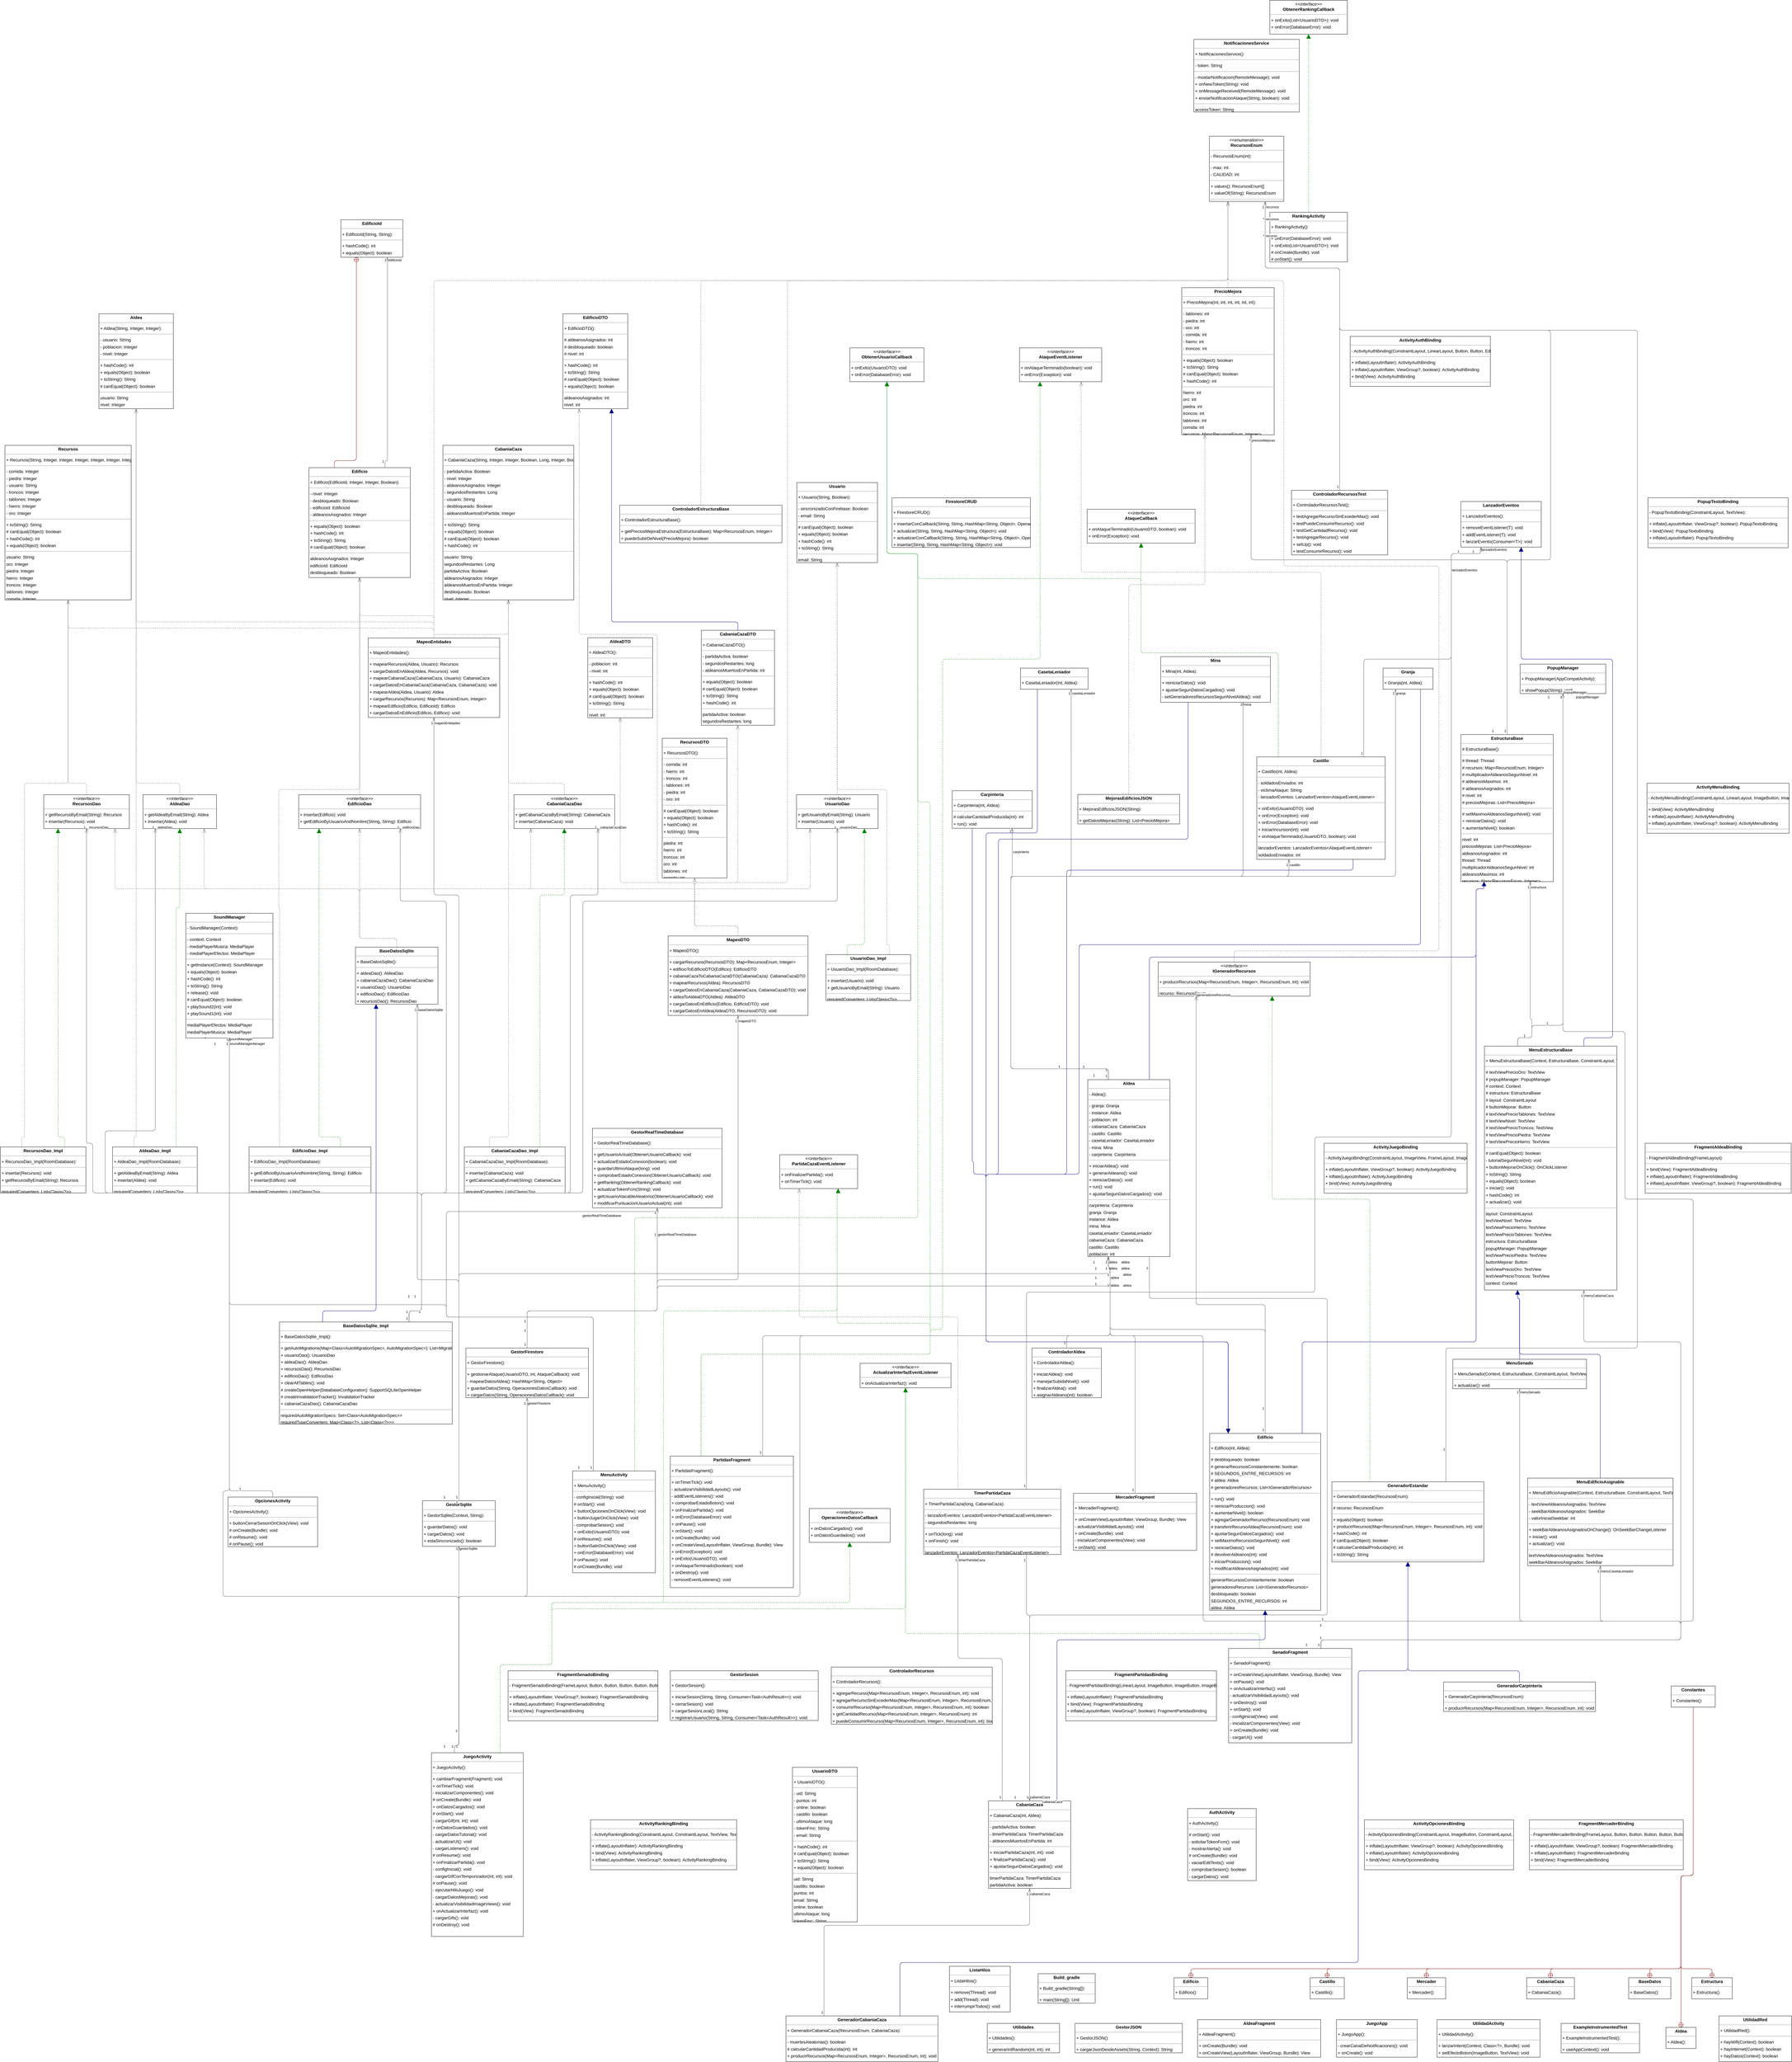 <mxGraphModel dx="0" dy="0" grid="1" gridSize="10" guides="1" tooltips="1" connect="1" arrows="1" fold="1" page="0" pageScale="1" background="none" math="0" shadow="0">
  <root>
    <mxCell id="0" />
    <mxCell id="1" parent="0" />
    <mxCell id="node75" parent="1" vertex="1" value="&lt;p style=&quot;margin:0px;margin-top:4px;text-align:center;&quot;&gt;&lt;b&gt;ActivityAuthBinding&lt;/b&gt;&lt;/p&gt;&lt;hr size=&quot;1&quot;/&gt;&lt;p style=&quot;margin:0 0 0 4px;line-height:1.6;&quot;&gt;- ActivityAuthBinding(ConstraintLayout, LinearLayout, Button, Button, EditText, EditText, ConstraintLayout): &lt;/p&gt;&lt;hr size=&quot;1&quot;/&gt;&lt;p style=&quot;margin:0 0 0 4px;line-height:1.6;&quot;&gt;+ inflate(LayoutInflater): ActivityAuthBinding&lt;br/&gt;+ inflate(LayoutInflater, ViewGroup?, boolean): ActivityAuthBinding&lt;br/&gt;+ bind(View): ActivityAuthBinding&lt;/p&gt;&lt;hr size=&quot;1&quot;/&gt;&lt;p style=&quot;margin:0 0 0 4px;line-height:1.6;&quot;&gt; root: ConstraintLayout&lt;/p&gt;" style="verticalAlign=top;align=left;overflow=fill;fontSize=14;fontFamily=Helvetica;html=1;rounded=0;shadow=0;comic=0;labelBackgroundColor=none;strokeWidth=1;">
      <mxGeometry x="4073" y="691" width="452" height="161" as="geometry" />
    </mxCell>
    <mxCell id="node98" parent="1" vertex="1" value="&lt;p style=&quot;margin:0px;margin-top:4px;text-align:center;&quot;&gt;&lt;b&gt;ActivityJuegoBinding&lt;/b&gt;&lt;/p&gt;&lt;hr size=&quot;1&quot;/&gt;&lt;p style=&quot;margin:0 0 0 4px;line-height:1.6;&quot;&gt;- ActivityJuegoBinding(ConstraintLayout, ImageView, FrameLayout, ImageView, ImageView, ImageView, ImageView, ImageView, ImageView, ImageView, ImageView, ImageView, ImageView, ImageView, ImageView, ImageView, ImageView, ImageView, ImageView, ImageView, ImageView, ImageView, ImageView, ImageView, ImageView, ImageView, ImageView, ImageView, ImageView, ImageView, ImageView, ImageView, ImageView, ImageView, ImageView, ConstraintLayout, BottomNavigationView, LinearLayout, ImageView, TextView, TextView, TextView, TextView, TextView, TextView, TextView, TextView): &lt;/p&gt;&lt;hr size=&quot;1&quot;/&gt;&lt;p style=&quot;margin:0 0 0 4px;line-height:1.6;&quot;&gt;+ inflate(LayoutInflater, ViewGroup?, boolean): ActivityJuegoBinding&lt;br/&gt;+ inflate(LayoutInflater): ActivityJuegoBinding&lt;br/&gt;+ bind(View): ActivityJuegoBinding&lt;/p&gt;&lt;hr size=&quot;1&quot;/&gt;&lt;p style=&quot;margin:0 0 0 4px;line-height:1.6;&quot;&gt; root: ConstraintLayout&lt;/p&gt;" style="verticalAlign=top;align=left;overflow=fill;fontSize=14;fontFamily=Helvetica;html=1;rounded=0;shadow=0;comic=0;labelBackgroundColor=none;strokeWidth=1;">
      <mxGeometry x="3989" y="3291" width="461" height="161" as="geometry" />
    </mxCell>
    <mxCell id="node5" parent="1" vertex="1" value="&lt;p style=&quot;margin:0px;margin-top:4px;text-align:center;&quot;&gt;&lt;b&gt;ActivityMenuBinding&lt;/b&gt;&lt;/p&gt;&lt;hr size=&quot;1&quot;/&gt;&lt;p style=&quot;margin:0 0 0 4px;line-height:1.6;&quot;&gt;- ActivityMenuBinding(ConstraintLayout, LinearLayout, ImageButton, ImageButton, ImageButton, FrameLayout, FrameLayout, FrameLayout, ImageView, TextView, TextView, TextView, TextView): &lt;/p&gt;&lt;hr size=&quot;1&quot;/&gt;&lt;p style=&quot;margin:0 0 0 4px;line-height:1.6;&quot;&gt;+ bind(View): ActivityMenuBinding&lt;br/&gt;+ inflate(LayoutInflater): ActivityMenuBinding&lt;br/&gt;+ inflate(LayoutInflater, ViewGroup?, boolean): ActivityMenuBinding&lt;/p&gt;&lt;hr size=&quot;1&quot;/&gt;&lt;p style=&quot;margin:0 0 0 4px;line-height:1.6;&quot;&gt; root: ConstraintLayout&lt;/p&gt;" style="verticalAlign=top;align=left;overflow=fill;fontSize=14;fontFamily=Helvetica;html=1;rounded=0;shadow=0;comic=0;labelBackgroundColor=none;strokeWidth=1;">
      <mxGeometry x="5030" y="2131" width="458" height="161" as="geometry" />
    </mxCell>
    <mxCell id="node23" parent="1" vertex="1" value="&lt;p style=&quot;margin:0px;margin-top:4px;text-align:center;&quot;&gt;&lt;b&gt;ActivityOpcionesBinding&lt;/b&gt;&lt;/p&gt;&lt;hr size=&quot;1&quot;/&gt;&lt;p style=&quot;margin:0 0 0 4px;line-height:1.6;&quot;&gt;- ActivityOpcionesBinding(ConstraintLayout, ImageButton, ConstraintLayout, SeekBar, SeekBar, TextView, TextView): &lt;/p&gt;&lt;hr size=&quot;1&quot;/&gt;&lt;p style=&quot;margin:0 0 0 4px;line-height:1.6;&quot;&gt;+ inflate(LayoutInflater, ViewGroup?, boolean): ActivityOpcionesBinding&lt;br/&gt;+ inflate(LayoutInflater): ActivityOpcionesBinding&lt;br/&gt;+ bind(View): ActivityOpcionesBinding&lt;/p&gt;&lt;hr size=&quot;1&quot;/&gt;&lt;p style=&quot;margin:0 0 0 4px;line-height:1.6;&quot;&gt; root: ConstraintLayout&lt;/p&gt;" style="verticalAlign=top;align=left;overflow=fill;fontSize=14;fontFamily=Helvetica;html=1;rounded=0;shadow=0;comic=0;labelBackgroundColor=none;strokeWidth=1;">
      <mxGeometry x="4119" y="5471" width="481" height="161" as="geometry" />
    </mxCell>
    <mxCell id="node76" parent="1" vertex="1" value="&lt;p style=&quot;margin:0px;margin-top:4px;text-align:center;&quot;&gt;&lt;b&gt;ActivityRankingBinding&lt;/b&gt;&lt;/p&gt;&lt;hr size=&quot;1&quot;/&gt;&lt;p style=&quot;margin:0 0 0 4px;line-height:1.6;&quot;&gt;- ActivityRankingBinding(ConstraintLayout, ConstraintLayout, TextView, TextView, TextView): &lt;/p&gt;&lt;hr size=&quot;1&quot;/&gt;&lt;p style=&quot;margin:0 0 0 4px;line-height:1.6;&quot;&gt;+ inflate(LayoutInflater): ActivityRankingBinding&lt;br/&gt;+ bind(View): ActivityRankingBinding&lt;br/&gt;+ inflate(LayoutInflater, ViewGroup?, boolean): ActivityRankingBinding&lt;/p&gt;&lt;hr size=&quot;1&quot;/&gt;&lt;p style=&quot;margin:0 0 0 4px;line-height:1.6;&quot;&gt; root: ConstraintLayout&lt;/p&gt;" style="verticalAlign=top;align=left;overflow=fill;fontSize=14;fontFamily=Helvetica;html=1;rounded=0;shadow=0;comic=0;labelBackgroundColor=none;strokeWidth=1;">
      <mxGeometry x="1624" y="5471" width="471" height="161" as="geometry" />
    </mxCell>
    <mxCell id="node10" parent="1" vertex="1" value="&lt;p style=&quot;margin:0px;margin-top:4px;text-align:center;&quot;&gt;&lt;i&gt;&amp;lt;&amp;lt;interface&amp;gt;&amp;gt;&lt;/i&gt;&lt;br/&gt;&lt;b&gt;ActualizarInterfazEventListener&lt;/b&gt;&lt;/p&gt;&lt;hr size=&quot;1&quot;/&gt;&lt;p style=&quot;margin:0 0 0 4px;line-height:1.6;&quot;&gt;+ onActualizarInterfaz(): void&lt;/p&gt;" style="verticalAlign=top;align=left;overflow=fill;fontSize=14;fontFamily=Helvetica;html=1;rounded=0;shadow=0;comic=0;labelBackgroundColor=none;strokeWidth=1;">
      <mxGeometry x="2493" y="4000" width="293" height="79" as="geometry" />
    </mxCell>
    <mxCell id="node27" parent="1" vertex="1" value="&lt;p style=&quot;margin:0px;margin-top:4px;text-align:center;&quot;&gt;&lt;b&gt;Aldea&lt;/b&gt;&lt;/p&gt;&lt;hr size=&quot;1&quot;/&gt;&lt;p style=&quot;margin:0 0 0 4px;line-height:1.6;&quot;&gt;+ Aldea(): &lt;/p&gt;" style="verticalAlign=top;align=left;overflow=fill;fontSize=14;fontFamily=Helvetica;html=1;rounded=0;shadow=0;comic=0;labelBackgroundColor=none;strokeWidth=1;">
      <mxGeometry x="5091" y="6140" width="97" height="68" as="geometry" />
    </mxCell>
    <mxCell id="node30" parent="1" vertex="1" value="&lt;p style=&quot;margin:0px;margin-top:4px;text-align:center;&quot;&gt;&lt;b&gt;Aldea&lt;/b&gt;&lt;/p&gt;&lt;hr size=&quot;1&quot;/&gt;&lt;p style=&quot;margin:0 0 0 4px;line-height:1.6;&quot;&gt;- Aldea(): &lt;/p&gt;&lt;hr size=&quot;1&quot;/&gt;&lt;p style=&quot;margin:0 0 0 4px;line-height:1.6;&quot;&gt;- granja: Granja&lt;br/&gt;- instance: Aldea&lt;br/&gt;- poblacion: int&lt;br/&gt;- cabaniaCaza: CabaniaCaza&lt;br/&gt;- castillo: Castillo&lt;br/&gt;- casetaLeniador: CasetaLeniador&lt;br/&gt;- mina: Mina&lt;br/&gt;- carpinteria: Carpinteria&lt;/p&gt;&lt;hr size=&quot;1&quot;/&gt;&lt;p style=&quot;margin:0 0 0 4px;line-height:1.6;&quot;&gt;+ iniciarAldea(): void&lt;br/&gt;+ generarAldeano(): void&lt;br/&gt;+ reiniciarDatos(): void&lt;br/&gt;+ run(): void&lt;br/&gt;+ ajustarSegunDatosCargados(): void&lt;/p&gt;&lt;hr size=&quot;1&quot;/&gt;&lt;p style=&quot;margin:0 0 0 4px;line-height:1.6;&quot;&gt; carpinteria: Carpinteria&lt;br/&gt; granja: Granja&lt;br/&gt; instance: Aldea&lt;br/&gt; mina: Mina&lt;br/&gt; casetaLeniador: CasetaLeniador&lt;br/&gt; cabaniaCaza: CabaniaCaza&lt;br/&gt; castillo: Castillo&lt;br/&gt; poblacion: int&lt;/p&gt;" style="verticalAlign=top;align=left;overflow=fill;fontSize=14;fontFamily=Helvetica;html=1;rounded=0;shadow=0;comic=0;labelBackgroundColor=none;strokeWidth=1;">
      <mxGeometry x="3227" y="3086" width="265" height="570" as="geometry" />
    </mxCell>
    <mxCell id="node91" parent="1" vertex="1" value="&lt;p style=&quot;margin:0px;margin-top:4px;text-align:center;&quot;&gt;&lt;b&gt;Aldea&lt;/b&gt;&lt;/p&gt;&lt;hr size=&quot;1&quot;/&gt;&lt;p style=&quot;margin:0 0 0 4px;line-height:1.6;&quot;&gt;+ Aldea(String, Integer, Integer): &lt;/p&gt;&lt;hr size=&quot;1&quot;/&gt;&lt;p style=&quot;margin:0 0 0 4px;line-height:1.6;&quot;&gt;- usuario: String&lt;br/&gt;- poblacion: Integer&lt;br/&gt;- nivel: Integer&lt;/p&gt;&lt;hr size=&quot;1&quot;/&gt;&lt;p style=&quot;margin:0 0 0 4px;line-height:1.6;&quot;&gt;+ hashCode(): int&lt;br/&gt;+ equals(Object): boolean&lt;br/&gt;+ toString(): String&lt;br/&gt;# canEqual(Object): boolean&lt;/p&gt;&lt;hr size=&quot;1&quot;/&gt;&lt;p style=&quot;margin:0 0 0 4px;line-height:1.6;&quot;&gt; usuario: String&lt;br/&gt; nivel: Integer&lt;br/&gt; poblacion: Integer&lt;/p&gt;" style="verticalAlign=top;align=left;overflow=fill;fontSize=14;fontFamily=Helvetica;html=1;rounded=0;shadow=0;comic=0;labelBackgroundColor=none;strokeWidth=1;">
      <mxGeometry x="39" y="618" width="240" height="306" as="geometry" />
    </mxCell>
    <mxCell id="node93" parent="1" vertex="1" value="&lt;p style=&quot;margin:0px;margin-top:4px;text-align:center;&quot;&gt;&lt;b&gt;AldeaDTO&lt;/b&gt;&lt;/p&gt;&lt;hr size=&quot;1&quot;/&gt;&lt;p style=&quot;margin:0 0 0 4px;line-height:1.6;&quot;&gt;+ AldeaDTO(): &lt;/p&gt;&lt;hr size=&quot;1&quot;/&gt;&lt;p style=&quot;margin:0 0 0 4px;line-height:1.6;&quot;&gt;- poblacion: int&lt;br/&gt;- nivel: int&lt;/p&gt;&lt;hr size=&quot;1&quot;/&gt;&lt;p style=&quot;margin:0 0 0 4px;line-height:1.6;&quot;&gt;+ hashCode(): int&lt;br/&gt;+ equals(Object): boolean&lt;br/&gt;# canEqual(Object): boolean&lt;br/&gt;+ toString(): String&lt;/p&gt;&lt;hr size=&quot;1&quot;/&gt;&lt;p style=&quot;margin:0 0 0 4px;line-height:1.6;&quot;&gt; nivel: int&lt;br/&gt; poblacion: int&lt;/p&gt;" style="verticalAlign=top;align=left;overflow=fill;fontSize=14;fontFamily=Helvetica;html=1;rounded=0;shadow=0;comic=0;labelBackgroundColor=none;strokeWidth=1;">
      <mxGeometry x="1615" y="1662" width="209" height="258" as="geometry" />
    </mxCell>
    <mxCell id="node1" parent="1" vertex="1" value="&lt;p style=&quot;margin:0px;margin-top:4px;text-align:center;&quot;&gt;&lt;i&gt;&amp;lt;&amp;lt;interface&amp;gt;&amp;gt;&lt;/i&gt;&lt;br/&gt;&lt;b&gt;AldeaDao&lt;/b&gt;&lt;/p&gt;&lt;hr size=&quot;1&quot;/&gt;&lt;p style=&quot;margin:0 0 0 4px;line-height:1.6;&quot;&gt;+ getAldeaByEmail(String): Aldea&lt;br/&gt;+ insertar(Aldea): void&lt;/p&gt;" style="verticalAlign=top;align=left;overflow=fill;fontSize=14;fontFamily=Helvetica;html=1;rounded=0;shadow=0;comic=0;labelBackgroundColor=none;strokeWidth=1;">
      <mxGeometry x="181" y="2168" width="237" height="109" as="geometry" />
    </mxCell>
    <mxCell id="node28" parent="1" vertex="1" value="&lt;p style=&quot;margin:0px;margin-top:4px;text-align:center;&quot;&gt;&lt;b&gt;AldeaDao_Impl&lt;/b&gt;&lt;/p&gt;&lt;hr size=&quot;1&quot;/&gt;&lt;p style=&quot;margin:0 0 0 4px;line-height:1.6;&quot;&gt;+ AldeaDao_Impl(RoomDatabase): &lt;/p&gt;&lt;hr size=&quot;1&quot;/&gt;&lt;p style=&quot;margin:0 0 0 4px;line-height:1.6;&quot;&gt;+ getAldeaByEmail(String): Aldea&lt;br/&gt;+ insertar(Aldea): void&lt;/p&gt;&lt;hr size=&quot;1&quot;/&gt;&lt;p style=&quot;margin:0 0 0 4px;line-height:1.6;&quot;&gt; requiredConverters: List&amp;lt;Class&amp;lt;?&amp;gt;&amp;gt;&lt;/p&gt;" style="verticalAlign=top;align=left;overflow=fill;fontSize=14;fontFamily=Helvetica;html=1;rounded=0;shadow=0;comic=0;labelBackgroundColor=none;strokeWidth=1;">
      <mxGeometry x="83" y="3303" width="273" height="148" as="geometry" />
    </mxCell>
    <mxCell id="node55" parent="1" vertex="1" value="&lt;p style=&quot;margin:0px;margin-top:4px;text-align:center;&quot;&gt;&lt;b&gt;AldeaFragment&lt;/b&gt;&lt;/p&gt;&lt;hr size=&quot;1&quot;/&gt;&lt;p style=&quot;margin:0 0 0 4px;line-height:1.6;&quot;&gt;+ AldeaFragment(): &lt;/p&gt;&lt;hr size=&quot;1&quot;/&gt;&lt;p style=&quot;margin:0 0 0 4px;line-height:1.6;&quot;&gt;+ onCreate(Bundle): void&lt;br/&gt;+ onCreateView(LayoutInflater, ViewGroup, Bundle): View&lt;/p&gt;" style="verticalAlign=top;align=left;overflow=fill;fontSize=14;fontFamily=Helvetica;html=1;rounded=0;shadow=0;comic=0;labelBackgroundColor=none;strokeWidth=1;">
      <mxGeometry x="3581" y="6115" width="397" height="121" as="geometry" />
    </mxCell>
    <mxCell id="node21" parent="1" vertex="1" value="&lt;p style=&quot;margin:0px;margin-top:4px;text-align:center;&quot;&gt;&lt;i&gt;&amp;lt;&amp;lt;interface&amp;gt;&amp;gt;&lt;/i&gt;&lt;br/&gt;&lt;b&gt;AtaqueCallback&lt;/b&gt;&lt;/p&gt;&lt;hr size=&quot;1&quot;/&gt;&lt;p style=&quot;margin:0 0 0 4px;line-height:1.6;&quot;&gt;+ onAtaqueTerminado(UsuarioDTO, boolean): void&lt;br/&gt;+ onError(Exception): void&lt;/p&gt;" style="verticalAlign=top;align=left;overflow=fill;fontSize=14;fontFamily=Helvetica;html=1;rounded=0;shadow=0;comic=0;labelBackgroundColor=none;strokeWidth=1;">
      <mxGeometry x="3225" y="1248" width="348" height="109" as="geometry" />
    </mxCell>
    <mxCell id="node31" parent="1" vertex="1" value="&lt;p style=&quot;margin:0px;margin-top:4px;text-align:center;&quot;&gt;&lt;i&gt;&amp;lt;&amp;lt;interface&amp;gt;&amp;gt;&lt;/i&gt;&lt;br/&gt;&lt;b&gt;AtaqueEventListener&lt;/b&gt;&lt;/p&gt;&lt;hr size=&quot;1&quot;/&gt;&lt;p style=&quot;margin:0 0 0 4px;line-height:1.6;&quot;&gt;+ onAtaqueTerminado(boolean): void&lt;br/&gt;+ onError(Exception): void&lt;/p&gt;" style="verticalAlign=top;align=left;overflow=fill;fontSize=14;fontFamily=Helvetica;html=1;rounded=0;shadow=0;comic=0;labelBackgroundColor=none;strokeWidth=1;">
      <mxGeometry x="3007" y="728" width="265" height="109" as="geometry" />
    </mxCell>
    <mxCell id="node25" parent="1" vertex="1" value="&lt;p style=&quot;margin:0px;margin-top:4px;text-align:center;&quot;&gt;&lt;b&gt;AuthActivity&lt;/b&gt;&lt;/p&gt;&lt;hr size=&quot;1&quot;/&gt;&lt;p style=&quot;margin:0 0 0 4px;line-height:1.6;&quot;&gt;+ AuthActivity(): &lt;/p&gt;&lt;hr size=&quot;1&quot;/&gt;&lt;p style=&quot;margin:0 0 0 4px;line-height:1.6;&quot;&gt;# onStart(): void&lt;br/&gt;- solicitarTokenFcm(): void&lt;br/&gt;- mostrarAlerta(): void&lt;br/&gt;# onCreate(Bundle): void&lt;br/&gt;- vaciarEditTexts(): void&lt;br/&gt;- comprobarSesion(): boolean&lt;br/&gt;- cargarDatos(): void&lt;/p&gt;" style="verticalAlign=top;align=left;overflow=fill;fontSize=14;fontFamily=Helvetica;html=1;rounded=0;shadow=0;comic=0;labelBackgroundColor=none;strokeWidth=1;">
      <mxGeometry x="3549" y="5435" width="221" height="232" as="geometry" />
    </mxCell>
    <mxCell id="node16" parent="1" vertex="1" value="&lt;p style=&quot;margin:0px;margin-top:4px;text-align:center;&quot;&gt;&lt;b&gt;BaseDatos&lt;/b&gt;&lt;/p&gt;&lt;hr size=&quot;1&quot;/&gt;&lt;p style=&quot;margin:0 0 0 4px;line-height:1.6;&quot;&gt;+ BaseDatos(): &lt;/p&gt;" style="verticalAlign=top;align=left;overflow=fill;fontSize=14;fontFamily=Helvetica;html=1;rounded=0;shadow=0;comic=0;labelBackgroundColor=none;strokeWidth=1;">
      <mxGeometry x="4971" y="5980" width="136" height="68" as="geometry" />
    </mxCell>
    <mxCell id="node52" parent="1" vertex="1" value="&lt;p style=&quot;margin:0px;margin-top:4px;text-align:center;&quot;&gt;&lt;b&gt;BaseDatosSqlite&lt;/b&gt;&lt;/p&gt;&lt;hr size=&quot;1&quot;/&gt;&lt;p style=&quot;margin:0 0 0 4px;line-height:1.6;&quot;&gt;+ BaseDatosSqlite(): &lt;/p&gt;&lt;hr size=&quot;1&quot;/&gt;&lt;p style=&quot;margin:0 0 0 4px;line-height:1.6;&quot;&gt;+ aldeaDao(): AldeaDao&lt;br/&gt;+ cabaniaCazaDao(): CabaniaCazaDao&lt;br/&gt;+ usuarioDao(): UsuarioDao&lt;br/&gt;+ edificioDao(): EdificioDao&lt;br/&gt;+ recursosDao(): RecursosDao&lt;/p&gt;" style="verticalAlign=top;align=left;overflow=fill;fontSize=14;fontFamily=Helvetica;html=1;rounded=0;shadow=0;comic=0;labelBackgroundColor=none;strokeWidth=1;">
      <mxGeometry x="866" y="2659" width="266" height="184" as="geometry" />
    </mxCell>
    <mxCell id="node63" parent="1" vertex="1" value="&lt;p style=&quot;margin:0px;margin-top:4px;text-align:center;&quot;&gt;&lt;b&gt;BaseDatosSqlite_Impl&lt;/b&gt;&lt;/p&gt;&lt;hr size=&quot;1&quot;/&gt;&lt;p style=&quot;margin:0 0 0 4px;line-height:1.6;&quot;&gt;+ BaseDatosSqlite_Impl(): &lt;/p&gt;&lt;hr size=&quot;1&quot;/&gt;&lt;p style=&quot;margin:0 0 0 4px;line-height:1.6;&quot;&gt;+ getAutoMigrations(Map&amp;lt;Class&amp;lt;AutoMigrationSpec&amp;gt;, AutoMigrationSpec&amp;gt;): List&amp;lt;Migration&amp;gt;&lt;br/&gt;+ usuarioDao(): UsuarioDao&lt;br/&gt;+ aldeaDao(): AldeaDao&lt;br/&gt;+ recursosDao(): RecursosDao&lt;br/&gt;+ edificioDao(): EdificioDao&lt;br/&gt;+ clearAllTables(): void&lt;br/&gt;# createOpenHelper(DatabaseConfiguration): SupportSQLiteOpenHelper&lt;br/&gt;# createInvalidationTracker(): InvalidationTracker&lt;br/&gt;+ cabaniaCazaDao(): CabaniaCazaDao&lt;/p&gt;&lt;hr size=&quot;1&quot;/&gt;&lt;p style=&quot;margin:0 0 0 4px;line-height:1.6;&quot;&gt; requiredAutoMigrationSpecs: Set&amp;lt;Class&amp;lt;AutoMigrationSpec&amp;gt;&amp;gt;&lt;br/&gt; requiredTypeConverters: Map&amp;lt;Class&amp;lt;?&amp;gt;, List&amp;lt;Class&amp;lt;?&amp;gt;&amp;gt;&amp;gt;&lt;/p&gt;" style="verticalAlign=top;align=left;overflow=fill;fontSize=14;fontFamily=Helvetica;html=1;rounded=0;shadow=0;comic=0;labelBackgroundColor=none;strokeWidth=1;">
      <mxGeometry x="621" y="3867" width="557" height="329" as="geometry" />
    </mxCell>
    <mxCell id="node62" parent="1" vertex="1" value="&lt;p style=&quot;margin:0px;margin-top:4px;text-align:center;&quot;&gt;&lt;b&gt;Build_gradle&lt;/b&gt;&lt;/p&gt;&lt;hr size=&quot;1&quot;/&gt;&lt;p style=&quot;margin:0 0 0 4px;line-height:1.6;&quot;&gt;+ Build_gradle(String[]): &lt;/p&gt;&lt;hr size=&quot;1&quot;/&gt;&lt;p style=&quot;margin:0 0 0 4px;line-height:1.6;&quot;&gt;+ main(String[]): Unit&lt;/p&gt;" style="verticalAlign=top;align=left;overflow=fill;fontSize=14;fontFamily=Helvetica;html=1;rounded=0;shadow=0;comic=0;labelBackgroundColor=none;strokeWidth=1;">
      <mxGeometry x="3067" y="5967" width="184" height="95" as="geometry" />
    </mxCell>
    <mxCell id="node13" parent="1" vertex="1" value="&lt;p style=&quot;margin:0px;margin-top:4px;text-align:center;&quot;&gt;&lt;b&gt;CabaniaCaza&lt;/b&gt;&lt;/p&gt;&lt;hr size=&quot;1&quot;/&gt;&lt;p style=&quot;margin:0 0 0 4px;line-height:1.6;&quot;&gt;+ CabaniaCaza(int, Aldea): &lt;/p&gt;&lt;hr size=&quot;1&quot;/&gt;&lt;p style=&quot;margin:0 0 0 4px;line-height:1.6;&quot;&gt;- partidaActiva: boolean&lt;br/&gt;- timerPartidaCaza: TimerPartidaCaza&lt;br/&gt;- aldeanosMuertosEnPartida: int&lt;/p&gt;&lt;hr size=&quot;1&quot;/&gt;&lt;p style=&quot;margin:0 0 0 4px;line-height:1.6;&quot;&gt;+ iniciarPartidaCaza(int, int): void&lt;br/&gt;+ finalizarPartidaCaza(): void&lt;br/&gt;+ ajustarSegunDatosCargados(): void&lt;/p&gt;&lt;hr size=&quot;1&quot;/&gt;&lt;p style=&quot;margin:0 0 0 4px;line-height:1.6;&quot;&gt; timerPartidaCaza: TimerPartidaCaza&lt;br/&gt; partidaActiva: boolean&lt;br/&gt; aldeanosMuertosEnPartida: int&lt;/p&gt;" style="verticalAlign=top;align=left;overflow=fill;fontSize=14;fontFamily=Helvetica;html=1;rounded=0;shadow=0;comic=0;labelBackgroundColor=none;strokeWidth=1;">
      <mxGeometry x="2907" y="5410" width="265" height="282" as="geometry" />
    </mxCell>
    <mxCell id="node19" parent="1" vertex="1" value="&lt;p style=&quot;margin:0px;margin-top:4px;text-align:center;&quot;&gt;&lt;b&gt;CabaniaCaza&lt;/b&gt;&lt;/p&gt;&lt;hr size=&quot;1&quot;/&gt;&lt;p style=&quot;margin:0 0 0 4px;line-height:1.6;&quot;&gt;+ CabaniaCaza(String, Integer, Integer, Boolean, Long, Integer, Boolean): &lt;/p&gt;&lt;hr size=&quot;1&quot;/&gt;&lt;p style=&quot;margin:0 0 0 4px;line-height:1.6;&quot;&gt;- partidaActiva: Boolean&lt;br/&gt;- nivel: Integer&lt;br/&gt;- aldeanosAsignados: Integer&lt;br/&gt;- segundosRestantes: Long&lt;br/&gt;- usuario: String&lt;br/&gt;- desbloqueado: Boolean&lt;br/&gt;- aldeanosMuertosEnPartida: Integer&lt;/p&gt;&lt;hr size=&quot;1&quot;/&gt;&lt;p style=&quot;margin:0 0 0 4px;line-height:1.6;&quot;&gt;+ toString(): String&lt;br/&gt;+ equals(Object): boolean&lt;br/&gt;# canEqual(Object): boolean&lt;br/&gt;+ hashCode(): int&lt;/p&gt;&lt;hr size=&quot;1&quot;/&gt;&lt;p style=&quot;margin:0 0 0 4px;line-height:1.6;&quot;&gt; usuario: String&lt;br/&gt; segundosRestantes: Long&lt;br/&gt; partidaActiva: Boolean&lt;br/&gt; aldeanosAsignados: Integer&lt;br/&gt; aldeanosMuertosEnPartida: Integer&lt;br/&gt; desbloqueado: Boolean&lt;br/&gt; nivel: Integer&lt;/p&gt;" style="verticalAlign=top;align=left;overflow=fill;fontSize=14;fontFamily=Helvetica;html=1;rounded=0;shadow=0;comic=0;labelBackgroundColor=none;strokeWidth=1;">
      <mxGeometry x="1148" y="1042" width="422" height="498" as="geometry" />
    </mxCell>
    <mxCell id="node68" parent="1" vertex="1" value="&lt;p style=&quot;margin:0px;margin-top:4px;text-align:center;&quot;&gt;&lt;b&gt;CabaniaCaza&lt;/b&gt;&lt;/p&gt;&lt;hr size=&quot;1&quot;/&gt;&lt;p style=&quot;margin:0 0 0 4px;line-height:1.6;&quot;&gt;+ CabaniaCaza(): &lt;/p&gt;" style="verticalAlign=top;align=left;overflow=fill;fontSize=14;fontFamily=Helvetica;html=1;rounded=0;shadow=0;comic=0;labelBackgroundColor=none;strokeWidth=1;">
      <mxGeometry x="4642" y="5980" width="154" height="68" as="geometry" />
    </mxCell>
    <mxCell id="node61" parent="1" vertex="1" value="&lt;p style=&quot;margin:0px;margin-top:4px;text-align:center;&quot;&gt;&lt;b&gt;CabaniaCazaDTO&lt;/b&gt;&lt;/p&gt;&lt;hr size=&quot;1&quot;/&gt;&lt;p style=&quot;margin:0 0 0 4px;line-height:1.6;&quot;&gt;+ CabaniaCazaDTO(): &lt;/p&gt;&lt;hr size=&quot;1&quot;/&gt;&lt;p style=&quot;margin:0 0 0 4px;line-height:1.6;&quot;&gt;- partidaActiva: boolean&lt;br/&gt;- segundosRestantes: long&lt;br/&gt;- aldeanosMuertosEnPartida: int&lt;/p&gt;&lt;hr size=&quot;1&quot;/&gt;&lt;p style=&quot;margin:0 0 0 4px;line-height:1.6;&quot;&gt;+ equals(Object): boolean&lt;br/&gt;# canEqual(Object): boolean&lt;br/&gt;+ toString(): String&lt;br/&gt;+ hashCode(): int&lt;/p&gt;&lt;hr size=&quot;1&quot;/&gt;&lt;p style=&quot;margin:0 0 0 4px;line-height:1.6;&quot;&gt; partidaActiva: boolean&lt;br/&gt; segundosRestantes: long&lt;br/&gt; aldeanosMuertosEnPartida: int&lt;/p&gt;" style="verticalAlign=top;align=left;overflow=fill;fontSize=14;fontFamily=Helvetica;html=1;rounded=0;shadow=0;comic=0;labelBackgroundColor=none;strokeWidth=1;">
      <mxGeometry x="1981" y="1638" width="236" height="306" as="geometry" />
    </mxCell>
    <mxCell id="node41" parent="1" vertex="1" value="&lt;p style=&quot;margin:0px;margin-top:4px;text-align:center;&quot;&gt;&lt;i&gt;&amp;lt;&amp;lt;interface&amp;gt;&amp;gt;&lt;/i&gt;&lt;br/&gt;&lt;b&gt;CabaniaCazaDao&lt;/b&gt;&lt;/p&gt;&lt;hr size=&quot;1&quot;/&gt;&lt;p style=&quot;margin:0 0 0 4px;line-height:1.6;&quot;&gt;+ getCabaniaCazaByEmail(String): CabaniaCaza&lt;br/&gt;+ insertar(CabaniaCaza): void&lt;/p&gt;" style="verticalAlign=top;align=left;overflow=fill;fontSize=14;fontFamily=Helvetica;html=1;rounded=0;shadow=0;comic=0;labelBackgroundColor=none;strokeWidth=1;">
      <mxGeometry x="1377" y="2168" width="325" height="109" as="geometry" />
    </mxCell>
    <mxCell id="node24" parent="1" vertex="1" value="&lt;p style=&quot;margin:0px;margin-top:4px;text-align:center;&quot;&gt;&lt;b&gt;CabaniaCazaDao_Impl&lt;/b&gt;&lt;/p&gt;&lt;hr size=&quot;1&quot;/&gt;&lt;p style=&quot;margin:0 0 0 4px;line-height:1.6;&quot;&gt;+ CabaniaCazaDao_Impl(RoomDatabase): &lt;/p&gt;&lt;hr size=&quot;1&quot;/&gt;&lt;p style=&quot;margin:0 0 0 4px;line-height:1.6;&quot;&gt;+ insertar(CabaniaCaza): void&lt;br/&gt;+ getCabaniaCazaByEmail(String): CabaniaCaza&lt;/p&gt;&lt;hr size=&quot;1&quot;/&gt;&lt;p style=&quot;margin:0 0 0 4px;line-height:1.6;&quot;&gt; requiredConverters: List&amp;lt;Class&amp;lt;?&amp;gt;&amp;gt;&lt;/p&gt;" style="verticalAlign=top;align=left;overflow=fill;fontSize=14;fontFamily=Helvetica;html=1;rounded=0;shadow=0;comic=0;labelBackgroundColor=none;strokeWidth=1;">
      <mxGeometry x="1217" y="3303" width="325" height="148" as="geometry" />
    </mxCell>
    <mxCell id="node97" parent="1" vertex="1" value="&lt;p style=&quot;margin:0px;margin-top:4px;text-align:center;&quot;&gt;&lt;b&gt;Carpinteria&lt;/b&gt;&lt;/p&gt;&lt;hr size=&quot;1&quot;/&gt;&lt;p style=&quot;margin:0 0 0 4px;line-height:1.6;&quot;&gt;+ Carpinteria(int, Aldea): &lt;/p&gt;&lt;hr size=&quot;1&quot;/&gt;&lt;p style=&quot;margin:0 0 0 4px;line-height:1.6;&quot;&gt;# calcularCantidadProducida(int): int&lt;br/&gt;+ run(): void&lt;/p&gt;" style="verticalAlign=top;align=left;overflow=fill;fontSize=14;fontFamily=Helvetica;html=1;rounded=0;shadow=0;comic=0;labelBackgroundColor=none;strokeWidth=1;">
      <mxGeometry x="2790" y="2155" width="258" height="121" as="geometry" />
    </mxCell>
    <mxCell id="node32" parent="1" vertex="1" value="&lt;p style=&quot;margin:0px;margin-top:4px;text-align:center;&quot;&gt;&lt;b&gt;CasetaLeniador&lt;/b&gt;&lt;/p&gt;&lt;hr size=&quot;1&quot;/&gt;&lt;p style=&quot;margin:0 0 0 4px;line-height:1.6;&quot;&gt;+ CasetaLeniador(int, Aldea): &lt;/p&gt;" style="verticalAlign=top;align=left;overflow=fill;fontSize=14;fontFamily=Helvetica;html=1;rounded=0;shadow=0;comic=0;labelBackgroundColor=none;strokeWidth=1;">
      <mxGeometry x="3010" y="1760" width="218" height="68" as="geometry" />
    </mxCell>
    <mxCell id="node65" parent="1" vertex="1" value="&lt;p style=&quot;margin:0px;margin-top:4px;text-align:center;&quot;&gt;&lt;b&gt;Castillo&lt;/b&gt;&lt;/p&gt;&lt;hr size=&quot;1&quot;/&gt;&lt;p style=&quot;margin:0 0 0 4px;line-height:1.6;&quot;&gt;+ Castillo(): &lt;/p&gt;" style="verticalAlign=top;align=left;overflow=fill;fontSize=14;fontFamily=Helvetica;html=1;rounded=0;shadow=0;comic=0;labelBackgroundColor=none;strokeWidth=1;">
      <mxGeometry x="3944" y="5980" width="110" height="68" as="geometry" />
    </mxCell>
    <mxCell id="node84" parent="1" vertex="1" value="&lt;p style=&quot;margin:0px;margin-top:4px;text-align:center;&quot;&gt;&lt;b&gt;Castillo&lt;/b&gt;&lt;/p&gt;&lt;hr size=&quot;1&quot;/&gt;&lt;p style=&quot;margin:0 0 0 4px;line-height:1.6;&quot;&gt;+ Castillo(int, Aldea): &lt;/p&gt;&lt;hr size=&quot;1&quot;/&gt;&lt;p style=&quot;margin:0 0 0 4px;line-height:1.6;&quot;&gt;- soldadosEnviados: int&lt;br/&gt;- victimaAtaque: String&lt;br/&gt;- lanzadorEventos: LanzadorEventos&amp;lt;AtaqueEventListener&amp;gt;&lt;/p&gt;&lt;hr size=&quot;1&quot;/&gt;&lt;p style=&quot;margin:0 0 0 4px;line-height:1.6;&quot;&gt;+ onExito(UsuarioDTO): void&lt;br/&gt;+ onError(Exception): void&lt;br/&gt;+ onError(DatabaseError): void&lt;br/&gt;+ iniciarIncursion(int): void&lt;br/&gt;+ onAtaqueTerminado(UsuarioDTO, boolean): void&lt;/p&gt;&lt;hr size=&quot;1&quot;/&gt;&lt;p style=&quot;margin:0 0 0 4px;line-height:1.6;&quot;&gt; lanzadorEventos: LanzadorEventos&amp;lt;AtaqueEventListener&amp;gt;&lt;br/&gt; soldadosEnviados: int&lt;br/&gt; victimaAtaque: String&lt;/p&gt;" style="verticalAlign=top;align=left;overflow=fill;fontSize=14;fontFamily=Helvetica;html=1;rounded=0;shadow=0;comic=0;labelBackgroundColor=none;strokeWidth=1;">
      <mxGeometry x="3772" y="2046" width="414" height="330" as="geometry" />
    </mxCell>
    <mxCell id="node43" parent="1" vertex="1" value="&lt;p style=&quot;margin:0px;margin-top:4px;text-align:center;&quot;&gt;&lt;b&gt;Constantes&lt;/b&gt;&lt;/p&gt;&lt;hr size=&quot;1&quot;/&gt;&lt;p style=&quot;margin:0 0 0 4px;line-height:1.6;&quot;&gt;+ Constantes(): &lt;/p&gt;" style="verticalAlign=top;align=left;overflow=fill;fontSize=14;fontFamily=Helvetica;html=1;rounded=0;shadow=0;comic=0;labelBackgroundColor=none;strokeWidth=1;">
      <mxGeometry x="5108" y="5040" width="142" height="68" as="geometry" />
    </mxCell>
    <mxCell id="node46" parent="1" vertex="1" value="&lt;p style=&quot;margin:0px;margin-top:4px;text-align:center;&quot;&gt;&lt;b&gt;ControladorAldea&lt;/b&gt;&lt;/p&gt;&lt;hr size=&quot;1&quot;/&gt;&lt;p style=&quot;margin:0 0 0 4px;line-height:1.6;&quot;&gt;+ ControladorAldea(): &lt;/p&gt;&lt;hr size=&quot;1&quot;/&gt;&lt;p style=&quot;margin:0 0 0 4px;line-height:1.6;&quot;&gt;+ iniciarAldea(): void&lt;br/&gt;+ manejarSubidaNivel(): void&lt;br/&gt;+ finalizarAldea(): void&lt;br/&gt;+ asignarAldeano(int): boolean&lt;/p&gt;" style="verticalAlign=top;align=left;overflow=fill;fontSize=14;fontFamily=Helvetica;html=1;rounded=0;shadow=0;comic=0;labelBackgroundColor=none;strokeWidth=1;">
      <mxGeometry x="3047" y="3951" width="224" height="160" as="geometry" />
    </mxCell>
    <mxCell id="node57" parent="1" vertex="1" value="&lt;p style=&quot;margin:0px;margin-top:4px;text-align:center;&quot;&gt;&lt;b&gt;ControladorEstructuraBase&lt;/b&gt;&lt;/p&gt;&lt;hr size=&quot;1&quot;/&gt;&lt;p style=&quot;margin:0 0 0 4px;line-height:1.6;&quot;&gt;+ ControladorEstructuraBase(): &lt;/p&gt;&lt;hr size=&quot;1&quot;/&gt;&lt;p style=&quot;margin:0 0 0 4px;line-height:1.6;&quot;&gt;+ getPreciosMejoraEstructura(EstructuraBase): Map&amp;lt;RecursosEnum, Integer&amp;gt;&lt;br/&gt;+ puedeSubirDeNivel(PrecioMejora): boolean&lt;/p&gt;" style="verticalAlign=top;align=left;overflow=fill;fontSize=14;fontFamily=Helvetica;html=1;rounded=0;shadow=0;comic=0;labelBackgroundColor=none;strokeWidth=1;">
      <mxGeometry x="1718" y="1235" width="523" height="121" as="geometry" />
    </mxCell>
    <mxCell id="node36" parent="1" vertex="1" value="&lt;p style=&quot;margin:0px;margin-top:4px;text-align:center;&quot;&gt;&lt;b&gt;ControladorRecursos&lt;/b&gt;&lt;/p&gt;&lt;hr size=&quot;1&quot;/&gt;&lt;p style=&quot;margin:0 0 0 4px;line-height:1.6;&quot;&gt;+ ControladorRecursos(): &lt;/p&gt;&lt;hr size=&quot;1&quot;/&gt;&lt;p style=&quot;margin:0 0 0 4px;line-height:1.6;&quot;&gt;+ agregarRecurso(Map&amp;lt;RecursosEnum, Integer&amp;gt;, RecursosEnum, int): void&lt;br/&gt;+ agregarRecursoSinExcederMax(Map&amp;lt;RecursosEnum, Integer&amp;gt;, RecursosEnum, int): void&lt;br/&gt;+ consumirRecurso(Map&amp;lt;RecursosEnum, Integer&amp;gt;, RecursosEnum, int): boolean&lt;br/&gt;+ getCantidadRecurso(Map&amp;lt;RecursosEnum, Integer&amp;gt;, RecursosEnum): int&lt;br/&gt;+ puedeConsumirRecurso(Map&amp;lt;RecursosEnum, Integer&amp;gt;, RecursosEnum, int): boolean&lt;/p&gt;" style="verticalAlign=top;align=left;overflow=fill;fontSize=14;fontFamily=Helvetica;html=1;rounded=0;shadow=0;comic=0;labelBackgroundColor=none;strokeWidth=1;">
      <mxGeometry x="2400" y="4979" width="519" height="184" as="geometry" />
    </mxCell>
    <mxCell id="node26" parent="1" vertex="1" value="&lt;p style=&quot;margin:0px;margin-top:4px;text-align:center;&quot;&gt;&lt;b&gt;ControladorRecursosTest&lt;/b&gt;&lt;/p&gt;&lt;hr size=&quot;1&quot;/&gt;&lt;p style=&quot;margin:0 0 0 4px;line-height:1.6;&quot;&gt;+ ControladorRecursosTest(): &lt;/p&gt;&lt;hr size=&quot;1&quot;/&gt;&lt;p style=&quot;margin:0 0 0 4px;line-height:1.6;&quot;&gt;+ testAgregarRecursoSinExcederMax(): void&lt;br/&gt;+ testPuedeConsumirRecurso(): void&lt;br/&gt;+ testGetCantidadRecurso(): void&lt;br/&gt;+ testAgregarRecurso(): void&lt;br/&gt;+ setUp(): void&lt;br/&gt;+ testConsumirRecurso(): void&lt;/p&gt;" style="verticalAlign=top;align=left;overflow=fill;fontSize=14;fontFamily=Helvetica;html=1;rounded=0;shadow=0;comic=0;labelBackgroundColor=none;strokeWidth=1;">
      <mxGeometry x="3884" y="1187" width="310" height="208" as="geometry" />
    </mxCell>
    <mxCell id="node12" parent="1" vertex="1" value="&lt;p style=&quot;margin:0px;margin-top:4px;text-align:center;&quot;&gt;&lt;b&gt;Edificio&lt;/b&gt;&lt;/p&gt;&lt;hr size=&quot;1&quot;/&gt;&lt;p style=&quot;margin:0 0 0 4px;line-height:1.6;&quot;&gt;+ Edificio(): &lt;/p&gt;" style="verticalAlign=top;align=left;overflow=fill;fontSize=14;fontFamily=Helvetica;html=1;rounded=0;shadow=0;comic=0;labelBackgroundColor=none;strokeWidth=1;">
      <mxGeometry x="3505" y="5980" width="109" height="68" as="geometry" />
    </mxCell>
    <mxCell id="node54" parent="1" vertex="1" value="&lt;p style=&quot;margin:0px;margin-top:4px;text-align:center;&quot;&gt;&lt;b&gt;Edificio&lt;/b&gt;&lt;/p&gt;&lt;hr size=&quot;1&quot;/&gt;&lt;p style=&quot;margin:0 0 0 4px;line-height:1.6;&quot;&gt;+ Edificio(int, Aldea): &lt;/p&gt;&lt;hr size=&quot;1&quot;/&gt;&lt;p style=&quot;margin:0 0 0 4px;line-height:1.6;&quot;&gt;# desbloqueado: boolean&lt;br/&gt;# generarRecursosConstantemente: boolean&lt;br/&gt;# SEGUNDOS_ENTRE_RECURSOS: int&lt;br/&gt;# aldea: Aldea&lt;br/&gt;# generadoresRecursos: List&amp;lt;IGeneradorRecursos&amp;gt;&lt;/p&gt;&lt;hr size=&quot;1&quot;/&gt;&lt;p style=&quot;margin:0 0 0 4px;line-height:1.6;&quot;&gt;+ run(): void&lt;br/&gt;+ reiniciarProduccion(): void&lt;br/&gt;+ aumentarNivel(): boolean&lt;br/&gt;+ agregarGeneradorRecurso(RecursosEnum): void&lt;br/&gt;# transferirRecursoAldea(RecursosEnum): void&lt;br/&gt;+ ajustarSegunDatosCargados(): void&lt;br/&gt;+ setMaximoRecursosSegunNivel(): void&lt;br/&gt;+ reiniciarDatos(): void&lt;br/&gt;# devolverAldeanos(int): void&lt;br/&gt;+ iniciarProduccion(): void&lt;br/&gt;+ modificarAldeanosAsignados(int): void&lt;/p&gt;&lt;hr size=&quot;1&quot;/&gt;&lt;p style=&quot;margin:0 0 0 4px;line-height:1.6;&quot;&gt; generarRecursosConstantemente: boolean&lt;br/&gt; generadoresRecursos: List&amp;lt;IGeneradorRecursos&amp;gt;&lt;br/&gt; desbloqueado: boolean&lt;br/&gt; SEGUNDOS_ENTRE_RECURSOS: int&lt;br/&gt; aldea: Aldea&lt;/p&gt;" style="verticalAlign=top;align=left;overflow=fill;fontSize=14;fontFamily=Helvetica;html=1;rounded=0;shadow=0;comic=0;labelBackgroundColor=none;strokeWidth=1;">
      <mxGeometry x="3620" y="4226" width="358" height="570" as="geometry" />
    </mxCell>
    <mxCell id="node69" parent="1" vertex="1" value="&lt;p style=&quot;margin:0px;margin-top:4px;text-align:center;&quot;&gt;&lt;b&gt;Edificio&lt;/b&gt;&lt;/p&gt;&lt;hr size=&quot;1&quot;/&gt;&lt;p style=&quot;margin:0 0 0 4px;line-height:1.6;&quot;&gt;+ Edificio(EdificioId, Integer, Integer, Boolean): &lt;/p&gt;&lt;hr size=&quot;1&quot;/&gt;&lt;p style=&quot;margin:0 0 0 4px;line-height:1.6;&quot;&gt;- nivel: Integer&lt;br/&gt;- desbloqueado: Boolean&lt;br/&gt;- edificioId: EdificioId&lt;br/&gt;- aldeanosAsignados: Integer&lt;/p&gt;&lt;hr size=&quot;1&quot;/&gt;&lt;p style=&quot;margin:0 0 0 4px;line-height:1.6;&quot;&gt;+ equals(Object): boolean&lt;br/&gt;+ hashCode(): int&lt;br/&gt;+ toString(): String&lt;br/&gt;# canEqual(Object): boolean&lt;/p&gt;&lt;hr size=&quot;1&quot;/&gt;&lt;p style=&quot;margin:0 0 0 4px;line-height:1.6;&quot;&gt; aldeanosAsignados: Integer&lt;br/&gt; edificioId: EdificioId&lt;br/&gt; desbloqueado: Boolean&lt;br/&gt; nivel: Integer&lt;/p&gt;" style="verticalAlign=top;align=left;overflow=fill;fontSize=14;fontFamily=Helvetica;html=1;rounded=0;shadow=0;comic=0;labelBackgroundColor=none;strokeWidth=1;">
      <mxGeometry x="716" y="1114" width="327" height="354" as="geometry" />
    </mxCell>
    <mxCell id="node38" parent="1" vertex="1" value="&lt;p style=&quot;margin:0px;margin-top:4px;text-align:center;&quot;&gt;&lt;b&gt;EdificioDTO&lt;/b&gt;&lt;/p&gt;&lt;hr size=&quot;1&quot;/&gt;&lt;p style=&quot;margin:0 0 0 4px;line-height:1.6;&quot;&gt;+ EdificioDTO(): &lt;/p&gt;&lt;hr size=&quot;1&quot;/&gt;&lt;p style=&quot;margin:0 0 0 4px;line-height:1.6;&quot;&gt;# aldeanosAsignados: int&lt;br/&gt;# desbloqueado: boolean&lt;br/&gt;# nivel: int&lt;/p&gt;&lt;hr size=&quot;1&quot;/&gt;&lt;p style=&quot;margin:0 0 0 4px;line-height:1.6;&quot;&gt;+ hashCode(): int&lt;br/&gt;+ toString(): String&lt;br/&gt;# canEqual(Object): boolean&lt;br/&gt;+ equals(Object): boolean&lt;/p&gt;&lt;hr size=&quot;1&quot;/&gt;&lt;p style=&quot;margin:0 0 0 4px;line-height:1.6;&quot;&gt; aldeanosAsignados: int&lt;br/&gt; nivel: int&lt;br/&gt; desbloqueado: boolean&lt;/p&gt;" style="verticalAlign=top;align=left;overflow=fill;fontSize=14;fontFamily=Helvetica;html=1;rounded=0;shadow=0;comic=0;labelBackgroundColor=none;strokeWidth=1;">
      <mxGeometry x="1535" y="618" width="209" height="306" as="geometry" />
    </mxCell>
    <mxCell id="node64" parent="1" vertex="1" value="&lt;p style=&quot;margin:0px;margin-top:4px;text-align:center;&quot;&gt;&lt;i&gt;&amp;lt;&amp;lt;interface&amp;gt;&amp;gt;&lt;/i&gt;&lt;br/&gt;&lt;b&gt;EdificioDao&lt;/b&gt;&lt;/p&gt;&lt;hr size=&quot;1&quot;/&gt;&lt;p style=&quot;margin:0 0 0 4px;line-height:1.6;&quot;&gt;+ insertar(Edificio): void&lt;br/&gt;+ getEdificioByUsuarioAndNombre(String, String): Edificio&lt;/p&gt;" style="verticalAlign=top;align=left;overflow=fill;fontSize=14;fontFamily=Helvetica;html=1;rounded=0;shadow=0;comic=0;labelBackgroundColor=none;strokeWidth=1;">
      <mxGeometry x="683" y="2168" width="393" height="109" as="geometry" />
    </mxCell>
    <mxCell id="node67" parent="1" vertex="1" value="&lt;p style=&quot;margin:0px;margin-top:4px;text-align:center;&quot;&gt;&lt;b&gt;EdificioDao_Impl&lt;/b&gt;&lt;/p&gt;&lt;hr size=&quot;1&quot;/&gt;&lt;p style=&quot;margin:0 0 0 4px;line-height:1.6;&quot;&gt;+ EdificioDao_Impl(RoomDatabase): &lt;/p&gt;&lt;hr size=&quot;1&quot;/&gt;&lt;p style=&quot;margin:0 0 0 4px;line-height:1.6;&quot;&gt;+ getEdificioByUsuarioAndNombre(String, String): Edificio&lt;br/&gt;+ insertar(Edificio): void&lt;/p&gt;&lt;hr size=&quot;1&quot;/&gt;&lt;p style=&quot;margin:0 0 0 4px;line-height:1.6;&quot;&gt; requiredConverters: List&amp;lt;Class&amp;lt;?&amp;gt;&amp;gt;&lt;/p&gt;" style="verticalAlign=top;align=left;overflow=fill;fontSize=14;fontFamily=Helvetica;html=1;rounded=0;shadow=0;comic=0;labelBackgroundColor=none;strokeWidth=1;">
      <mxGeometry x="523" y="3303" width="393" height="148" as="geometry" />
    </mxCell>
    <mxCell id="node20" parent="1" vertex="1" value="&lt;p style=&quot;margin:0px;margin-top:4px;text-align:center;&quot;&gt;&lt;b&gt;EdificioId&lt;/b&gt;&lt;/p&gt;&lt;hr size=&quot;1&quot;/&gt;&lt;p style=&quot;margin:0 0 0 4px;line-height:1.6;&quot;&gt;+ EdificioId(String, String): &lt;/p&gt;&lt;hr size=&quot;1&quot;/&gt;&lt;p style=&quot;margin:0 0 0 4px;line-height:1.6;&quot;&gt;+ hashCode(): int&lt;br/&gt;+ equals(Object): boolean&lt;/p&gt;" style="verticalAlign=top;align=left;overflow=fill;fontSize=14;fontFamily=Helvetica;html=1;rounded=0;shadow=0;comic=0;labelBackgroundColor=none;strokeWidth=1;">
      <mxGeometry x="819" y="315" width="200" height="121" as="geometry" />
    </mxCell>
    <mxCell id="node83" parent="1" vertex="1" value="&lt;p style=&quot;margin:0px;margin-top:4px;text-align:center;&quot;&gt;&lt;b&gt;Estructura&lt;/b&gt;&lt;/p&gt;&lt;hr size=&quot;1&quot;/&gt;&lt;p style=&quot;margin:0 0 0 4px;line-height:1.6;&quot;&gt;+ Estructura(): &lt;/p&gt;" style="verticalAlign=top;align=left;overflow=fill;fontSize=14;fontFamily=Helvetica;html=1;rounded=0;shadow=0;comic=0;labelBackgroundColor=none;strokeWidth=1;">
      <mxGeometry x="5174" y="5980" width="131" height="68" as="geometry" />
    </mxCell>
    <mxCell id="node60" parent="1" vertex="1" value="&lt;p style=&quot;margin:0px;margin-top:4px;text-align:center;&quot;&gt;&lt;b&gt;EstructuraBase&lt;/b&gt;&lt;/p&gt;&lt;hr size=&quot;1&quot;/&gt;&lt;p style=&quot;margin:0 0 0 4px;line-height:1.6;&quot;&gt;# EstructuraBase(): &lt;/p&gt;&lt;hr size=&quot;1&quot;/&gt;&lt;p style=&quot;margin:0 0 0 4px;line-height:1.6;&quot;&gt;# thread: Thread&lt;br/&gt;# recursos: Map&amp;lt;RecursosEnum, Integer&amp;gt;&lt;br/&gt;# multiplicadorAldeanosSegunNivel: int&lt;br/&gt;# aldeanosMaximos: int&lt;br/&gt;# aldeanosAsignados: int&lt;br/&gt;# nivel: int&lt;br/&gt;# preciosMejoras: List&amp;lt;PrecioMejora&amp;gt;&lt;/p&gt;&lt;hr size=&quot;1&quot;/&gt;&lt;p style=&quot;margin:0 0 0 4px;line-height:1.6;&quot;&gt;# setMaximoAldeanosSegunNivel(): void&lt;br/&gt;+ reiniciarDatos(): void&lt;br/&gt;+ aumentarNivel(): boolean&lt;/p&gt;&lt;hr size=&quot;1&quot;/&gt;&lt;p style=&quot;margin:0 0 0 4px;line-height:1.6;&quot;&gt; nivel: int&lt;br/&gt; preciosMejoras: List&amp;lt;PrecioMejora&amp;gt;&lt;br/&gt; aldeanosAsignados: int&lt;br/&gt; thread: Thread&lt;br/&gt; multiplicadorAldeanosSegunNivel: int&lt;br/&gt; aldeanosMaximos: int&lt;br/&gt; recursos: Map&amp;lt;RecursosEnum, Integer&amp;gt;&lt;/p&gt;" style="verticalAlign=top;align=left;overflow=fill;fontSize=14;fontFamily=Helvetica;html=1;rounded=0;shadow=0;comic=0;labelBackgroundColor=none;strokeWidth=1;">
      <mxGeometry x="4430" y="1974" width="298" height="474" as="geometry" />
    </mxCell>
    <mxCell id="node35" parent="1" vertex="1" value="&lt;p style=&quot;margin:0px;margin-top:4px;text-align:center;&quot;&gt;&lt;b&gt;ExampleInstrumentedTest&lt;/b&gt;&lt;/p&gt;&lt;hr size=&quot;1&quot;/&gt;&lt;p style=&quot;margin:0 0 0 4px;line-height:1.6;&quot;&gt;+ ExampleInstrumentedTest(): &lt;/p&gt;&lt;hr size=&quot;1&quot;/&gt;&lt;p style=&quot;margin:0 0 0 4px;line-height:1.6;&quot;&gt;+ useAppContext(): void&lt;/p&gt;" style="verticalAlign=top;align=left;overflow=fill;fontSize=14;fontFamily=Helvetica;html=1;rounded=0;shadow=0;comic=0;labelBackgroundColor=none;strokeWidth=1;">
      <mxGeometry x="4753" y="6127" width="253" height="95" as="geometry" />
    </mxCell>
    <mxCell id="node87" parent="1" vertex="1" value="&lt;p style=&quot;margin:0px;margin-top:4px;text-align:center;&quot;&gt;&lt;b&gt;FirestoreCRUD&lt;/b&gt;&lt;/p&gt;&lt;hr size=&quot;1&quot;/&gt;&lt;p style=&quot;margin:0 0 0 4px;line-height:1.6;&quot;&gt;+ FirestoreCRUD(): &lt;/p&gt;&lt;hr size=&quot;1&quot;/&gt;&lt;p style=&quot;margin:0 0 0 4px;line-height:1.6;&quot;&gt;+ insertarConCallback(String, String, HashMap&amp;lt;String, Object&amp;gt;, OperacionesDatosCallback): void&lt;br/&gt;+ actualizar(String, String, HashMap&amp;lt;String, Object&amp;gt;): void&lt;br/&gt;+ actualizarConCallback(String, String, HashMap&amp;lt;String, Object&amp;gt;, OperacionesDatosCallback): void&lt;br/&gt;+ insertar(String, String, HashMap&amp;lt;String, Object&amp;gt;): void&lt;/p&gt;" style="verticalAlign=top;align=left;overflow=fill;fontSize=14;fontFamily=Helvetica;html=1;rounded=0;shadow=0;comic=0;labelBackgroundColor=none;strokeWidth=1;">
      <mxGeometry x="2596" y="1211" width="446" height="160" as="geometry" />
    </mxCell>
    <mxCell id="node90" parent="1" vertex="1" value="&lt;p style=&quot;margin:0px;margin-top:4px;text-align:center;&quot;&gt;&lt;b&gt;FragmentAldeaBinding&lt;/b&gt;&lt;/p&gt;&lt;hr size=&quot;1&quot;/&gt;&lt;p style=&quot;margin:0 0 0 4px;line-height:1.6;&quot;&gt;- FragmentAldeaBinding(FrameLayout): &lt;/p&gt;&lt;hr size=&quot;1&quot;/&gt;&lt;p style=&quot;margin:0 0 0 4px;line-height:1.6;&quot;&gt;+ bind(View): FragmentAldeaBinding&lt;br/&gt;+ inflate(LayoutInflater): FragmentAldeaBinding&lt;br/&gt;+ inflate(LayoutInflater, ViewGroup?, boolean): FragmentAldeaBinding&lt;/p&gt;&lt;hr size=&quot;1&quot;/&gt;&lt;p style=&quot;margin:0 0 0 4px;line-height:1.6;&quot;&gt; root: FrameLayout&lt;/p&gt;" style="verticalAlign=top;align=left;overflow=fill;fontSize=14;fontFamily=Helvetica;html=1;rounded=0;shadow=0;comic=0;labelBackgroundColor=none;strokeWidth=1;">
      <mxGeometry x="5024" y="3291" width="471" height="161" as="geometry" />
    </mxCell>
    <mxCell id="node17" parent="1" vertex="1" value="&lt;p style=&quot;margin:0px;margin-top:4px;text-align:center;&quot;&gt;&lt;b&gt;FragmentMercaderBinding&lt;/b&gt;&lt;/p&gt;&lt;hr size=&quot;1&quot;/&gt;&lt;p style=&quot;margin:0 0 0 4px;line-height:1.6;&quot;&gt;- FragmentMercaderBinding(FrameLayout, Button, Button, Button, Button, Button, LinearLayout, TextView, TextView): &lt;/p&gt;&lt;hr size=&quot;1&quot;/&gt;&lt;p style=&quot;margin:0 0 0 4px;line-height:1.6;&quot;&gt;+ inflate(LayoutInflater, ViewGroup?, boolean): FragmentMercaderBinding&lt;br/&gt;+ inflate(LayoutInflater): FragmentMercaderBinding&lt;br/&gt;+ bind(View): FragmentMercaderBinding&lt;/p&gt;&lt;hr size=&quot;1&quot;/&gt;&lt;p style=&quot;margin:0 0 0 4px;line-height:1.6;&quot;&gt; root: FrameLayout&lt;/p&gt;" style="verticalAlign=top;align=left;overflow=fill;fontSize=14;fontFamily=Helvetica;html=1;rounded=0;shadow=0;comic=0;labelBackgroundColor=none;strokeWidth=1;">
      <mxGeometry x="4651" y="5471" width="496" height="161" as="geometry" />
    </mxCell>
    <mxCell id="node33" parent="1" vertex="1" value="&lt;p style=&quot;margin:0px;margin-top:4px;text-align:center;&quot;&gt;&lt;b&gt;FragmentPartidasBinding&lt;/b&gt;&lt;/p&gt;&lt;hr size=&quot;1&quot;/&gt;&lt;p style=&quot;margin:0 0 0 4px;line-height:1.6;&quot;&gt;- FragmentPartidasBinding(LinearLayout, ImageButton, ImageButton, ImageButton, LinearLayout, LinearLayout, SeekBar, SeekBar, TextView, TextView, TextView, TextView, TextView, TextView, TextView, TextView): &lt;/p&gt;&lt;hr size=&quot;1&quot;/&gt;&lt;p style=&quot;margin:0 0 0 4px;line-height:1.6;&quot;&gt;+ inflate(LayoutInflater): FragmentPartidasBinding&lt;br/&gt;+ bind(View): FragmentPartidasBinding&lt;br/&gt;+ inflate(LayoutInflater, ViewGroup?, boolean): FragmentPartidasBinding&lt;/p&gt;&lt;hr size=&quot;1&quot;/&gt;&lt;p style=&quot;margin:0 0 0 4px;line-height:1.6;&quot;&gt; root: LinearLayout&lt;/p&gt;" style="verticalAlign=top;align=left;overflow=fill;fontSize=14;fontFamily=Helvetica;html=1;rounded=0;shadow=0;comic=0;labelBackgroundColor=none;strokeWidth=1;">
      <mxGeometry x="3156" y="4991" width="486" height="161" as="geometry" />
    </mxCell>
    <mxCell id="node89" parent="1" vertex="1" value="&lt;p style=&quot;margin:0px;margin-top:4px;text-align:center;&quot;&gt;&lt;b&gt;FragmentSenadoBinding&lt;/b&gt;&lt;/p&gt;&lt;hr size=&quot;1&quot;/&gt;&lt;p style=&quot;margin:0 0 0 4px;line-height:1.6;&quot;&gt;- FragmentSenadoBinding(FrameLayout, Button, Button, Button, Button, Button, Button, Button, ConstraintLayout, ConstraintLayout, ConstraintLayout, ConstraintLayout, ConstraintLayout, ConstraintLayout, ConstraintLayout, SeekBar, SeekBar, SeekBar, SeekBar, SeekBar, TableLayout, TableLayout, TableLayout, TableLayout, TableLayout, TableLayout, TableLayout, TextView, TextView, TextView, TextView, TextView, TextView, TextView, TextView, TextView, TextView, TextView, TextView, TextView, TextView, TextView, TextView, TextView, TextView, TextView, TextView, TextView, TextView, TextView, TextView, TextView, TextView, TextView, TextView, TextView, TextView, TextView, TextView, TextView, TextView, TextView, TextView, TextView, TextView, TextView, TextView, TextView, TextView, TextView, TextView, TextView, TextView, TextView, TextView, TextView, TextView, TextView, TextView, TextView, TextView, TextView, TextView, TextView, TextView, TextView, TextView, TextView, TextView, TextView, TextView): &lt;/p&gt;&lt;hr size=&quot;1&quot;/&gt;&lt;p style=&quot;margin:0 0 0 4px;line-height:1.6;&quot;&gt;+ inflate(LayoutInflater, ViewGroup?, boolean): FragmentSenadoBinding&lt;br/&gt;+ inflate(LayoutInflater): FragmentSenadoBinding&lt;br/&gt;+ bind(View): FragmentSenadoBinding&lt;/p&gt;&lt;hr size=&quot;1&quot;/&gt;&lt;p style=&quot;margin:0 0 0 4px;line-height:1.6;&quot;&gt; root: FrameLayout&lt;/p&gt;" style="verticalAlign=top;align=left;overflow=fill;fontSize=14;fontFamily=Helvetica;html=1;rounded=0;shadow=0;comic=0;labelBackgroundColor=none;strokeWidth=1;">
      <mxGeometry x="1358" y="4991" width="483" height="161" as="geometry" />
    </mxCell>
    <mxCell id="node99" parent="1" vertex="1" value="&lt;p style=&quot;margin:0px;margin-top:4px;text-align:center;&quot;&gt;&lt;b&gt;GeneradorCabaniaCaza&lt;/b&gt;&lt;/p&gt;&lt;hr size=&quot;1&quot;/&gt;&lt;p style=&quot;margin:0 0 0 4px;line-height:1.6;&quot;&gt;+ GeneradorCabaniaCaza(RecursosEnum, CabaniaCaza): &lt;/p&gt;&lt;hr size=&quot;1&quot;/&gt;&lt;p style=&quot;margin:0 0 0 4px;line-height:1.6;&quot;&gt;- muertesAleatorias(): boolean&lt;br/&gt;# calcularCantidadProducida(int): int&lt;br/&gt;+ producirRecursos(Map&amp;lt;RecursosEnum, Integer&amp;gt;, RecursosEnum, int): void&lt;/p&gt;" style="verticalAlign=top;align=left;overflow=fill;fontSize=14;fontFamily=Helvetica;html=1;rounded=0;shadow=0;comic=0;labelBackgroundColor=none;strokeWidth=1;">
      <mxGeometry x="2254" y="6103" width="490" height="147" as="geometry" />
    </mxCell>
    <mxCell id="node2" parent="1" vertex="1" value="&lt;p style=&quot;margin:0px;margin-top:4px;text-align:center;&quot;&gt;&lt;b&gt;GeneradorCarpinteria&lt;/b&gt;&lt;/p&gt;&lt;hr size=&quot;1&quot;/&gt;&lt;p style=&quot;margin:0 0 0 4px;line-height:1.6;&quot;&gt;+ GeneradorCarpinteria(RecursosEnum): &lt;/p&gt;&lt;hr size=&quot;1&quot;/&gt;&lt;p style=&quot;margin:0 0 0 4px;line-height:1.6;&quot;&gt;+ producirRecursos(Map&amp;lt;RecursosEnum, Integer&amp;gt;, RecursosEnum, int): void&lt;/p&gt;" style="verticalAlign=top;align=left;overflow=fill;fontSize=14;fontFamily=Helvetica;html=1;rounded=0;shadow=0;comic=0;labelBackgroundColor=none;strokeWidth=1;">
      <mxGeometry x="4374" y="5027" width="490" height="95" as="geometry" />
    </mxCell>
    <mxCell id="node95" parent="1" vertex="1" value="&lt;p style=&quot;margin:0px;margin-top:4px;text-align:center;&quot;&gt;&lt;b&gt;GeneradorEstandar&lt;/b&gt;&lt;/p&gt;&lt;hr size=&quot;1&quot;/&gt;&lt;p style=&quot;margin:0 0 0 4px;line-height:1.6;&quot;&gt;+ GeneradorEstandar(RecursosEnum): &lt;/p&gt;&lt;hr size=&quot;1&quot;/&gt;&lt;p style=&quot;margin:0 0 0 4px;line-height:1.6;&quot;&gt;# recurso: RecursosEnum&lt;/p&gt;&lt;hr size=&quot;1&quot;/&gt;&lt;p style=&quot;margin:0 0 0 4px;line-height:1.6;&quot;&gt;+ equals(Object): boolean&lt;br/&gt;+ producirRecursos(Map&amp;lt;RecursosEnum, Integer&amp;gt;, RecursosEnum, int): void&lt;br/&gt;+ hashCode(): int&lt;br/&gt;# canEqual(Object): boolean&lt;br/&gt;# calcularCantidadProducida(int): int&lt;br/&gt;+ toString(): String&lt;/p&gt;&lt;hr size=&quot;1&quot;/&gt;&lt;p style=&quot;margin:0 0 0 4px;line-height:1.6;&quot;&gt; recurso: RecursosEnum&lt;/p&gt;" style="verticalAlign=top;align=left;overflow=fill;fontSize=14;fontFamily=Helvetica;html=1;rounded=0;shadow=0;comic=0;labelBackgroundColor=none;strokeWidth=1;">
      <mxGeometry x="4014" y="4382" width="490" height="258" as="geometry" />
    </mxCell>
    <mxCell id="node92" parent="1" vertex="1" value="&lt;p style=&quot;margin:0px;margin-top:4px;text-align:center;&quot;&gt;&lt;b&gt;GestorFirestore&lt;/b&gt;&lt;/p&gt;&lt;hr size=&quot;1&quot;/&gt;&lt;p style=&quot;margin:0 0 0 4px;line-height:1.6;&quot;&gt;+ GestorFirestore(): &lt;/p&gt;&lt;hr size=&quot;1&quot;/&gt;&lt;p style=&quot;margin:0 0 0 4px;line-height:1.6;&quot;&gt;+ gestionarAtaque(UsuarioDTO, int, AtaqueCallback): void&lt;br/&gt;- mapearDatosAldea(): HashMap&amp;lt;String, Object&amp;gt;&lt;br/&gt;+ guardarDatos(String, OperacionesDatosCallback): void&lt;br/&gt;+ cargarDatos(String, OperacionesDatosCallback): void&lt;/p&gt;" style="verticalAlign=top;align=left;overflow=fill;fontSize=14;fontFamily=Helvetica;html=1;rounded=0;shadow=0;comic=0;labelBackgroundColor=none;strokeWidth=1;">
      <mxGeometry x="1222" y="3951" width="395" height="160" as="geometry" />
    </mxCell>
    <mxCell id="node56" parent="1" vertex="1" value="&lt;p style=&quot;margin:0px;margin-top:4px;text-align:center;&quot;&gt;&lt;b&gt;GestorJSON&lt;/b&gt;&lt;/p&gt;&lt;hr size=&quot;1&quot;/&gt;&lt;p style=&quot;margin:0 0 0 4px;line-height:1.6;&quot;&gt;+ GestorJSON(): &lt;/p&gt;&lt;hr size=&quot;1&quot;/&gt;&lt;p style=&quot;margin:0 0 0 4px;line-height:1.6;&quot;&gt;+ cargarJsonDesdeAssets(String, Context): String&lt;/p&gt;" style="verticalAlign=top;align=left;overflow=fill;fontSize=14;fontFamily=Helvetica;html=1;rounded=0;shadow=0;comic=0;labelBackgroundColor=none;strokeWidth=1;">
      <mxGeometry x="3186" y="6127" width="346" height="95" as="geometry" />
    </mxCell>
    <mxCell id="node49" parent="1" vertex="1" value="&lt;p style=&quot;margin:0px;margin-top:4px;text-align:center;&quot;&gt;&lt;b&gt;GestorRealTimeDatabase&lt;/b&gt;&lt;/p&gt;&lt;hr size=&quot;1&quot;/&gt;&lt;p style=&quot;margin:0 0 0 4px;line-height:1.6;&quot;&gt;+ GestorRealTimeDatabase(): &lt;/p&gt;&lt;hr size=&quot;1&quot;/&gt;&lt;p style=&quot;margin:0 0 0 4px;line-height:1.6;&quot;&gt;+ getUsuarioActual(ObtenerUsuarioCallback): void&lt;br/&gt;+ actualizarEstadoConexion(boolean): void&lt;br/&gt;+ guardarUltimoAtaque(long): void&lt;br/&gt;+ comprobarEstadoConexion(ObtenerUsuarioCallback): void&lt;br/&gt;+ getRanking(ObtenerRankingCallback): void&lt;br/&gt;+ actualizarTokenFcm(String): void&lt;br/&gt;+ getUsuarioAtacableAleatorio(ObtenerUsuarioCallback): void&lt;br/&gt;+ modificarPuntuacionUsuarioActual(int): void&lt;/p&gt;" style="verticalAlign=top;align=left;overflow=fill;fontSize=14;fontFamily=Helvetica;html=1;rounded=0;shadow=0;comic=0;labelBackgroundColor=none;strokeWidth=1;">
      <mxGeometry x="1630" y="3243" width="418" height="256" as="geometry" />
    </mxCell>
    <mxCell id="node72" parent="1" vertex="1" value="&lt;p style=&quot;margin:0px;margin-top:4px;text-align:center;&quot;&gt;&lt;b&gt;GestorSesion&lt;/b&gt;&lt;/p&gt;&lt;hr size=&quot;1&quot;/&gt;&lt;p style=&quot;margin:0 0 0 4px;line-height:1.6;&quot;&gt;+ GestorSesion(): &lt;/p&gt;&lt;hr size=&quot;1&quot;/&gt;&lt;p style=&quot;margin:0 0 0 4px;line-height:1.6;&quot;&gt;+ iniciarSesion(String, String, Consumer&amp;lt;Task&amp;lt;AuthResult&amp;gt;&amp;gt;): void&lt;br/&gt;+ cerrarSesion(): void&lt;br/&gt;+ cargarSesionLocal(): String&lt;br/&gt;+ registrarUsuario(String, String, Consumer&amp;lt;Task&amp;lt;AuthResult&amp;gt;&amp;gt;): void&lt;/p&gt;" style="verticalAlign=top;align=left;overflow=fill;fontSize=14;fontFamily=Helvetica;html=1;rounded=0;shadow=0;comic=0;labelBackgroundColor=none;strokeWidth=1;">
      <mxGeometry x="1881" y="4991" width="477" height="160" as="geometry" />
    </mxCell>
    <mxCell id="node11" parent="1" vertex="1" value="&lt;p style=&quot;margin:0px;margin-top:4px;text-align:center;&quot;&gt;&lt;b&gt;GestorSqlite&lt;/b&gt;&lt;/p&gt;&lt;hr size=&quot;1&quot;/&gt;&lt;p style=&quot;margin:0 0 0 4px;line-height:1.6;&quot;&gt;+ GestorSqlite(Context, String): &lt;/p&gt;&lt;hr size=&quot;1&quot;/&gt;&lt;p style=&quot;margin:0 0 0 4px;line-height:1.6;&quot;&gt;+ guardarDatos(): void&lt;br/&gt;+ cargarDatos(): void&lt;br/&gt;+ estaSincronizado(): boolean&lt;/p&gt;" style="verticalAlign=top;align=left;overflow=fill;fontSize=14;fontFamily=Helvetica;html=1;rounded=0;shadow=0;comic=0;labelBackgroundColor=none;strokeWidth=1;">
      <mxGeometry x="1082" y="4443" width="235" height="147" as="geometry" />
    </mxCell>
    <mxCell id="node18" parent="1" vertex="1" value="&lt;p style=&quot;margin:0px;margin-top:4px;text-align:center;&quot;&gt;&lt;b&gt;Granja&lt;/b&gt;&lt;/p&gt;&lt;hr size=&quot;1&quot;/&gt;&lt;p style=&quot;margin:0 0 0 4px;line-height:1.6;&quot;&gt;+ Granja(int, Aldea): &lt;/p&gt;" style="verticalAlign=top;align=left;overflow=fill;fontSize=14;fontFamily=Helvetica;html=1;rounded=0;shadow=0;comic=0;labelBackgroundColor=none;strokeWidth=1;">
      <mxGeometry x="4179" y="1760" width="161" height="68" as="geometry" />
    </mxCell>
    <mxCell id="node71" parent="1" vertex="1" value="&lt;p style=&quot;margin:0px;margin-top:4px;text-align:center;&quot;&gt;&lt;i&gt;&amp;lt;&amp;lt;interface&amp;gt;&amp;gt;&lt;/i&gt;&lt;br/&gt;&lt;b&gt;IGeneradorRecursos&lt;/b&gt;&lt;/p&gt;&lt;hr size=&quot;1&quot;/&gt;&lt;p style=&quot;margin:0 0 0 4px;line-height:1.6;&quot;&gt;+ producirRecursos(Map&amp;lt;RecursosEnum, Integer&amp;gt;, RecursosEnum, int): void&lt;/p&gt;&lt;hr size=&quot;1&quot;/&gt;&lt;p style=&quot;margin:0 0 0 4px;line-height:1.6;&quot;&gt; recurso: RecursosEnum&lt;/p&gt;" style="verticalAlign=top;align=left;overflow=fill;fontSize=14;fontFamily=Helvetica;html=1;rounded=0;shadow=0;comic=0;labelBackgroundColor=none;strokeWidth=1;">
      <mxGeometry x="3454" y="2707" width="490" height="110" as="geometry" />
    </mxCell>
    <mxCell id="node50" parent="1" vertex="1" value="&lt;p style=&quot;margin:0px;margin-top:4px;text-align:center;&quot;&gt;&lt;b&gt;JuegoActivity&lt;/b&gt;&lt;/p&gt;&lt;hr size=&quot;1&quot;/&gt;&lt;p style=&quot;margin:0 0 0 4px;line-height:1.6;&quot;&gt;+ JuegoActivity(): &lt;/p&gt;&lt;hr size=&quot;1&quot;/&gt;&lt;p style=&quot;margin:0 0 0 4px;line-height:1.6;&quot;&gt;+ cambiarFragment(Fragment): void&lt;br/&gt;+ onTimerTick(): void&lt;br/&gt;- inicializarComponentes(): void&lt;br/&gt;# onCreate(Bundle): void&lt;br/&gt;+ onDatosCargados(): void&lt;br/&gt;# onStart(): void&lt;br/&gt;- cargarGif(int, int): void&lt;br/&gt;+ onDatosGuardados(): void&lt;br/&gt;- cargarDatosTutorial(): void&lt;br/&gt;- actualizarUI(): void&lt;br/&gt;- cargarListeners(): void&lt;br/&gt;# onResume(): void&lt;br/&gt;+ onFinalizarPartida(): void&lt;br/&gt;- configInicial(): void&lt;br/&gt;- cargarGifConTemporizador(int, int): void&lt;br/&gt;# onPause(): void&lt;br/&gt;- ejecutarHiloJuego(): void&lt;br/&gt;- cargarDatosMejoras(): void&lt;br/&gt;- actualizarVisibilidadImageViews(): void&lt;br/&gt;+ onActualizarInterfaz(): void&lt;br/&gt;- cargarGifs(): void&lt;br/&gt;# onDestroy(): void&lt;/p&gt;" style="verticalAlign=top;align=left;overflow=fill;fontSize=14;fontFamily=Helvetica;html=1;rounded=0;shadow=0;comic=0;labelBackgroundColor=none;strokeWidth=1;">
      <mxGeometry x="1111" y="5255" width="296" height="592" as="geometry" />
    </mxCell>
    <mxCell id="node39" parent="1" vertex="1" value="&lt;p style=&quot;margin:0px;margin-top:4px;text-align:center;&quot;&gt;&lt;b&gt;JuegoApp&lt;/b&gt;&lt;/p&gt;&lt;hr size=&quot;1&quot;/&gt;&lt;p style=&quot;margin:0 0 0 4px;line-height:1.6;&quot;&gt;+ JuegoApp(): &lt;/p&gt;&lt;hr size=&quot;1&quot;/&gt;&lt;p style=&quot;margin:0 0 0 4px;line-height:1.6;&quot;&gt;- crearCanalDeNotificaciones(): void&lt;br/&gt;+ onCreate(): void&lt;/p&gt;" style="verticalAlign=top;align=left;overflow=fill;fontSize=14;fontFamily=Helvetica;html=1;rounded=0;shadow=0;comic=0;labelBackgroundColor=none;strokeWidth=1;">
      <mxGeometry x="4029" y="6115" width="260" height="121" as="geometry" />
    </mxCell>
    <mxCell id="node66" parent="1" vertex="1" value="&lt;p style=&quot;margin:0px;margin-top:4px;text-align:center;&quot;&gt;&lt;b&gt;LanzadorEventos&lt;T&gt;&lt;/b&gt;&lt;/p&gt;&lt;hr size=&quot;1&quot;/&gt;&lt;p style=&quot;margin:0 0 0 4px;line-height:1.6;&quot;&gt;+ LanzadorEventos(): &lt;/p&gt;&lt;hr size=&quot;1&quot;/&gt;&lt;p style=&quot;margin:0 0 0 4px;line-height:1.6;&quot;&gt;+ removeEventListener(T): void&lt;br/&gt;+ addEventListener(T): void&lt;br/&gt;+ lanzarEvento(Consumer&amp;lt;T&amp;gt;): void&lt;/p&gt;" style="verticalAlign=top;align=left;overflow=fill;fontSize=14;fontFamily=Helvetica;html=1;rounded=0;shadow=0;comic=0;labelBackgroundColor=none;strokeWidth=1;">
      <mxGeometry x="4430" y="1223" width="259" height="147" as="geometry" />
    </mxCell>
    <mxCell id="node94" parent="1" vertex="1" value="&lt;p style=&quot;margin:0px;margin-top:4px;text-align:center;&quot;&gt;&lt;b&gt;ListaHilos&lt;/b&gt;&lt;/p&gt;&lt;hr size=&quot;1&quot;/&gt;&lt;p style=&quot;margin:0 0 0 4px;line-height:1.6;&quot;&gt;+ ListaHilos(): &lt;/p&gt;&lt;hr size=&quot;1&quot;/&gt;&lt;p style=&quot;margin:0 0 0 4px;line-height:1.6;&quot;&gt;+ remove(Thread): void&lt;br/&gt;+ add(Thread): void&lt;br/&gt;+ interrumpirTodos(): void&lt;/p&gt;" style="verticalAlign=top;align=left;overflow=fill;fontSize=14;fontFamily=Helvetica;html=1;rounded=0;shadow=0;comic=0;labelBackgroundColor=none;strokeWidth=1;">
      <mxGeometry x="2781" y="5943" width="196" height="147" as="geometry" />
    </mxCell>
    <mxCell id="node4" parent="1" vertex="1" value="&lt;p style=&quot;margin:0px;margin-top:4px;text-align:center;&quot;&gt;&lt;b&gt;MapeoDTO&lt;/b&gt;&lt;/p&gt;&lt;hr size=&quot;1&quot;/&gt;&lt;p style=&quot;margin:0 0 0 4px;line-height:1.6;&quot;&gt;+ MapeoDTO(): &lt;/p&gt;&lt;hr size=&quot;1&quot;/&gt;&lt;p style=&quot;margin:0 0 0 4px;line-height:1.6;&quot;&gt;+ cargarRecursos(RecursosDTO): Map&amp;lt;RecursosEnum, Integer&amp;gt;&lt;br/&gt;+ edificioToEdificioDTO(Edificio): EdificioDTO&lt;br/&gt;+ cabaniaCazaToCabaniaCazaDTO(CabaniaCaza): CabaniaCazaDTO&lt;br/&gt;+ mapearRecursos(Aldea): RecursosDTO&lt;br/&gt;+ cargarDatosEnCabaniaCaza(CabaniaCaza, CabaniaCazaDTO): void&lt;br/&gt;+ aldeaToAldeaDTO(Aldea): AldeaDTO&lt;br/&gt;+ cargarDatosEnEdificio(Edificio, EdificioDTO): void&lt;br/&gt;+ cargarDatosEnAldea(AldeaDTO, RecursosDTO): void&lt;/p&gt;" style="verticalAlign=top;align=left;overflow=fill;fontSize=14;fontFamily=Helvetica;html=1;rounded=0;shadow=0;comic=0;labelBackgroundColor=none;strokeWidth=1;">
      <mxGeometry x="1874" y="2623" width="451" height="256" as="geometry" />
    </mxCell>
    <mxCell id="node47" parent="1" vertex="1" value="&lt;p style=&quot;margin:0px;margin-top:4px;text-align:center;&quot;&gt;&lt;b&gt;MapeoEntidades&lt;/b&gt;&lt;/p&gt;&lt;hr size=&quot;1&quot;/&gt;&lt;p style=&quot;margin:0 0 0 4px;line-height:1.6;&quot;&gt;+ MapeoEntidades(): &lt;/p&gt;&lt;hr size=&quot;1&quot;/&gt;&lt;p style=&quot;margin:0 0 0 4px;line-height:1.6;&quot;&gt;+ mapearRecursos(Aldea, Usuario): Recursos&lt;br/&gt;+ cargarDatosEnAldea(Aldea, Recursos): void&lt;br/&gt;+ mapearCabaniaCaza(CabaniaCaza, Usuario): CabaniaCaza&lt;br/&gt;+ cargarDatosEnCabaniaCaza(CabaniaCaza, CabaniaCaza): void&lt;br/&gt;+ mapearAldea(Aldea, Usuario): Aldea&lt;br/&gt;+ cargarRecursos(Recursos): Map&amp;lt;RecursosEnum, Integer&amp;gt;&lt;br/&gt;+ mapearEdificio(Edificio, EdificioId): Edificio&lt;br/&gt;+ cargarDatosEnEdificio(Edificio, Edificio): void&lt;/p&gt;" style="verticalAlign=top;align=left;overflow=fill;fontSize=14;fontFamily=Helvetica;html=1;rounded=0;shadow=0;comic=0;labelBackgroundColor=none;strokeWidth=1;">
      <mxGeometry x="907" y="1663" width="424" height="256" as="geometry" />
    </mxCell>
    <mxCell id="node8" parent="1" vertex="1" value="&lt;p style=&quot;margin:0px;margin-top:4px;text-align:center;&quot;&gt;&lt;b&gt;MejorasEdificiosJSON&lt;/b&gt;&lt;/p&gt;&lt;hr size=&quot;1&quot;/&gt;&lt;p style=&quot;margin:0 0 0 4px;line-height:1.6;&quot;&gt;+ MejorasEdificiosJSON(String): &lt;/p&gt;&lt;hr size=&quot;1&quot;/&gt;&lt;p style=&quot;margin:0 0 0 4px;line-height:1.6;&quot;&gt;+ getDatosMejoras(String): List&amp;lt;PrecioMejora&amp;gt;&lt;/p&gt;" style="verticalAlign=top;align=left;overflow=fill;fontSize=14;fontFamily=Helvetica;html=1;rounded=0;shadow=0;comic=0;labelBackgroundColor=none;strokeWidth=1;">
      <mxGeometry x="3195" y="2167" width="328" height="95" as="geometry" />
    </mxCell>
    <mxCell id="node48" parent="1" vertex="1" value="&lt;p style=&quot;margin:0px;margin-top:4px;text-align:center;&quot;&gt;&lt;b&gt;MenuActivity&lt;/b&gt;&lt;/p&gt;&lt;hr size=&quot;1&quot;/&gt;&lt;p style=&quot;margin:0 0 0 4px;line-height:1.6;&quot;&gt;+ MenuActivity(): &lt;/p&gt;&lt;hr size=&quot;1&quot;/&gt;&lt;p style=&quot;margin:0 0 0 4px;line-height:1.6;&quot;&gt;- configInicial(String): void&lt;br/&gt;# onStart(): void&lt;br/&gt;+ buttonOpcionesOnClick(View): void&lt;br/&gt;+ buttonJugarOnClick(View): void&lt;br/&gt;- comprobarSesion(): void&lt;br/&gt;+ onExito(UsuarioDTO): void&lt;br/&gt;# onResume(): void&lt;br/&gt;+ buttonSalirOnClick(View): void&lt;br/&gt;+ onError(DatabaseError): void&lt;br/&gt;# onPause(): void&lt;br/&gt;# onCreate(Bundle): void&lt;/p&gt;" style="verticalAlign=top;align=left;overflow=fill;fontSize=14;fontFamily=Helvetica;html=1;rounded=0;shadow=0;comic=0;labelBackgroundColor=none;strokeWidth=1;">
      <mxGeometry x="1566" y="4347" width="267" height="328" as="geometry" />
    </mxCell>
    <mxCell id="node79" parent="1" vertex="1" value="&lt;p style=&quot;margin:0px;margin-top:4px;text-align:center;&quot;&gt;&lt;b&gt;MenuEdificioAsignable&lt;/b&gt;&lt;/p&gt;&lt;hr size=&quot;1&quot;/&gt;&lt;p style=&quot;margin:0 0 0 4px;line-height:1.6;&quot;&gt;+ MenuEdificioAsignable(Context, EstructuraBase, ConstraintLayout, TextView, TextView, TextView, TextView, TextView, TextView, Button, SeekBar, TextView, PopupManager): &lt;/p&gt;&lt;hr size=&quot;1&quot;/&gt;&lt;p style=&quot;margin:0 0 0 4px;line-height:1.6;&quot;&gt;- textViewAldeanosAsignados: TextView&lt;br/&gt;- seekBarAldeanosAsignados: SeekBar&lt;br/&gt;- valorInicialSeekbar: int&lt;/p&gt;&lt;hr size=&quot;1&quot;/&gt;&lt;p style=&quot;margin:0 0 0 4px;line-height:1.6;&quot;&gt;+ seekBarAldeanosAsignadosOnChange(): OnSeekBarChangeListener&lt;br/&gt;+ iniciar(): void&lt;br/&gt;+ actualizar(): void&lt;/p&gt;&lt;hr size=&quot;1&quot;/&gt;&lt;p style=&quot;margin:0 0 0 4px;line-height:1.6;&quot;&gt; textViewAldeanosAsignados: TextView&lt;br/&gt; seekBarAldeanosAsignados: SeekBar&lt;br/&gt; valorInicialSeekbar: int&lt;/p&gt;" style="verticalAlign=top;align=left;overflow=fill;fontSize=14;fontFamily=Helvetica;html=1;rounded=0;shadow=0;comic=0;labelBackgroundColor=none;strokeWidth=1;">
      <mxGeometry x="4645" y="4370" width="469" height="282" as="geometry" />
    </mxCell>
    <mxCell id="node44" parent="1" vertex="1" value="&lt;p style=&quot;margin:0px;margin-top:4px;text-align:center;&quot;&gt;&lt;b&gt;MenuEstructuraBase&lt;/b&gt;&lt;/p&gt;&lt;hr size=&quot;1&quot;/&gt;&lt;p style=&quot;margin:0 0 0 4px;line-height:1.6;&quot;&gt;+ MenuEstructuraBase(Context, EstructuraBase, ConstraintLayout, TextView, TextView, TextView, TextView, TextView, TextView, Button, PopupManager): &lt;/p&gt;&lt;hr size=&quot;1&quot;/&gt;&lt;p style=&quot;margin:0 0 0 4px;line-height:1.6;&quot;&gt;# textViewPrecioOro: TextView&lt;br/&gt;# popupManager: PopupManager&lt;br/&gt;# context: Context&lt;br/&gt;# estructura: EstructuraBase&lt;br/&gt;# layout: ConstraintLayout&lt;br/&gt;# buttonMejorar: Button&lt;br/&gt;# textViewPrecioTablones: TextView&lt;br/&gt;# textViewNivel: TextView&lt;br/&gt;# textViewPrecioTroncos: TextView&lt;br/&gt;# textViewPrecioPiedra: TextView&lt;br/&gt;# textViewPrecioHierro: TextView&lt;/p&gt;&lt;hr size=&quot;1&quot;/&gt;&lt;p style=&quot;margin:0 0 0 4px;line-height:1.6;&quot;&gt;# canEqual(Object): boolean&lt;br/&gt;- tutorialSegunNivel(int): void&lt;br/&gt;+ buttonMejorarOnClick(): OnClickListener&lt;br/&gt;+ toString(): String&lt;br/&gt;+ equals(Object): boolean&lt;br/&gt;+ iniciar(): void&lt;br/&gt;+ hashCode(): int&lt;br/&gt;+ actualizar(): void&lt;/p&gt;&lt;hr size=&quot;1&quot;/&gt;&lt;p style=&quot;margin:0 0 0 4px;line-height:1.6;&quot;&gt; layout: ConstraintLayout&lt;br/&gt; textViewNivel: TextView&lt;br/&gt; textViewPrecioHierro: TextView&lt;br/&gt; textViewPrecioTablones: TextView&lt;br/&gt; estructura: EstructuraBase&lt;br/&gt; popupManager: PopupManager&lt;br/&gt; textViewPrecioPiedra: TextView&lt;br/&gt; buttonMejorar: Button&lt;br/&gt; textViewPrecioOro: TextView&lt;br/&gt; textViewPrecioTroncos: TextView&lt;br/&gt; context: Context&lt;/p&gt;" style="verticalAlign=top;align=left;overflow=fill;fontSize=14;fontFamily=Helvetica;html=1;rounded=0;shadow=0;comic=0;labelBackgroundColor=none;strokeWidth=1;">
      <mxGeometry x="4506" y="2978" width="427" height="786" as="geometry" />
    </mxCell>
    <mxCell id="node14" parent="1" vertex="1" value="&lt;p style=&quot;margin:0px;margin-top:4px;text-align:center;&quot;&gt;&lt;b&gt;MenuSenado&lt;/b&gt;&lt;/p&gt;&lt;hr size=&quot;1&quot;/&gt;&lt;p style=&quot;margin:0 0 0 4px;line-height:1.6;&quot;&gt;+ MenuSenado(Context, EstructuraBase, ConstraintLayout, TextView, TextView, TextView, TextView, TextView, TextView, Button, PopupManager): &lt;/p&gt;&lt;hr size=&quot;1&quot;/&gt;&lt;p style=&quot;margin:0 0 0 4px;line-height:1.6;&quot;&gt;+ actualizar(): void&lt;/p&gt;" style="verticalAlign=top;align=left;overflow=fill;fontSize=14;fontFamily=Helvetica;html=1;rounded=0;shadow=0;comic=0;labelBackgroundColor=none;strokeWidth=1;">
      <mxGeometry x="4404" y="3987" width="431" height="95" as="geometry" />
    </mxCell>
    <mxCell id="node53" parent="1" vertex="1" value="&lt;p style=&quot;margin:0px;margin-top:4px;text-align:center;&quot;&gt;&lt;b&gt;Mercader&lt;/b&gt;&lt;/p&gt;&lt;hr size=&quot;1&quot;/&gt;&lt;p style=&quot;margin:0 0 0 4px;line-height:1.6;&quot;&gt;+ Mercader(): &lt;/p&gt;" style="verticalAlign=top;align=left;overflow=fill;fontSize=14;fontFamily=Helvetica;html=1;rounded=0;shadow=0;comic=0;labelBackgroundColor=none;strokeWidth=1;">
      <mxGeometry x="4257" y="5980" width="124" height="68" as="geometry" />
    </mxCell>
    <mxCell id="node3" parent="1" vertex="1" value="&lt;p style=&quot;margin:0px;margin-top:4px;text-align:center;&quot;&gt;&lt;b&gt;MercaderFragment&lt;/b&gt;&lt;/p&gt;&lt;hr size=&quot;1&quot;/&gt;&lt;p style=&quot;margin:0 0 0 4px;line-height:1.6;&quot;&gt;+ MercaderFragment(): &lt;/p&gt;&lt;hr size=&quot;1&quot;/&gt;&lt;p style=&quot;margin:0 0 0 4px;line-height:1.6;&quot;&gt;+ onCreateView(LayoutInflater, ViewGroup, Bundle): View&lt;br/&gt;- actualizarVisibilidadLayouts(): void&lt;br/&gt;+ onCreate(Bundle): void&lt;br/&gt;- inicializarComponentes(View): void&lt;br/&gt;+ onStart(): void&lt;/p&gt;" style="verticalAlign=top;align=left;overflow=fill;fontSize=14;fontFamily=Helvetica;html=1;rounded=0;shadow=0;comic=0;labelBackgroundColor=none;strokeWidth=1;">
      <mxGeometry x="3181" y="4419" width="397" height="184" as="geometry" />
    </mxCell>
    <mxCell id="node58" parent="1" vertex="1" value="&lt;p style=&quot;margin:0px;margin-top:4px;text-align:center;&quot;&gt;&lt;b&gt;Mina&lt;/b&gt;&lt;/p&gt;&lt;hr size=&quot;1&quot;/&gt;&lt;p style=&quot;margin:0 0 0 4px;line-height:1.6;&quot;&gt;+ Mina(int, Aldea): &lt;/p&gt;&lt;hr size=&quot;1&quot;/&gt;&lt;p style=&quot;margin:0 0 0 4px;line-height:1.6;&quot;&gt;+ reiniciarDatos(): void&lt;br/&gt;+ ajustarSegunDatosCargados(): void&lt;br/&gt;- setGeneradoresRecursosSegunNivelAldea(): void&lt;/p&gt;" style="verticalAlign=top;align=left;overflow=fill;fontSize=14;fontFamily=Helvetica;html=1;rounded=0;shadow=0;comic=0;labelBackgroundColor=none;strokeWidth=1;">
      <mxGeometry x="3462" y="1723" width="354" height="147" as="geometry" />
    </mxCell>
    <mxCell id="node40" parent="1" vertex="1" value="&lt;p style=&quot;margin:0px;margin-top:4px;text-align:center;&quot;&gt;&lt;b&gt;NotificacionesService&lt;/b&gt;&lt;/p&gt;&lt;hr size=&quot;1&quot;/&gt;&lt;p style=&quot;margin:0 0 0 4px;line-height:1.6;&quot;&gt;+ NotificacionesService(): &lt;/p&gt;&lt;hr size=&quot;1&quot;/&gt;&lt;p style=&quot;margin:0 0 0 4px;line-height:1.6;&quot;&gt;- token: String&lt;/p&gt;&lt;hr size=&quot;1&quot;/&gt;&lt;p style=&quot;margin:0 0 0 4px;line-height:1.6;&quot;&gt;- mostarNotificacion(RemoteMessage): void&lt;br/&gt;+ onNewToken(String): void&lt;br/&gt;+ onMessageReceived(RemoteMessage): void&lt;br/&gt;+ enviarNotificacionAtaque(String, boolean): void&lt;/p&gt;&lt;hr size=&quot;1&quot;/&gt;&lt;p style=&quot;margin:0 0 0 4px;line-height:1.6;&quot;&gt; accessToken: String&lt;br/&gt; token: String&lt;/p&gt;" style="verticalAlign=top;align=left;overflow=fill;fontSize=14;fontFamily=Helvetica;html=1;rounded=0;shadow=0;comic=0;labelBackgroundColor=none;strokeWidth=1;">
      <mxGeometry x="3569" y="-266" width="340" height="234" as="geometry" />
    </mxCell>
    <mxCell id="node85" parent="1" vertex="1" value="&lt;p style=&quot;margin:0px;margin-top:4px;text-align:center;&quot;&gt;&lt;i&gt;&amp;lt;&amp;lt;interface&amp;gt;&amp;gt;&lt;/i&gt;&lt;br/&gt;&lt;b&gt;ObtenerRankingCallback&lt;/b&gt;&lt;/p&gt;&lt;hr size=&quot;1&quot;/&gt;&lt;p style=&quot;margin:0 0 0 4px;line-height:1.6;&quot;&gt;+ onExito(List&amp;lt;UsuarioDTO&amp;gt;): void&lt;br/&gt;+ onError(DatabaseError): void&lt;/p&gt;" style="verticalAlign=top;align=left;overflow=fill;fontSize=14;fontFamily=Helvetica;html=1;rounded=0;shadow=0;comic=0;labelBackgroundColor=none;strokeWidth=1;">
      <mxGeometry x="3814" y="-392" width="250" height="109" as="geometry" />
    </mxCell>
    <mxCell id="node78" parent="1" vertex="1" value="&lt;p style=&quot;margin:0px;margin-top:4px;text-align:center;&quot;&gt;&lt;i&gt;&amp;lt;&amp;lt;interface&amp;gt;&amp;gt;&lt;/i&gt;&lt;br/&gt;&lt;b&gt;ObtenerUsuarioCallback&lt;/b&gt;&lt;/p&gt;&lt;hr size=&quot;1&quot;/&gt;&lt;p style=&quot;margin:0 0 0 4px;line-height:1.6;&quot;&gt;+ onExito(UsuarioDTO): void&lt;br/&gt;+ onError(DatabaseError): void&lt;/p&gt;" style="verticalAlign=top;align=left;overflow=fill;fontSize=14;fontFamily=Helvetica;html=1;rounded=0;shadow=0;comic=0;labelBackgroundColor=none;strokeWidth=1;">
      <mxGeometry x="2460" y="728" width="239" height="109" as="geometry" />
    </mxCell>
    <mxCell id="node80" parent="1" vertex="1" value="&lt;p style=&quot;margin:0px;margin-top:4px;text-align:center;&quot;&gt;&lt;b&gt;OpcionesActivity&lt;/b&gt;&lt;/p&gt;&lt;hr size=&quot;1&quot;/&gt;&lt;p style=&quot;margin:0 0 0 4px;line-height:1.6;&quot;&gt;+ OpcionesActivity(): &lt;/p&gt;&lt;hr size=&quot;1&quot;/&gt;&lt;p style=&quot;margin:0 0 0 4px;line-height:1.6;&quot;&gt;+ buttonCerrarSesionOnClick(View): void&lt;br/&gt;# onCreate(Bundle): void&lt;br/&gt;# onResume(): void&lt;br/&gt;# onPause(): void&lt;/p&gt;" style="verticalAlign=top;align=left;overflow=fill;fontSize=14;fontFamily=Helvetica;html=1;rounded=0;shadow=0;comic=0;labelBackgroundColor=none;strokeWidth=1;">
      <mxGeometry x="455" y="4431" width="289" height="160" as="geometry" />
    </mxCell>
    <mxCell id="node88" parent="1" vertex="1" value="&lt;p style=&quot;margin:0px;margin-top:4px;text-align:center;&quot;&gt;&lt;i&gt;&amp;lt;&amp;lt;interface&amp;gt;&amp;gt;&lt;/i&gt;&lt;br/&gt;&lt;b&gt;OperacionesDatosCallback&lt;/b&gt;&lt;/p&gt;&lt;hr size=&quot;1&quot;/&gt;&lt;p style=&quot;margin:0 0 0 4px;line-height:1.6;&quot;&gt;+ onDatosCargados(): void&lt;br/&gt;+ onDatosGuardados(): void&lt;/p&gt;" style="verticalAlign=top;align=left;overflow=fill;fontSize=14;fontFamily=Helvetica;html=1;rounded=0;shadow=0;comic=0;labelBackgroundColor=none;strokeWidth=1;">
      <mxGeometry x="2329" y="4468" width="261" height="109" as="geometry" />
    </mxCell>
    <mxCell id="node22" parent="1" vertex="1" value="&lt;p style=&quot;margin:0px;margin-top:4px;text-align:center;&quot;&gt;&lt;i&gt;&amp;lt;&amp;lt;interface&amp;gt;&amp;gt;&lt;/i&gt;&lt;br/&gt;&lt;b&gt;PartidaCazaEventListener&lt;/b&gt;&lt;/p&gt;&lt;hr size=&quot;1&quot;/&gt;&lt;p style=&quot;margin:0 0 0 4px;line-height:1.6;&quot;&gt;+ onFinalizarPartida(): void&lt;br/&gt;+ onTimerTick(): void&lt;/p&gt;" style="verticalAlign=top;align=left;overflow=fill;fontSize=14;fontFamily=Helvetica;html=1;rounded=0;shadow=0;comic=0;labelBackgroundColor=none;strokeWidth=1;">
      <mxGeometry x="2234" y="3328" width="251" height="109" as="geometry" />
    </mxCell>
    <mxCell id="node77" parent="1" vertex="1" value="&lt;p style=&quot;margin:0px;margin-top:4px;text-align:center;&quot;&gt;&lt;b&gt;PartidasFragment&lt;/b&gt;&lt;/p&gt;&lt;hr size=&quot;1&quot;/&gt;&lt;p style=&quot;margin:0 0 0 4px;line-height:1.6;&quot;&gt;+ PartidasFragment(): &lt;/p&gt;&lt;hr size=&quot;1&quot;/&gt;&lt;p style=&quot;margin:0 0 0 4px;line-height:1.6;&quot;&gt;+ onTimerTick(): void&lt;br/&gt;- actualizarVisibilidadLayouts(): void&lt;br/&gt;- addEventListeners(): void&lt;br/&gt;+ comprobarEstadoBoton(): void&lt;br/&gt;+ onFinalizarPartida(): void&lt;br/&gt;+ onError(DatabaseError): void&lt;br/&gt;+ onPause(): void&lt;br/&gt;+ onStart(): void&lt;br/&gt;+ onCreate(Bundle): void&lt;br/&gt;+ onCreateView(LayoutInflater, ViewGroup, Bundle): View&lt;br/&gt;+ onError(Exception): void&lt;br/&gt;+ onExito(UsuarioDTO): void&lt;br/&gt;+ onAtaqueTerminado(boolean): void&lt;br/&gt;+ onDestroy(): void&lt;br/&gt;- removeEventListeners(): void&lt;/p&gt;" style="verticalAlign=top;align=left;overflow=fill;fontSize=14;fontFamily=Helvetica;html=1;rounded=0;shadow=0;comic=0;labelBackgroundColor=none;strokeWidth=1;">
      <mxGeometry x="1881" y="4299" width="397" height="424" as="geometry" />
    </mxCell>
    <mxCell id="node86" parent="1" vertex="1" value="&lt;p style=&quot;margin:0px;margin-top:4px;text-align:center;&quot;&gt;&lt;b&gt;PopupManager&lt;/b&gt;&lt;/p&gt;&lt;hr size=&quot;1&quot;/&gt;&lt;p style=&quot;margin:0 0 0 4px;line-height:1.6;&quot;&gt;+ PopupManager(AppCompatActivity): &lt;/p&gt;&lt;hr size=&quot;1&quot;/&gt;&lt;p style=&quot;margin:0 0 0 4px;line-height:1.6;&quot;&gt;+ showPopup(String): void&lt;/p&gt;" style="verticalAlign=top;align=left;overflow=fill;fontSize=14;fontFamily=Helvetica;html=1;rounded=0;shadow=0;comic=0;labelBackgroundColor=none;strokeWidth=1;">
      <mxGeometry x="4621" y="1747" width="276" height="95" as="geometry" />
    </mxCell>
    <mxCell id="node74" parent="1" vertex="1" value="&lt;p style=&quot;margin:0px;margin-top:4px;text-align:center;&quot;&gt;&lt;b&gt;PopupTextoBinding&lt;/b&gt;&lt;/p&gt;&lt;hr size=&quot;1&quot;/&gt;&lt;p style=&quot;margin:0 0 0 4px;line-height:1.6;&quot;&gt;- PopupTextoBinding(ConstraintLayout, TextView): &lt;/p&gt;&lt;hr size=&quot;1&quot;/&gt;&lt;p style=&quot;margin:0 0 0 4px;line-height:1.6;&quot;&gt;+ inflate(LayoutInflater, ViewGroup?, boolean): PopupTextoBinding&lt;br/&gt;+ bind(View): PopupTextoBinding&lt;br/&gt;+ inflate(LayoutInflater): PopupTextoBinding&lt;/p&gt;&lt;hr size=&quot;1&quot;/&gt;&lt;p style=&quot;margin:0 0 0 4px;line-height:1.6;&quot;&gt; root: ConstraintLayout&lt;/p&gt;" style="verticalAlign=top;align=left;overflow=fill;fontSize=14;fontFamily=Helvetica;html=1;rounded=0;shadow=0;comic=0;labelBackgroundColor=none;strokeWidth=1;">
      <mxGeometry x="5033" y="1211" width="452" height="161" as="geometry" />
    </mxCell>
    <mxCell id="node15" parent="1" vertex="1" value="&lt;p style=&quot;margin:0px;margin-top:4px;text-align:center;&quot;&gt;&lt;b&gt;PrecioMejora&lt;/b&gt;&lt;/p&gt;&lt;hr size=&quot;1&quot;/&gt;&lt;p style=&quot;margin:0 0 0 4px;line-height:1.6;&quot;&gt;+ PrecioMejora(int, int, int, int, int, int): &lt;/p&gt;&lt;hr size=&quot;1&quot;/&gt;&lt;p style=&quot;margin:0 0 0 4px;line-height:1.6;&quot;&gt;- tablones: int&lt;br/&gt;- piedra: int&lt;br/&gt;- oro: int&lt;br/&gt;- comida: int&lt;br/&gt;- hierro: int&lt;br/&gt;- troncos: int&lt;/p&gt;&lt;hr size=&quot;1&quot;/&gt;&lt;p style=&quot;margin:0 0 0 4px;line-height:1.6;&quot;&gt;+ equals(Object): boolean&lt;br/&gt;+ toString(): String&lt;br/&gt;# canEqual(Object): boolean&lt;br/&gt;+ hashCode(): int&lt;/p&gt;&lt;hr size=&quot;1&quot;/&gt;&lt;p style=&quot;margin:0 0 0 4px;line-height:1.6;&quot;&gt; hierro: int&lt;br/&gt; oro: int&lt;br/&gt; piedra: int&lt;br/&gt; troncos: int&lt;br/&gt; tablones: int&lt;br/&gt; comida: int&lt;br/&gt; recursos: Map&amp;lt;RecursosEnum, Integer&amp;gt;&lt;/p&gt;" style="verticalAlign=top;align=left;overflow=fill;fontSize=14;fontFamily=Helvetica;html=1;rounded=0;shadow=0;comic=0;labelBackgroundColor=none;strokeWidth=1;">
      <mxGeometry x="3530" y="534" width="298" height="474" as="geometry" />
    </mxCell>
    <mxCell id="node6" parent="1" vertex="1" value="&lt;p style=&quot;margin:0px;margin-top:4px;text-align:center;&quot;&gt;&lt;b&gt;RankingActivity&lt;/b&gt;&lt;/p&gt;&lt;hr size=&quot;1&quot;/&gt;&lt;p style=&quot;margin:0 0 0 4px;line-height:1.6;&quot;&gt;+ RankingActivity(): &lt;/p&gt;&lt;hr size=&quot;1&quot;/&gt;&lt;p style=&quot;margin:0 0 0 4px;line-height:1.6;&quot;&gt;+ onError(DatabaseError): void&lt;br/&gt;+ onExito(List&amp;lt;UsuarioDTO&amp;gt;): void&lt;br/&gt;# onCreate(Bundle): void&lt;br/&gt;# onStart(): void&lt;/p&gt;" style="verticalAlign=top;align=left;overflow=fill;fontSize=14;fontFamily=Helvetica;html=1;rounded=0;shadow=0;comic=0;labelBackgroundColor=none;strokeWidth=1;">
      <mxGeometry x="3814" y="291" width="250" height="160" as="geometry" />
    </mxCell>
    <mxCell id="node42" parent="1" vertex="1" value="&lt;p style=&quot;margin:0px;margin-top:4px;text-align:center;&quot;&gt;&lt;b&gt;Recursos&lt;/b&gt;&lt;/p&gt;&lt;hr size=&quot;1&quot;/&gt;&lt;p style=&quot;margin:0 0 0 4px;line-height:1.6;&quot;&gt;+ Recursos(String, Integer, Integer, Integer, Integer, Integer, Integer): &lt;/p&gt;&lt;hr size=&quot;1&quot;/&gt;&lt;p style=&quot;margin:0 0 0 4px;line-height:1.6;&quot;&gt;- comida: Integer&lt;br/&gt;- piedra: Integer&lt;br/&gt;- usuario: String&lt;br/&gt;- troncos: Integer&lt;br/&gt;- tablones: Integer&lt;br/&gt;- hierro: Integer&lt;br/&gt;- oro: Integer&lt;/p&gt;&lt;hr size=&quot;1&quot;/&gt;&lt;p style=&quot;margin:0 0 0 4px;line-height:1.6;&quot;&gt;+ toString(): String&lt;br/&gt;# canEqual(Object): boolean&lt;br/&gt;+ hashCode(): int&lt;br/&gt;+ equals(Object): boolean&lt;/p&gt;&lt;hr size=&quot;1&quot;/&gt;&lt;p style=&quot;margin:0 0 0 4px;line-height:1.6;&quot;&gt; usuario: String&lt;br/&gt; oro: Integer&lt;br/&gt; piedra: Integer&lt;br/&gt; hierro: Integer&lt;br/&gt; troncos: Integer&lt;br/&gt; tablones: Integer&lt;br/&gt; comida: Integer&lt;/p&gt;" style="verticalAlign=top;align=left;overflow=fill;fontSize=14;fontFamily=Helvetica;html=1;rounded=0;shadow=0;comic=0;labelBackgroundColor=none;strokeWidth=1;">
      <mxGeometry x="-264" y="1042" width="407" height="498" as="geometry" />
    </mxCell>
    <mxCell id="node7" parent="1" vertex="1" value="&lt;p style=&quot;margin:0px;margin-top:4px;text-align:center;&quot;&gt;&lt;b&gt;RecursosDTO&lt;/b&gt;&lt;/p&gt;&lt;hr size=&quot;1&quot;/&gt;&lt;p style=&quot;margin:0 0 0 4px;line-height:1.6;&quot;&gt;+ RecursosDTO(): &lt;/p&gt;&lt;hr size=&quot;1&quot;/&gt;&lt;p style=&quot;margin:0 0 0 4px;line-height:1.6;&quot;&gt;- comida: int&lt;br/&gt;- hierro: int&lt;br/&gt;- troncos: int&lt;br/&gt;- tablones: int&lt;br/&gt;- piedra: int&lt;br/&gt;- oro: int&lt;/p&gt;&lt;hr size=&quot;1&quot;/&gt;&lt;p style=&quot;margin:0 0 0 4px;line-height:1.6;&quot;&gt;# canEqual(Object): boolean&lt;br/&gt;+ equals(Object): boolean&lt;br/&gt;+ hashCode(): int&lt;br/&gt;+ toString(): String&lt;/p&gt;&lt;hr size=&quot;1&quot;/&gt;&lt;p style=&quot;margin:0 0 0 4px;line-height:1.6;&quot;&gt; piedra: int&lt;br/&gt; hierro: int&lt;br/&gt; troncos: int&lt;br/&gt; oro: int&lt;br/&gt; tablones: int&lt;br/&gt; comida: int&lt;/p&gt;" style="verticalAlign=top;align=left;overflow=fill;fontSize=14;fontFamily=Helvetica;html=1;rounded=0;shadow=0;comic=0;labelBackgroundColor=none;strokeWidth=1;">
      <mxGeometry x="1855" y="1986" width="209" height="450" as="geometry" />
    </mxCell>
    <mxCell id="node73" parent="1" vertex="1" value="&lt;p style=&quot;margin:0px;margin-top:4px;text-align:center;&quot;&gt;&lt;i&gt;&amp;lt;&amp;lt;interface&amp;gt;&amp;gt;&lt;/i&gt;&lt;br/&gt;&lt;b&gt;RecursosDao&lt;/b&gt;&lt;/p&gt;&lt;hr size=&quot;1&quot;/&gt;&lt;p style=&quot;margin:0 0 0 4px;line-height:1.6;&quot;&gt;+ getRecurosByEmail(String): Recursos&lt;br/&gt;+ insertar(Recursos): void&lt;/p&gt;" style="verticalAlign=top;align=left;overflow=fill;fontSize=14;fontFamily=Helvetica;html=1;rounded=0;shadow=0;comic=0;labelBackgroundColor=none;strokeWidth=1;">
      <mxGeometry x="-139" y="2168" width="276" height="109" as="geometry" />
    </mxCell>
    <mxCell id="node34" parent="1" vertex="1" value="&lt;p style=&quot;margin:0px;margin-top:4px;text-align:center;&quot;&gt;&lt;b&gt;RecursosDao_Impl&lt;/b&gt;&lt;/p&gt;&lt;hr size=&quot;1&quot;/&gt;&lt;p style=&quot;margin:0 0 0 4px;line-height:1.6;&quot;&gt;+ RecursosDao_Impl(RoomDatabase): &lt;/p&gt;&lt;hr size=&quot;1&quot;/&gt;&lt;p style=&quot;margin:0 0 0 4px;line-height:1.6;&quot;&gt;+ insertar(Recursos): void&lt;br/&gt;+ getRecurosByEmail(String): Recursos&lt;/p&gt;&lt;hr size=&quot;1&quot;/&gt;&lt;p style=&quot;margin:0 0 0 4px;line-height:1.6;&quot;&gt; requiredConverters: List&amp;lt;Class&amp;lt;?&amp;gt;&amp;gt;&lt;/p&gt;" style="verticalAlign=top;align=left;overflow=fill;fontSize=14;fontFamily=Helvetica;html=1;rounded=0;shadow=0;comic=0;labelBackgroundColor=none;strokeWidth=1;">
      <mxGeometry x="-279" y="3303" width="276" height="148" as="geometry" />
    </mxCell>
    <mxCell id="node82" parent="1" vertex="1" value="&lt;p style=&quot;margin:0px;margin-top:4px;text-align:center;&quot;&gt;&lt;i&gt;&amp;lt;&amp;lt;enumeration&amp;gt;&amp;gt;&lt;/i&gt;&lt;br/&gt;&lt;b&gt;RecursosEnum&lt;/b&gt;&lt;/p&gt;&lt;hr size=&quot;1&quot;/&gt;&lt;p style=&quot;margin:0 0 0 4px;line-height:1.6;&quot;&gt;- RecursosEnum(int): &lt;/p&gt;&lt;hr size=&quot;1&quot;/&gt;&lt;p style=&quot;margin:0 0 0 4px;line-height:1.6;&quot;&gt;- max: int&lt;br/&gt;- CALIDAD: int&lt;/p&gt;&lt;hr size=&quot;1&quot;/&gt;&lt;p style=&quot;margin:0 0 0 4px;line-height:1.6;&quot;&gt;+ values(): RecursosEnum[]&lt;br/&gt;+ valueOf(String): RecursosEnum&lt;/p&gt;&lt;hr size=&quot;1&quot;/&gt;&lt;p style=&quot;margin:0 0 0 4px;line-height:1.6;&quot;&gt; CALIDAD: int&lt;br/&gt; max: int&lt;/p&gt;" style="verticalAlign=top;align=left;overflow=fill;fontSize=14;fontFamily=Helvetica;html=1;rounded=0;shadow=0;comic=0;labelBackgroundColor=none;strokeWidth=1;">
      <mxGeometry x="3619" y="46" width="240" height="210" as="geometry" />
    </mxCell>
    <mxCell id="node51" parent="1" vertex="1" value="&lt;p style=&quot;margin:0px;margin-top:4px;text-align:center;&quot;&gt;&lt;b&gt;SenadoFragment&lt;/b&gt;&lt;/p&gt;&lt;hr size=&quot;1&quot;/&gt;&lt;p style=&quot;margin:0 0 0 4px;line-height:1.6;&quot;&gt;+ SenadoFragment(): &lt;/p&gt;&lt;hr size=&quot;1&quot;/&gt;&lt;p style=&quot;margin:0 0 0 4px;line-height:1.6;&quot;&gt;+ onCreateView(LayoutInflater, ViewGroup, Bundle): View&lt;br/&gt;+ onPause(): void&lt;br/&gt;+ onActualizarInterfaz(): void&lt;br/&gt;- actualizarVisibilidadLayouts(): void&lt;br/&gt;+ onDestroy(): void&lt;br/&gt;+ onStart(): void&lt;br/&gt;- configInicial(View): void&lt;br/&gt;- inicializarComponentes(View): void&lt;br/&gt;+ onCreate(Bundle): void&lt;br/&gt;- cargarUI(): void&lt;/p&gt;" style="verticalAlign=top;align=left;overflow=fill;fontSize=14;fontFamily=Helvetica;html=1;rounded=0;shadow=0;comic=0;labelBackgroundColor=none;strokeWidth=1;">
      <mxGeometry x="3681" y="4919" width="397" height="304" as="geometry" />
    </mxCell>
    <mxCell id="node29" parent="1" vertex="1" value="&lt;p style=&quot;margin:0px;margin-top:4px;text-align:center;&quot;&gt;&lt;b&gt;SoundManager&lt;/b&gt;&lt;/p&gt;&lt;hr size=&quot;1&quot;/&gt;&lt;p style=&quot;margin:0 0 0 4px;line-height:1.6;&quot;&gt;- SoundManager(Context): &lt;/p&gt;&lt;hr size=&quot;1&quot;/&gt;&lt;p style=&quot;margin:0 0 0 4px;line-height:1.6;&quot;&gt;- context: Context&lt;br/&gt;- mediaPlayerMusica: MediaPlayer&lt;br/&gt;- mediaPlayerEfectos: MediaPlayer&lt;/p&gt;&lt;hr size=&quot;1&quot;/&gt;&lt;p style=&quot;margin:0 0 0 4px;line-height:1.6;&quot;&gt;+ getInstance(Context): SoundManager&lt;br/&gt;+ equals(Object): boolean&lt;br/&gt;+ hashCode(): int&lt;br/&gt;+ toString(): String&lt;br/&gt;+ release(): void&lt;br/&gt;# canEqual(Object): boolean&lt;br/&gt;+ playSound2(int): void&lt;br/&gt;+ playSound1(int): void&lt;/p&gt;&lt;hr size=&quot;1&quot;/&gt;&lt;p style=&quot;margin:0 0 0 4px;line-height:1.6;&quot;&gt; mediaPlayerEfectos: MediaPlayer&lt;br/&gt; mediaPlayerMusica: MediaPlayer&lt;br/&gt; context: Context&lt;/p&gt;" style="verticalAlign=top;align=left;overflow=fill;fontSize=14;fontFamily=Helvetica;html=1;rounded=0;shadow=0;comic=0;labelBackgroundColor=none;strokeWidth=1;">
      <mxGeometry x="319" y="2550" width="281" height="402" as="geometry" />
    </mxCell>
    <mxCell id="node81" parent="1" vertex="1" value="&lt;p style=&quot;margin:0px;margin-top:4px;text-align:center;&quot;&gt;&lt;b&gt;TimerPartidaCaza&lt;/b&gt;&lt;/p&gt;&lt;hr size=&quot;1&quot;/&gt;&lt;p style=&quot;margin:0 0 0 4px;line-height:1.6;&quot;&gt;+ TimerPartidaCaza(long, CabaniaCaza): &lt;/p&gt;&lt;hr size=&quot;1&quot;/&gt;&lt;p style=&quot;margin:0 0 0 4px;line-height:1.6;&quot;&gt;- lanzadorEventos: LanzadorEventos&amp;lt;PartidaCazaEventListener&amp;gt;&lt;br/&gt;- segundosRestantes: long&lt;/p&gt;&lt;hr size=&quot;1&quot;/&gt;&lt;p style=&quot;margin:0 0 0 4px;line-height:1.6;&quot;&gt;+ onTick(long): void&lt;br/&gt;+ onFinish(): void&lt;/p&gt;&lt;hr size=&quot;1&quot;/&gt;&lt;p style=&quot;margin:0 0 0 4px;line-height:1.6;&quot;&gt; lanzadorEventos: LanzadorEventos&amp;lt;PartidaCazaEventListener&amp;gt;&lt;br/&gt; segundosRestantes: long&lt;/p&gt;" style="verticalAlign=top;align=left;overflow=fill;fontSize=14;fontFamily=Helvetica;html=1;rounded=0;shadow=0;comic=0;labelBackgroundColor=none;strokeWidth=1;">
      <mxGeometry x="2698" y="4406" width="442" height="210" as="geometry" />
    </mxCell>
    <mxCell id="node59" parent="1" vertex="1" value="&lt;p style=&quot;margin:0px;margin-top:4px;text-align:center;&quot;&gt;&lt;b&gt;Usuario&lt;/b&gt;&lt;/p&gt;&lt;hr size=&quot;1&quot;/&gt;&lt;p style=&quot;margin:0 0 0 4px;line-height:1.6;&quot;&gt;+ Usuario(String, Boolean): &lt;/p&gt;&lt;hr size=&quot;1&quot;/&gt;&lt;p style=&quot;margin:0 0 0 4px;line-height:1.6;&quot;&gt;- sincronizadoConFirebase: Boolean&lt;br/&gt;- email: String&lt;/p&gt;&lt;hr size=&quot;1&quot;/&gt;&lt;p style=&quot;margin:0 0 0 4px;line-height:1.6;&quot;&gt;# canEqual(Object): boolean&lt;br/&gt;+ equals(Object): boolean&lt;br/&gt;+ hashCode(): int&lt;br/&gt;+ toString(): String&lt;/p&gt;&lt;hr size=&quot;1&quot;/&gt;&lt;p style=&quot;margin:0 0 0 4px;line-height:1.6;&quot;&gt; email: String&lt;br/&gt; sincronizadoConFirebase: Boolean&lt;/p&gt;" style="verticalAlign=top;align=left;overflow=fill;fontSize=14;fontFamily=Helvetica;html=1;rounded=0;shadow=0;comic=0;labelBackgroundColor=none;strokeWidth=1;">
      <mxGeometry x="2289" y="1162" width="260" height="258" as="geometry" />
    </mxCell>
    <mxCell id="node45" parent="1" vertex="1" value="&lt;p style=&quot;margin:0px;margin-top:4px;text-align:center;&quot;&gt;&lt;b&gt;UsuarioDTO&lt;/b&gt;&lt;/p&gt;&lt;hr size=&quot;1&quot;/&gt;&lt;p style=&quot;margin:0 0 0 4px;line-height:1.6;&quot;&gt;+ UsuarioDTO(): &lt;/p&gt;&lt;hr size=&quot;1&quot;/&gt;&lt;p style=&quot;margin:0 0 0 4px;line-height:1.6;&quot;&gt;- uid: String&lt;br/&gt;- puntos: int&lt;br/&gt;- online: boolean&lt;br/&gt;- castillo: boolean&lt;br/&gt;- ultimoAtaque: long&lt;br/&gt;- tokenFmc: String&lt;br/&gt;- email: String&lt;/p&gt;&lt;hr size=&quot;1&quot;/&gt;&lt;p style=&quot;margin:0 0 0 4px;line-height:1.6;&quot;&gt;+ hashCode(): int&lt;br/&gt;# canEqual(Object): boolean&lt;br/&gt;+ toString(): String&lt;br/&gt;+ equals(Object): boolean&lt;/p&gt;&lt;hr size=&quot;1&quot;/&gt;&lt;p style=&quot;margin:0 0 0 4px;line-height:1.6;&quot;&gt; uid: String&lt;br/&gt; castillo: boolean&lt;br/&gt; puntos: int&lt;br/&gt; email: String&lt;br/&gt; online: boolean&lt;br/&gt; ultimoAtaque: long&lt;br/&gt; tokenFmc: String&lt;/p&gt;" style="verticalAlign=top;align=left;overflow=fill;fontSize=14;fontFamily=Helvetica;html=1;rounded=0;shadow=0;comic=0;labelBackgroundColor=none;strokeWidth=1;">
      <mxGeometry x="2275" y="5302" width="209" height="498" as="geometry" />
    </mxCell>
    <mxCell id="node96" parent="1" vertex="1" value="&lt;p style=&quot;margin:0px;margin-top:4px;text-align:center;&quot;&gt;&lt;i&gt;&amp;lt;&amp;lt;interface&amp;gt;&amp;gt;&lt;/i&gt;&lt;br/&gt;&lt;b&gt;UsuarioDao&lt;/b&gt;&lt;/p&gt;&lt;hr size=&quot;1&quot;/&gt;&lt;p style=&quot;margin:0 0 0 4px;line-height:1.6;&quot;&gt;+ getUsuarioByEmail(String): Usuario&lt;br/&gt;+ insertar(Usuario): void&lt;/p&gt;" style="verticalAlign=top;align=left;overflow=fill;fontSize=14;fontFamily=Helvetica;html=1;rounded=0;shadow=0;comic=0;labelBackgroundColor=none;strokeWidth=1;">
      <mxGeometry x="2288" y="2168" width="263" height="109" as="geometry" />
    </mxCell>
    <mxCell id="node9" parent="1" vertex="1" value="&lt;p style=&quot;margin:0px;margin-top:4px;text-align:center;&quot;&gt;&lt;b&gt;UsuarioDao_Impl&lt;/b&gt;&lt;/p&gt;&lt;hr size=&quot;1&quot;/&gt;&lt;p style=&quot;margin:0 0 0 4px;line-height:1.6;&quot;&gt;+ UsuarioDao_Impl(RoomDatabase): &lt;/p&gt;&lt;hr size=&quot;1&quot;/&gt;&lt;p style=&quot;margin:0 0 0 4px;line-height:1.6;&quot;&gt;+ insertar(Usuario): void&lt;br/&gt;+ getUsuarioByEmail(String): Usuario&lt;/p&gt;&lt;hr size=&quot;1&quot;/&gt;&lt;p style=&quot;margin:0 0 0 4px;line-height:1.6;&quot;&gt; requiredConverters: List&amp;lt;Class&amp;lt;?&amp;gt;&amp;gt;&lt;/p&gt;" style="verticalAlign=top;align=left;overflow=fill;fontSize=14;fontFamily=Helvetica;html=1;rounded=0;shadow=0;comic=0;labelBackgroundColor=none;strokeWidth=1;">
      <mxGeometry x="2383" y="2683" width="273" height="148" as="geometry" />
    </mxCell>
    <mxCell id="node37" parent="1" vertex="1" value="&lt;p style=&quot;margin:0px;margin-top:4px;text-align:center;&quot;&gt;&lt;b&gt;UtilidadActivity&lt;/b&gt;&lt;/p&gt;&lt;hr size=&quot;1&quot;/&gt;&lt;p style=&quot;margin:0 0 0 4px;line-height:1.6;&quot;&gt;+ UtilidadActivity(): &lt;/p&gt;&lt;hr size=&quot;1&quot;/&gt;&lt;p style=&quot;margin:0 0 0 4px;line-height:1.6;&quot;&gt;+ lanzarIntent(Context, Class&amp;lt;?&amp;gt;, Bundle): void&lt;br/&gt;+ setEfectoBoton(ImageButton, TextView): void&lt;/p&gt;" style="verticalAlign=top;align=left;overflow=fill;fontSize=14;fontFamily=Helvetica;html=1;rounded=0;shadow=0;comic=0;labelBackgroundColor=none;strokeWidth=1;">
      <mxGeometry x="4353" y="6115" width="332" height="121" as="geometry" />
    </mxCell>
    <mxCell id="node0" parent="1" vertex="1" value="&lt;p style=&quot;margin:0px;margin-top:4px;text-align:center;&quot;&gt;&lt;b&gt;UtilidadRed&lt;/b&gt;&lt;/p&gt;&lt;hr size=&quot;1&quot;/&gt;&lt;p style=&quot;margin:0 0 0 4px;line-height:1.6;&quot;&gt;+ UtilidadRed(): &lt;/p&gt;&lt;hr size=&quot;1&quot;/&gt;&lt;p style=&quot;margin:0 0 0 4px;line-height:1.6;&quot;&gt;+ hayWifi(Context): boolean&lt;br/&gt;+ hayInternet(Context): boolean&lt;br/&gt;+ hayDatos(Context): boolean&lt;/p&gt;" style="verticalAlign=top;align=left;overflow=fill;fontSize=14;fontFamily=Helvetica;html=1;rounded=0;shadow=0;comic=0;labelBackgroundColor=none;strokeWidth=1;">
      <mxGeometry x="5262" y="6103" width="234" height="147" as="geometry" />
    </mxCell>
    <mxCell id="node70" parent="1" vertex="1" value="&lt;p style=&quot;margin:0px;margin-top:4px;text-align:center;&quot;&gt;&lt;b&gt;Utilidades&lt;/b&gt;&lt;/p&gt;&lt;hr size=&quot;1&quot;/&gt;&lt;p style=&quot;margin:0 0 0 4px;line-height:1.6;&quot;&gt;+ Utilidades(): &lt;/p&gt;&lt;hr size=&quot;1&quot;/&gt;&lt;p style=&quot;margin:0 0 0 4px;line-height:1.6;&quot;&gt;+ generarIntRandom(int, int): int&lt;/p&gt;" style="verticalAlign=top;align=left;overflow=fill;fontSize=14;fontFamily=Helvetica;html=1;rounded=0;shadow=0;comic=0;labelBackgroundColor=none;strokeWidth=1;">
      <mxGeometry x="2903" y="6127" width="233" height="95" as="geometry" />
    </mxCell>
    <mxCell id="edge91" edge="1" value="" parent="1" source="node30" target="node13" style="html=1;rounded=1;edgeStyle=orthogonalEdgeStyle;dashed=0;startArrow=diamondThinstartSize=12;endArrow=openThin;endSize=12;strokeColor=#595959;exitX=0.750;exitY=1.000;exitDx=0;exitDy=0;entryX=0.500;entryY=0.000;entryDx=0;entryDy=0;">
      <mxGeometry width="50" height="50" relative="1" as="geometry">
        <Array as="points">
          <mxPoint x="3425" y="3791" />
          <mxPoint x="3999" y="3791" />
          <mxPoint x="3999" y="4811" />
          <mxPoint x="3039" y="4811" />
        </Array>
      </mxGeometry>
    </mxCell>
    <mxCell id="label546" parent="edge91" vertex="1" connectable="0" value="1" style="edgeLabel;resizable=0;html=1;align=left;verticalAlign=top;strokeColor=default;">
      <mxGeometry x="3414" y="3680" as="geometry" />
    </mxCell>
    <mxCell id="label550" parent="edge91" vertex="1" connectable="0" value="1" style="edgeLabel;resizable=0;html=1;align=left;verticalAlign=top;strokeColor=default;">
      <mxGeometry x="2988" y="5385" as="geometry" />
    </mxCell>
    <mxCell id="label551" parent="edge91" vertex="1" connectable="0" value="cabaniaCaza" style="edgeLabel;resizable=0;html=1;align=left;verticalAlign=top;strokeColor=default;">
      <mxGeometry x="3039" y="5385" as="geometry" />
    </mxCell>
    <mxCell id="edge98" edge="1" value="" parent="1" source="node30" target="node97" style="html=1;rounded=1;edgeStyle=orthogonalEdgeStyle;dashed=0;startArrow=diamondThinstartSize=12;endArrow=openThin;endSize=12;strokeColor=#595959;exitX=0.250;exitY=0.000;exitDx=0;exitDy=0;entryX=0.750;entryY=1.000;entryDx=0;entryDy=0;">
      <mxGeometry width="50" height="50" relative="1" as="geometry">
        <Array as="points">
          <mxPoint x="3293" y="3051" />
          <mxPoint x="2979" y="3051" />
          <mxPoint x="2979" y="2431" />
          <mxPoint x="2984" y="2431" />
        </Array>
      </mxGeometry>
    </mxCell>
    <mxCell id="label588" parent="edge98" vertex="1" connectable="0" value="1" style="edgeLabel;resizable=0;html=1;align=left;verticalAlign=top;strokeColor=default;">
      <mxGeometry x="3282" y="3061" as="geometry" />
    </mxCell>
    <mxCell id="label592" parent="edge98" vertex="1" connectable="0" value="1" style="edgeLabel;resizable=0;html=1;align=left;verticalAlign=top;strokeColor=default;">
      <mxGeometry x="2973" y="2272" as="geometry" />
    </mxCell>
    <mxCell id="label593" parent="edge98" vertex="1" connectable="0" value="carpinteria" style="edgeLabel;resizable=0;html=1;align=left;verticalAlign=top;strokeColor=default;">
      <mxGeometry x="2984" y="2339" as="geometry" />
    </mxCell>
    <mxCell id="edge110" edge="1" value="" parent="1" source="node30" target="node32" style="html=1;rounded=1;edgeStyle=orthogonalEdgeStyle;dashed=0;startArrow=diamondThinstartSize=12;endArrow=openThin;endSize=12;strokeColor=#595959;exitX=0.250;exitY=0.000;exitDx=0;exitDy=0;entryX=0.750;entryY=1.001;entryDx=0;entryDy=0;">
      <mxGeometry width="50" height="50" relative="1" as="geometry">
        <Array as="points">
          <mxPoint x="3293" y="3051" />
          <mxPoint x="2979" y="3051" />
          <mxPoint x="2979" y="2431" />
          <mxPoint x="3174" y="2431" />
        </Array>
      </mxGeometry>
    </mxCell>
    <mxCell id="label660" parent="edge110" vertex="1" connectable="0" value="1" style="edgeLabel;resizable=0;html=1;align=left;verticalAlign=top;strokeColor=default;">
      <mxGeometry x="3242" y="3059" as="geometry" />
    </mxCell>
    <mxCell id="label664" parent="edge110" vertex="1" connectable="0" value="1" style="edgeLabel;resizable=0;html=1;align=left;verticalAlign=top;strokeColor=default;">
      <mxGeometry x="3163" y="1828" as="geometry" />
    </mxCell>
    <mxCell id="label665" parent="edge110" vertex="1" connectable="0" value="casetaLeniador" style="edgeLabel;resizable=0;html=1;align=left;verticalAlign=top;strokeColor=default;">
      <mxGeometry x="3174" y="1828" as="geometry" />
    </mxCell>
    <mxCell id="edge45" edge="1" value="" parent="1" source="node30" target="node84" style="html=1;rounded=1;edgeStyle=orthogonalEdgeStyle;dashed=0;startArrow=diamondThinstartSize=12;endArrow=openThin;endSize=12;strokeColor=#595959;exitX=0.250;exitY=0.000;exitDx=0;exitDy=0;entryX=0.250;entryY=1.000;entryDx=0;entryDy=0;">
      <mxGeometry width="50" height="50" relative="1" as="geometry">
        <Array as="points">
          <mxPoint x="3293" y="3051" />
          <mxPoint x="2979" y="3051" />
          <mxPoint x="2979" y="2431" />
          <mxPoint x="3876" y="2431" />
        </Array>
      </mxGeometry>
    </mxCell>
    <mxCell id="label270" parent="edge45" vertex="1" connectable="0" value="1" style="edgeLabel;resizable=0;html=1;align=left;verticalAlign=top;strokeColor=default;">
      <mxGeometry x="3209" y="3031" as="geometry" />
    </mxCell>
    <mxCell id="label274" parent="edge45" vertex="1" connectable="0" value="1" style="edgeLabel;resizable=0;html=1;align=left;verticalAlign=top;strokeColor=default;">
      <mxGeometry x="3865" y="2381" as="geometry" />
    </mxCell>
    <mxCell id="label275" parent="edge45" vertex="1" connectable="0" value="castillo" style="edgeLabel;resizable=0;html=1;align=left;verticalAlign=top;strokeColor=default;">
      <mxGeometry x="3876" y="2381" as="geometry" />
    </mxCell>
    <mxCell id="edge27" edge="1" value="" parent="1" source="node27" target="node43" style="html=1;rounded=1;edgeStyle=orthogonalEdgeStyle;dashed=0;startArrow=circlePlus;startFill=0;endArrow=none;strokeColor=#820000;exitX=0.500;exitY=0.000;exitDx=0;exitDy=0;entryX=0.500;entryY=1.001;entryDx=0;entryDy=0;">
      <mxGeometry width="50" height="50" relative="1" as="geometry">
        <Array as="points">
          <mxPoint x="5139" y="5651" />
          <mxPoint x="5179" y="5651" />
        </Array>
      </mxGeometry>
    </mxCell>
    <mxCell id="edge33" edge="1" value="" parent="1" source="node30" target="node60" style="html=1;rounded=1;edgeStyle=orthogonalEdgeStyle;dashed=0;startArrow=none;endArrow=block;endSize=12;strokeColor=#000082;exitX=0.750;exitY=0.000;exitDx=0;exitDy=0;entryX=0.250;entryY=1.000;entryDx=0;entryDy=0;">
      <mxGeometry width="50" height="50" relative="1" as="geometry">
        <Array as="points">
          <mxPoint x="3425" y="2691" />
          <mxPoint x="4479" y="2691" />
          <mxPoint x="4479" y="2471" />
          <mxPoint x="4505" y="2471" />
        </Array>
      </mxGeometry>
    </mxCell>
    <mxCell id="edge77" edge="1" value="" parent="1" source="node30" target="node18" style="html=1;rounded=1;edgeStyle=orthogonalEdgeStyle;dashed=0;startArrow=diamondThinstartSize=12;endArrow=openThin;endSize=12;strokeColor=#595959;exitX=0.250;exitY=0.000;exitDx=0;exitDy=0;entryX=0.250;entryY=1.001;entryDx=0;entryDy=0;">
      <mxGeometry width="50" height="50" relative="1" as="geometry">
        <Array as="points">
          <mxPoint x="3293" y="3051" />
          <mxPoint x="2979" y="3051" />
          <mxPoint x="2979" y="2431" />
          <mxPoint x="4219" y="2431" />
        </Array>
      </mxGeometry>
    </mxCell>
    <mxCell id="label462" parent="edge77" vertex="1" connectable="0" value="1" style="edgeLabel;resizable=0;html=1;align=left;verticalAlign=top;strokeColor=default;">
      <mxGeometry x="3282" y="3041" as="geometry" />
    </mxCell>
    <mxCell id="label466" parent="edge77" vertex="1" connectable="0" value="1" style="edgeLabel;resizable=0;html=1;align=left;verticalAlign=top;strokeColor=default;">
      <mxGeometry x="4208" y="1828" as="geometry" />
    </mxCell>
    <mxCell id="label467" parent="edge77" vertex="1" connectable="0" value="granja" style="edgeLabel;resizable=0;html=1;align=left;verticalAlign=top;strokeColor=default;">
      <mxGeometry x="4219" y="1828" as="geometry" />
    </mxCell>
    <mxCell id="edge47" edge="1" value="" parent="1" source="node30" target="node58" style="html=1;rounded=1;edgeStyle=orthogonalEdgeStyle;dashed=0;startArrow=diamondThinstartSize=12;endArrow=openThin;endSize=12;strokeColor=#595959;exitX=0.250;exitY=0.000;exitDx=0;exitDy=0;entryX=0.750;entryY=1.000;entryDx=0;entryDy=0;">
      <mxGeometry width="50" height="50" relative="1" as="geometry">
        <Array as="points">
          <mxPoint x="3293" y="3051" />
          <mxPoint x="2979" y="3051" />
          <mxPoint x="2979" y="2431" />
          <mxPoint x="3728" y="2431" />
        </Array>
      </mxGeometry>
    </mxCell>
    <mxCell id="label282" parent="edge47" vertex="1" connectable="0" value="1" style="edgeLabel;resizable=0;html=1;align=left;verticalAlign=top;strokeColor=default;">
      <mxGeometry x="3130" y="3031" as="geometry" />
    </mxCell>
    <mxCell id="label286" parent="edge47" vertex="1" connectable="0" value="1" style="edgeLabel;resizable=0;html=1;align=left;verticalAlign=top;strokeColor=default;">
      <mxGeometry x="3717" y="1864" as="geometry" />
    </mxCell>
    <mxCell id="label287" parent="edge47" vertex="1" connectable="0" value="mina" style="edgeLabel;resizable=0;html=1;align=left;verticalAlign=top;strokeColor=default;">
      <mxGeometry x="3728" y="1864" as="geometry" />
    </mxCell>
    <mxCell id="edge41" edge="1" value="" parent="1" source="node1" target="node91" style="html=1;rounded=1;edgeStyle=orthogonalEdgeStyle;dashed=1;startArrow=none;endArrow=openThin;endSize=12;strokeColor=#595959;exitX=0.500;exitY=0.000;exitDx=0;exitDy=0;entryX=0.500;entryY=1.000;entryDx=0;entryDy=0;">
      <mxGeometry width="50" height="50" relative="1" as="geometry">
        <Array as="points">
          <mxPoint x="299" y="2131" />
          <mxPoint x="159" y="2131" />
        </Array>
      </mxGeometry>
    </mxCell>
    <mxCell id="edge44" edge="1" value="" parent="1" source="node28" target="node91" style="html=1;rounded=1;edgeStyle=orthogonalEdgeStyle;dashed=1;startArrow=none;endArrow=openThin;endSize=12;strokeColor=#595959;exitX=0.250;exitY=0.000;exitDx=0;exitDy=0;entryX=0.500;entryY=1.000;entryDx=0;entryDy=0;">
      <mxGeometry width="50" height="50" relative="1" as="geometry">
        <Array as="points">
          <mxPoint x="151" y="3271" />
          <mxPoint x="159" y="3271" />
        </Array>
      </mxGeometry>
    </mxCell>
    <mxCell id="edge9" edge="1" value="" parent="1" source="node28" target="node1" style="html=1;rounded=1;edgeStyle=orthogonalEdgeStyle;dashed=1;startArrow=none;endArrow=block;endSize=12;strokeColor=#008200;exitX=0.750;exitY=0.000;exitDx=0;exitDy=0;entryX=0.500;entryY=1.000;entryDx=0;entryDy=0;">
      <mxGeometry width="50" height="50" relative="1" as="geometry">
        <Array as="points">
          <mxPoint x="287" y="2531" />
          <mxPoint x="299" y="2531" />
        </Array>
      </mxGeometry>
    </mxCell>
    <mxCell id="edge30" edge="1" value="" parent="1" source="node16" target="node43" style="html=1;rounded=1;edgeStyle=orthogonalEdgeStyle;dashed=0;startArrow=circlePlus;startFill=0;endArrow=none;strokeColor=#820000;exitX=0.500;exitY=0.000;exitDx=0;exitDy=0;entryX=0.500;entryY=1.001;entryDx=0;entryDy=0;">
      <mxGeometry width="50" height="50" relative="1" as="geometry">
        <Array as="points">
          <mxPoint x="5039" y="5951" />
          <mxPoint x="5139" y="5951" />
          <mxPoint x="5139" y="5651" />
          <mxPoint x="5179" y="5651" />
        </Array>
      </mxGeometry>
    </mxCell>
    <mxCell id="edge71" edge="1" value="" parent="1" source="node52" target="node1" style="html=1;rounded=1;edgeStyle=orthogonalEdgeStyle;dashed=1;startArrow=none;endArrow=openThin;endSize=12;strokeColor=#595959;exitX=0.500;exitY=0.000;exitDx=0;exitDy=0;entryX=0.833;entryY=1.000;entryDx=0;entryDy=0;">
      <mxGeometry width="50" height="50" relative="1" as="geometry">
        <Array as="points">
          <mxPoint x="999" y="2631" />
          <mxPoint x="879" y="2631" />
          <mxPoint x="879" y="2471" />
          <mxPoint x="378" y="2471" />
        </Array>
      </mxGeometry>
    </mxCell>
    <mxCell id="edge76" edge="1" value="" parent="1" source="node52" target="node41" style="html=1;rounded=1;edgeStyle=orthogonalEdgeStyle;dashed=1;startArrow=none;endArrow=openThin;endSize=12;strokeColor=#595959;exitX=0.500;exitY=0.000;exitDx=0;exitDy=0;entryX=0.167;entryY=1.000;entryDx=0;entryDy=0;">
      <mxGeometry width="50" height="50" relative="1" as="geometry">
        <Array as="points">
          <mxPoint x="999" y="2631" />
          <mxPoint x="879" y="2631" />
          <mxPoint x="879" y="2471" />
          <mxPoint x="1431" y="2471" />
        </Array>
      </mxGeometry>
    </mxCell>
    <mxCell id="edge112" edge="1" value="" parent="1" source="node52" target="node64" style="html=1;rounded=1;edgeStyle=orthogonalEdgeStyle;dashed=1;startArrow=none;endArrow=openThin;endSize=12;strokeColor=#595959;exitX=0.500;exitY=0.000;exitDx=0;exitDy=0;entryX=0.500;entryY=1.001;entryDx=0;entryDy=0;">
      <mxGeometry width="50" height="50" relative="1" as="geometry">
        <Array as="points">
          <mxPoint x="999" y="2631" />
          <mxPoint x="879" y="2631" />
        </Array>
      </mxGeometry>
    </mxCell>
    <mxCell id="edge94" edge="1" value="" parent="1" source="node52" target="node73" style="html=1;rounded=1;edgeStyle=orthogonalEdgeStyle;dashed=1;startArrow=none;endArrow=openThin;endSize=12;strokeColor=#595959;exitX=0.500;exitY=0.000;exitDx=0;exitDy=0;entryX=0.833;entryY=1.000;entryDx=0;entryDy=0;">
      <mxGeometry width="50" height="50" relative="1" as="geometry">
        <Array as="points">
          <mxPoint x="999" y="2631" />
          <mxPoint x="879" y="2631" />
          <mxPoint x="879" y="2471" />
          <mxPoint x="91" y="2471" />
        </Array>
      </mxGeometry>
    </mxCell>
    <mxCell id="edge40" edge="1" value="" parent="1" source="node52" target="node96" style="html=1;rounded=1;edgeStyle=orthogonalEdgeStyle;dashed=1;startArrow=none;endArrow=openThin;endSize=12;strokeColor=#595959;exitX=0.500;exitY=0.000;exitDx=0;exitDy=0;entryX=0.167;entryY=1.000;entryDx=0;entryDy=0;">
      <mxGeometry width="50" height="50" relative="1" as="geometry">
        <Array as="points">
          <mxPoint x="999" y="2631" />
          <mxPoint x="879" y="2631" />
          <mxPoint x="879" y="2471" />
          <mxPoint x="2331" y="2471" />
        </Array>
      </mxGeometry>
    </mxCell>
    <mxCell id="edge93" edge="1" value="" parent="1" source="node63" target="node1" style="html=1;rounded=1;edgeStyle=orthogonalEdgeStyle;dashed=0;startArrow=diamondThinstartSize=12;endArrow=openThin;endSize=12;strokeColor=#595959;exitX=0.750;exitY=0.000;exitDx=0;exitDy=0;entryX=0.167;entryY=1.000;entryDx=0;entryDy=0;">
      <mxGeometry width="50" height="50" relative="1" as="geometry">
        <Array as="points">
          <mxPoint x="1038" y="3831" />
          <mxPoint x="1079" y="3831" />
          <mxPoint x="1079" y="3451" />
          <mxPoint x="59" y="3451" />
          <mxPoint x="59" y="3251" />
          <mxPoint x="220" y="3251" />
        </Array>
      </mxGeometry>
    </mxCell>
    <mxCell id="label558" parent="edge93" vertex="1" connectable="0" value="1" style="edgeLabel;resizable=0;html=1;align=left;verticalAlign=top;strokeColor=default;">
      <mxGeometry x="1053" y="3771" as="geometry" />
    </mxCell>
    <mxCell id="label562" parent="edge93" vertex="1" connectable="0" value="1" style="edgeLabel;resizable=0;html=1;align=left;verticalAlign=top;strokeColor=default;">
      <mxGeometry x="209" y="2260" as="geometry" />
    </mxCell>
    <mxCell id="label563" parent="edge93" vertex="1" connectable="0" value="_aldeaDao" style="edgeLabel;resizable=0;html=1;align=left;verticalAlign=top;strokeColor=default;">
      <mxGeometry x="220" y="2260" as="geometry" />
    </mxCell>
    <mxCell id="edge3" edge="1" value="" parent="1" source="node63" target="node52" style="html=1;rounded=1;edgeStyle=orthogonalEdgeStyle;dashed=0;startArrow=none;endArrow=block;endSize=12;strokeColor=#000082;exitX=0.250;exitY=0.000;exitDx=0;exitDy=0;entryX=0.250;entryY=1.000;entryDx=0;entryDy=0;">
      <mxGeometry width="50" height="50" relative="1" as="geometry">
        <Array as="points">
          <mxPoint x="760" y="3831" />
          <mxPoint x="933" y="3831" />
        </Array>
      </mxGeometry>
    </mxCell>
    <mxCell id="edge107" edge="1" value="" parent="1" source="node63" target="node41" style="html=1;rounded=1;edgeStyle=orthogonalEdgeStyle;dashed=0;startArrow=diamondThinstartSize=12;endArrow=openThin;endSize=12;strokeColor=#595959;exitX=0.750;exitY=0.000;exitDx=0;exitDy=0;entryX=0.833;entryY=1.000;entryDx=0;entryDy=0;">
      <mxGeometry width="50" height="50" relative="1" as="geometry">
        <Array as="points">
          <mxPoint x="1038" y="3831" />
          <mxPoint x="1079" y="3831" />
          <mxPoint x="1079" y="3451" />
          <mxPoint x="1559" y="3451" />
          <mxPoint x="1559" y="2491" />
          <mxPoint x="1647" y="2491" />
        </Array>
      </mxGeometry>
    </mxCell>
    <mxCell id="label642" parent="edge107" vertex="1" connectable="0" value="1" style="edgeLabel;resizable=0;html=1;align=left;verticalAlign=top;strokeColor=default;">
      <mxGeometry x="1027" y="3842" as="geometry" />
    </mxCell>
    <mxCell id="label646" parent="edge107" vertex="1" connectable="0" value="1" style="edgeLabel;resizable=0;html=1;align=left;verticalAlign=top;strokeColor=default;">
      <mxGeometry x="1636" y="2260" as="geometry" />
    </mxCell>
    <mxCell id="label647" parent="edge107" vertex="1" connectable="0" value="_cabaniaCazaDao" style="edgeLabel;resizable=0;html=1;align=left;verticalAlign=top;strokeColor=default;">
      <mxGeometry x="1647" y="2260" as="geometry" />
    </mxCell>
    <mxCell id="edge51" edge="1" value="" parent="1" source="node63" target="node64" style="html=1;rounded=1;edgeStyle=orthogonalEdgeStyle;dashed=0;startArrow=diamondThinstartSize=12;endArrow=openThin;endSize=12;strokeColor=#595959;exitX=0.750;exitY=0.000;exitDx=0;exitDy=0;entryX=0.833;entryY=1.000;entryDx=0;entryDy=0;">
      <mxGeometry width="50" height="50" relative="1" as="geometry">
        <Array as="points">
          <mxPoint x="1038" y="3831" />
          <mxPoint x="1079" y="3831" />
          <mxPoint x="1079" y="3451" />
          <mxPoint x="1159" y="3451" />
          <mxPoint x="1159" y="2511" />
          <mxPoint x="1010" y="2511" />
        </Array>
      </mxGeometry>
    </mxCell>
    <mxCell id="label306" parent="edge51" vertex="1" connectable="0" value="1" style="edgeLabel;resizable=0;html=1;align=left;verticalAlign=top;strokeColor=default;">
      <mxGeometry x="1027" y="3821" as="geometry" />
    </mxCell>
    <mxCell id="label310" parent="edge51" vertex="1" connectable="0" value="1" style="edgeLabel;resizable=0;html=1;align=left;verticalAlign=top;strokeColor=default;">
      <mxGeometry x="999" y="2260" as="geometry" />
    </mxCell>
    <mxCell id="label311" parent="edge51" vertex="1" connectable="0" value="_edificioDao" style="edgeLabel;resizable=0;html=1;align=left;verticalAlign=top;strokeColor=default;">
      <mxGeometry x="1010" y="2260" as="geometry" />
    </mxCell>
    <mxCell id="edge68" edge="1" value="" parent="1" source="node63" target="node73" style="html=1;rounded=1;edgeStyle=orthogonalEdgeStyle;dashed=0;startArrow=diamondThinstartSize=12;endArrow=openThin;endSize=12;strokeColor=#595959;exitX=0.750;exitY=0.000;exitDx=0;exitDy=0;entryX=0.500;entryY=1.000;entryDx=0;entryDy=0;">
      <mxGeometry width="50" height="50" relative="1" as="geometry">
        <Array as="points">
          <mxPoint x="1038" y="3831" />
          <mxPoint x="1079" y="3831" />
          <mxPoint x="1079" y="3451" />
          <mxPoint x="19" y="3451" />
          <mxPoint x="19" y="3291" />
          <mxPoint x="-1" y="3291" />
        </Array>
      </mxGeometry>
    </mxCell>
    <mxCell id="label408" parent="edge68" vertex="1" connectable="0" value="1" style="edgeLabel;resizable=0;html=1;align=left;verticalAlign=top;strokeColor=default;">
      <mxGeometry x="1033" y="3771" as="geometry" />
    </mxCell>
    <mxCell id="label412" parent="edge68" vertex="1" connectable="0" value="1" style="edgeLabel;resizable=0;html=1;align=left;verticalAlign=top;strokeColor=default;">
      <mxGeometry x="-12" y="2260" as="geometry" />
    </mxCell>
    <mxCell id="label413" parent="edge68" vertex="1" connectable="0" value="_recursosDao" style="edgeLabel;resizable=0;html=1;align=left;verticalAlign=top;strokeColor=default;">
      <mxGeometry x="-1" y="2260" as="geometry" />
    </mxCell>
    <mxCell id="edge116" edge="1" value="" parent="1" source="node63" target="node96" style="html=1;rounded=1;edgeStyle=orthogonalEdgeStyle;dashed=0;startArrow=diamondThinstartSize=12;endArrow=openThin;endSize=12;strokeColor=#595959;exitX=0.750;exitY=0.000;exitDx=0;exitDy=0;entryX=0.500;entryY=1.000;entryDx=0;entryDy=0;">
      <mxGeometry width="50" height="50" relative="1" as="geometry">
        <Array as="points">
          <mxPoint x="1038" y="3831" />
          <mxPoint x="1079" y="3831" />
          <mxPoint x="1079" y="3451" />
          <mxPoint x="1599" y="3451" />
          <mxPoint x="1599" y="2511" />
          <mxPoint x="2419" y="2511" />
        </Array>
      </mxGeometry>
    </mxCell>
    <mxCell id="label696" parent="edge116" vertex="1" connectable="0" value="1" style="edgeLabel;resizable=0;html=1;align=left;verticalAlign=top;strokeColor=default;">
      <mxGeometry x="1068" y="3821" as="geometry" />
    </mxCell>
    <mxCell id="label700" parent="edge116" vertex="1" connectable="0" value="1" style="edgeLabel;resizable=0;html=1;align=left;verticalAlign=top;strokeColor=default;">
      <mxGeometry x="2408" y="2260" as="geometry" />
    </mxCell>
    <mxCell id="label701" parent="edge116" vertex="1" connectable="0" value="_usuarioDao" style="edgeLabel;resizable=0;html=1;align=left;verticalAlign=top;strokeColor=default;">
      <mxGeometry x="2419" y="2260" as="geometry" />
    </mxCell>
    <mxCell id="edge10" edge="1" value="" parent="1" source="node68" target="node43" style="html=1;rounded=1;edgeStyle=orthogonalEdgeStyle;dashed=0;startArrow=circlePlus;startFill=0;endArrow=none;strokeColor=#820000;exitX=0.500;exitY=0.000;exitDx=0;exitDy=0;entryX=0.500;entryY=1.001;entryDx=0;entryDy=0;">
      <mxGeometry width="50" height="50" relative="1" as="geometry">
        <Array as="points">
          <mxPoint x="4719" y="5951" />
          <mxPoint x="5139" y="5951" />
          <mxPoint x="5139" y="5651" />
          <mxPoint x="5179" y="5651" />
        </Array>
      </mxGeometry>
    </mxCell>
    <mxCell id="edge34" edge="1" value="" parent="1" source="node13" target="node54" style="html=1;rounded=1;edgeStyle=orthogonalEdgeStyle;dashed=0;startArrow=none;endArrow=block;endSize=12;strokeColor=#000082;exitX=0.833;exitY=0.000;exitDx=0;exitDy=0;entryX=0.500;entryY=1.000;entryDx=0;entryDy=0;">
      <mxGeometry width="50" height="50" relative="1" as="geometry">
        <Array as="points">
          <mxPoint x="3127" y="4891" />
          <mxPoint x="3799" y="4891" />
        </Array>
      </mxGeometry>
    </mxCell>
    <mxCell id="edge66" edge="1" value="" parent="1" source="node13" target="node81" style="html=1;rounded=1;edgeStyle=orthogonalEdgeStyle;dashed=0;startArrow=diamondThinstartSize=12;endArrow=openThin;endSize=12;strokeColor=#595959;exitX=0.167;exitY=0.000;exitDx=0;exitDy=0;entryX=0.250;entryY=1.000;entryDx=0;entryDy=0;">
      <mxGeometry width="50" height="50" relative="1" as="geometry">
        <Array as="points">
          <mxPoint x="2951" y="4951" />
          <mxPoint x="2809" y="4951" />
        </Array>
      </mxGeometry>
    </mxCell>
    <mxCell id="label396" parent="edge66" vertex="1" connectable="0" value="1" style="edgeLabel;resizable=0;html=1;align=left;verticalAlign=top;strokeColor=default;">
      <mxGeometry x="2940" y="5385" as="geometry" />
    </mxCell>
    <mxCell id="label400" parent="edge66" vertex="1" connectable="0" value="1" style="edgeLabel;resizable=0;html=1;align=left;verticalAlign=top;strokeColor=default;">
      <mxGeometry x="2798" y="4621" as="geometry" />
    </mxCell>
    <mxCell id="label401" parent="edge66" vertex="1" connectable="0" value="timerPartidaCaza" style="edgeLabel;resizable=0;html=1;align=left;verticalAlign=top;strokeColor=default;">
      <mxGeometry x="2809" y="4621" as="geometry" />
    </mxCell>
    <mxCell id="edge16" edge="1" value="" parent="1" source="node61" target="node38" style="html=1;rounded=1;edgeStyle=orthogonalEdgeStyle;dashed=0;startArrow=none;endArrow=block;endSize=12;strokeColor=#000082;exitX=0.500;exitY=0.000;exitDx=0;exitDy=0;entryX=0.750;entryY=1.000;entryDx=0;entryDy=0;">
      <mxGeometry width="50" height="50" relative="1" as="geometry">
        <Array as="points">
          <mxPoint x="2099" y="1611" />
          <mxPoint x="1691" y="1611" />
        </Array>
      </mxGeometry>
    </mxCell>
    <mxCell id="edge84" edge="1" value="" parent="1" source="node41" target="node19" style="html=1;rounded=1;edgeStyle=orthogonalEdgeStyle;dashed=1;startArrow=none;endArrow=openThin;endSize=12;strokeColor=#595959;exitX=0.500;exitY=0.000;exitDx=0;exitDy=0;entryX=0.500;entryY=1.000;entryDx=0;entryDy=0;">
      <mxGeometry width="50" height="50" relative="1" as="geometry">
        <Array as="points">
          <mxPoint x="1539" y="2131" />
          <mxPoint x="1359" y="2131" />
        </Array>
      </mxGeometry>
    </mxCell>
    <mxCell id="edge79" edge="1" value="" parent="1" source="node24" target="node19" style="html=1;rounded=1;edgeStyle=orthogonalEdgeStyle;dashed=1;startArrow=none;endArrow=openThin;endSize=12;strokeColor=#595959;exitX=0.250;exitY=0.000;exitDx=0;exitDy=0;entryX=0.500;entryY=1.000;entryDx=0;entryDy=0;">
      <mxGeometry width="50" height="50" relative="1" as="geometry">
        <Array as="points">
          <mxPoint x="1298" y="3271" />
          <mxPoint x="1359" y="3271" />
        </Array>
      </mxGeometry>
    </mxCell>
    <mxCell id="edge25" edge="1" value="" parent="1" source="node24" target="node41" style="html=1;rounded=1;edgeStyle=orthogonalEdgeStyle;dashed=1;startArrow=none;endArrow=block;endSize=12;strokeColor=#008200;exitX=0.750;exitY=0.000;exitDx=0;exitDy=0;entryX=0.500;entryY=1.000;entryDx=0;entryDy=0;">
      <mxGeometry width="50" height="50" relative="1" as="geometry">
        <Array as="points">
          <mxPoint x="1460" y="2491" />
          <mxPoint x="1539" y="2491" />
        </Array>
      </mxGeometry>
    </mxCell>
    <mxCell id="edge36" edge="1" value="" parent="1" source="node97" target="node54" style="html=1;rounded=1;edgeStyle=orthogonalEdgeStyle;dashed=0;startArrow=none;endArrow=block;endSize=12;strokeColor=#000082;exitX=0.250;exitY=1.000;exitDx=0;exitDy=0;entryX=0.167;entryY=0.000;entryDx=0;entryDy=0;">
      <mxGeometry width="50" height="50" relative="1" as="geometry">
        <Array as="points">
          <mxPoint x="2855" y="3351" />
          <mxPoint x="2859" y="3351" />
          <mxPoint x="2859" y="3391" />
          <mxPoint x="2899" y="3391" />
          <mxPoint x="2899" y="3931" />
          <mxPoint x="3680" y="3931" />
        </Array>
      </mxGeometry>
    </mxCell>
    <mxCell id="edge26" edge="1" value="" parent="1" source="node32" target="node54" style="html=1;rounded=1;edgeStyle=orthogonalEdgeStyle;dashed=0;startArrow=none;endArrow=block;endSize=12;strokeColor=#000082;exitX=0.250;exitY=1.000;exitDx=0;exitDy=0;entryX=0.167;entryY=0.000;entryDx=0;entryDy=0;">
      <mxGeometry width="50" height="50" relative="1" as="geometry">
        <Array as="points">
          <mxPoint x="3065" y="2291" />
          <mxPoint x="2899" y="2291" />
          <mxPoint x="2899" y="3931" />
          <mxPoint x="3680" y="3931" />
        </Array>
      </mxGeometry>
    </mxCell>
    <mxCell id="edge11" edge="1" value="" parent="1" source="node84" target="node21" style="html=1;rounded=1;edgeStyle=orthogonalEdgeStyle;dashed=1;startArrow=none;endArrow=block;endSize=12;strokeColor=#008200;exitX=0.167;exitY=0.000;exitDx=0;exitDy=0;entryX=0.500;entryY=1.001;entryDx=0;entryDy=0;">
      <mxGeometry width="50" height="50" relative="1" as="geometry">
        <Array as="points">
          <mxPoint x="3841" y="1711" />
          <mxPoint x="3399" y="1711" />
        </Array>
      </mxGeometry>
    </mxCell>
    <mxCell id="edge88" edge="1" value="" parent="1" source="node84" target="node31" style="html=1;rounded=1;edgeStyle=orthogonalEdgeStyle;dashed=1;startArrow=none;endArrow=openThin;endSize=12;strokeColor=#595959;exitX=0.500;exitY=0.000;exitDx=0;exitDy=0;entryX=0.750;entryY=1.000;entryDx=0;entryDy=0;">
      <mxGeometry width="50" height="50" relative="1" as="geometry">
        <Array as="points">
          <mxPoint x="3979" y="1451" />
          <mxPoint x="3205" y="1451" />
        </Array>
      </mxGeometry>
    </mxCell>
    <mxCell id="edge0" edge="1" value="" parent="1" source="node65" target="node43" style="html=1;rounded=1;edgeStyle=orthogonalEdgeStyle;dashed=0;startArrow=circlePlus;startFill=0;endArrow=none;strokeColor=#820000;exitX=0.500;exitY=0.000;exitDx=0;exitDy=0;entryX=0.500;entryY=1.001;entryDx=0;entryDy=0;">
      <mxGeometry width="50" height="50" relative="1" as="geometry">
        <Array as="points">
          <mxPoint x="3999" y="5951" />
          <mxPoint x="5139" y="5951" />
          <mxPoint x="5139" y="5651" />
          <mxPoint x="5179" y="5651" />
        </Array>
      </mxGeometry>
    </mxCell>
    <mxCell id="edge5" edge="1" value="" parent="1" source="node84" target="node54" style="html=1;rounded=1;edgeStyle=orthogonalEdgeStyle;dashed=0;startArrow=none;endArrow=block;endSize=12;strokeColor=#000082;exitX=0.750;exitY=1.000;exitDx=0;exitDy=0;entryX=0.167;entryY=0.000;entryDx=0;entryDy=0;">
      <mxGeometry width="50" height="50" relative="1" as="geometry">
        <Array as="points">
          <mxPoint x="4083" y="2411" />
          <mxPoint x="3159" y="2411" />
          <mxPoint x="3159" y="3391" />
          <mxPoint x="2899" y="3391" />
          <mxPoint x="2899" y="3931" />
          <mxPoint x="3680" y="3931" />
        </Array>
      </mxGeometry>
    </mxCell>
    <mxCell id="edge101" edge="1" value="" parent="1" source="node84" target="node66" style="html=1;rounded=1;edgeStyle=orthogonalEdgeStyle;dashed=0;startArrow=diamondThinstartSize=12;endArrow=openThin;endSize=12;strokeColor=#595959;exitX=0.833;exitY=0.000;exitDx=0;exitDy=0;entryX=0.250;entryY=1.000;entryDx=0;entryDy=0;">
      <mxGeometry width="50" height="50" relative="1" as="geometry">
        <Array as="points">
          <mxPoint x="4117" y="1731" />
          <mxPoint x="4399" y="1731" />
          <mxPoint x="4399" y="1391" />
          <mxPoint x="4494" y="1391" />
        </Array>
      </mxGeometry>
    </mxCell>
    <mxCell id="label606" parent="edge101" vertex="1" connectable="0" value="1" style="edgeLabel;resizable=0;html=1;align=left;verticalAlign=top;strokeColor=default;">
      <mxGeometry x="4106" y="2021" as="geometry" />
    </mxCell>
    <mxCell id="label610" parent="edge101" vertex="1" connectable="0" value="1" style="edgeLabel;resizable=0;html=1;align=left;verticalAlign=top;strokeColor=default;">
      <mxGeometry x="4465" y="1371" as="geometry" />
    </mxCell>
    <mxCell id="label611" parent="edge101" vertex="1" connectable="0" value="lanzadorEventos" style="edgeLabel;resizable=0;html=1;align=left;verticalAlign=top;strokeColor=default;">
      <mxGeometry x="4494" y="1365" as="geometry" />
    </mxCell>
    <mxCell id="edge12" edge="1" value="" parent="1" source="node84" target="node78" style="html=1;rounded=1;edgeStyle=orthogonalEdgeStyle;dashed=1;startArrow=none;endArrow=block;endSize=12;strokeColor=#008200;exitX=0.167;exitY=0.000;exitDx=0;exitDy=0;entryX=0.500;entryY=1.000;entryDx=0;entryDy=0;">
      <mxGeometry width="50" height="50" relative="1" as="geometry">
        <Array as="points">
          <mxPoint x="3841" y="1711" />
          <mxPoint x="3399" y="1711" />
          <mxPoint x="3399" y="1471" />
          <mxPoint x="2679" y="1471" />
          <mxPoint x="2679" y="1391" />
          <mxPoint x="2579" y="1391" />
        </Array>
      </mxGeometry>
    </mxCell>
    <mxCell id="edge67" edge="1" value="" parent="1" source="node46" target="node30" style="html=1;rounded=1;edgeStyle=orthogonalEdgeStyle;dashed=0;startArrow=diamondThinstartSize=12;endArrow=openThin;endSize=12;strokeColor=#595959;exitX=0.500;exitY=0.000;exitDx=0;exitDy=0;entryX=0.250;entryY=1.000;entryDx=0;entryDy=0;">
      <mxGeometry width="50" height="50" relative="1" as="geometry">
        <Array as="points">
          <mxPoint x="3159" y="3911" />
          <mxPoint x="3299" y="3911" />
          <mxPoint x="3299" y="3691" />
          <mxPoint x="3293" y="3691" />
        </Array>
      </mxGeometry>
    </mxCell>
    <mxCell id="label402" parent="edge67" vertex="1" connectable="0" value="1" style="edgeLabel;resizable=0;html=1;align=left;verticalAlign=top;strokeColor=default;">
      <mxGeometry x="3148" y="3921" as="geometry" />
    </mxCell>
    <mxCell id="label406" parent="edge67" vertex="1" connectable="0" value="1" style="edgeLabel;resizable=0;html=1;align=left;verticalAlign=top;strokeColor=default;">
      <mxGeometry x="3282" y="3681" as="geometry" />
    </mxCell>
    <mxCell id="label407" parent="edge67" vertex="1" connectable="0" value="aldea" style="edgeLabel;resizable=0;html=1;align=left;verticalAlign=top;strokeColor=default;">
      <mxGeometry x="3293" y="3681" as="geometry" />
    </mxCell>
    <mxCell id="edge97" edge="1" value="" parent="1" source="node57" target="node82" style="html=1;rounded=1;edgeStyle=orthogonalEdgeStyle;dashed=1;startArrow=none;endArrow=openThin;endSize=12;strokeColor=#595959;exitX=0.500;exitY=0.000;exitDx=0;exitDy=0;entryX=0.250;entryY=1.000;entryDx=0;entryDy=0;">
      <mxGeometry width="50" height="50" relative="1" as="geometry">
        <Array as="points">
          <mxPoint x="1979" y="511" />
          <mxPoint x="3679" y="511" />
        </Array>
      </mxGeometry>
    </mxCell>
    <mxCell id="edge42" edge="1" value="" parent="1" source="node26" target="node82" style="html=1;rounded=1;edgeStyle=orthogonalEdgeStyle;dashed=0;startArrow=diamondThinstartSize=12;endArrow=openThin;endSize=12;strokeColor=#595959;exitX=0.500;exitY=0.000;exitDx=0;exitDy=0;entryX=0.750;entryY=1.000;entryDx=0;entryDy=0;">
      <mxGeometry width="50" height="50" relative="1" as="geometry">
        <Array as="points">
          <mxPoint x="4039" y="471" />
          <mxPoint x="3799" y="471" />
        </Array>
      </mxGeometry>
    </mxCell>
    <mxCell id="label252" parent="edge42" vertex="1" connectable="0" value="1" style="edgeLabel;resizable=0;html=1;align=left;verticalAlign=top;strokeColor=default;">
      <mxGeometry x="4028" y="1162" as="geometry" />
    </mxCell>
    <mxCell id="label256" parent="edge42" vertex="1" connectable="0" value="*" style="edgeLabel;resizable=0;html=1;align=left;verticalAlign=top;strokeColor=default;">
      <mxGeometry x="3790" y="300" as="geometry" />
    </mxCell>
    <mxCell id="label257" parent="edge42" vertex="1" connectable="0" value="recursos" style="edgeLabel;resizable=0;html=1;align=left;verticalAlign=top;strokeColor=default;">
      <mxGeometry x="3799" y="300" as="geometry" />
    </mxCell>
    <mxCell id="edge109" edge="1" value="" parent="1" source="node54" target="node30" style="html=1;rounded=1;edgeStyle=orthogonalEdgeStyle;dashed=0;startArrow=diamondThinstartSize=12;endArrow=openThin;endSize=12;strokeColor=#595959;exitX=0.500;exitY=0.000;exitDx=0;exitDy=0;entryX=0.250;entryY=1.000;entryDx=0;entryDy=0;">
      <mxGeometry width="50" height="50" relative="1" as="geometry">
        <Array as="points">
          <mxPoint x="3799" y="3891" />
          <mxPoint x="3299" y="3891" />
          <mxPoint x="3299" y="3691" />
          <mxPoint x="3293" y="3691" />
        </Array>
      </mxGeometry>
    </mxCell>
    <mxCell id="label654" parent="edge109" vertex="1" connectable="0" value="1" style="edgeLabel;resizable=0;html=1;align=left;verticalAlign=top;strokeColor=default;">
      <mxGeometry x="3788" y="4132" as="geometry" />
    </mxCell>
    <mxCell id="label658" parent="edge109" vertex="1" connectable="0" value="1" style="edgeLabel;resizable=0;html=1;align=left;verticalAlign=top;strokeColor=default;">
      <mxGeometry x="3248" y="3731" as="geometry" />
    </mxCell>
    <mxCell id="label659" parent="edge109" vertex="1" connectable="0" value="aldea" style="edgeLabel;resizable=0;html=1;align=left;verticalAlign=top;strokeColor=default;">
      <mxGeometry x="3333" y="3661" as="geometry" />
    </mxCell>
    <mxCell id="edge8" edge="1" value="" parent="1" source="node12" target="node43" style="html=1;rounded=1;edgeStyle=orthogonalEdgeStyle;dashed=0;startArrow=circlePlus;startFill=0;endArrow=none;strokeColor=#820000;exitX=0.500;exitY=0.000;exitDx=0;exitDy=0;entryX=0.500;entryY=1.001;entryDx=0;entryDy=0;">
      <mxGeometry width="50" height="50" relative="1" as="geometry">
        <Array as="points">
          <mxPoint x="3559" y="5951" />
          <mxPoint x="5139" y="5951" />
          <mxPoint x="5139" y="5651" />
          <mxPoint x="5179" y="5651" />
        </Array>
      </mxGeometry>
    </mxCell>
    <mxCell id="edge108" edge="1" value="" parent="1" source="node69" target="node20" style="html=1;rounded=1;edgeStyle=orthogonalEdgeStyle;dashed=0;startArrow=diamondThinstartSize=12;endArrow=openThin;endSize=12;strokeColor=#595959;exitX=0.750;exitY=0.000;exitDx=0;exitDy=0;entryX=0.750;entryY=1.000;entryDx=0;entryDy=0;">
      <mxGeometry width="50" height="50" relative="1" as="geometry">
        <Array as="points">
          <mxPoint x="961" y="1091" />
          <mxPoint x="969" y="1091" />
        </Array>
      </mxGeometry>
    </mxCell>
    <mxCell id="label648" parent="edge108" vertex="1" connectable="0" value="1" style="edgeLabel;resizable=0;html=1;align=left;verticalAlign=top;strokeColor=default;">
      <mxGeometry x="950" y="1081" as="geometry" />
    </mxCell>
    <mxCell id="label652" parent="edge108" vertex="1" connectable="0" value="1" style="edgeLabel;resizable=0;html=1;align=left;verticalAlign=top;strokeColor=default;">
      <mxGeometry x="958" y="432" as="geometry" />
    </mxCell>
    <mxCell id="label653" parent="edge108" vertex="1" connectable="0" value="edificioId" style="edgeLabel;resizable=0;html=1;align=left;verticalAlign=top;strokeColor=default;">
      <mxGeometry x="969" y="432" as="geometry" />
    </mxCell>
    <mxCell id="edge19" edge="1" value="" parent="1" source="node54" target="node60" style="html=1;rounded=1;edgeStyle=orthogonalEdgeStyle;dashed=0;startArrow=none;endArrow=block;endSize=12;strokeColor=#000082;exitX=0.833;exitY=0.000;exitDx=0;exitDy=0;entryX=0.250;entryY=1.000;entryDx=0;entryDy=0;">
      <mxGeometry width="50" height="50" relative="1" as="geometry">
        <Array as="points">
          <mxPoint x="3918" y="3931" />
          <mxPoint x="4479" y="3931" />
          <mxPoint x="4479" y="2471" />
          <mxPoint x="4505" y="2471" />
        </Array>
      </mxGeometry>
    </mxCell>
    <mxCell id="edge102" edge="1" value="" parent="1" source="node54" target="node71" style="html=1;rounded=1;edgeStyle=orthogonalEdgeStyle;dashed=0;startArrow=diamondThinstartSize=12;endArrow=openThin;endSize=12;strokeColor=#595959;exitX=0.500;exitY=0.000;exitDx=0;exitDy=0;entryX=0.250;entryY=1.000;entryDx=0;entryDy=0;">
      <mxGeometry width="50" height="50" relative="1" as="geometry">
        <Array as="points">
          <mxPoint x="3799" y="3811" />
          <mxPoint x="3577" y="3811" />
        </Array>
      </mxGeometry>
    </mxCell>
    <mxCell id="label612" parent="edge102" vertex="1" connectable="0" value="1" style="edgeLabel;resizable=0;html=1;align=left;verticalAlign=top;strokeColor=default;">
      <mxGeometry x="3788" y="4201" as="geometry" />
    </mxCell>
    <mxCell id="label616" parent="edge102" vertex="1" connectable="0" value="*" style="edgeLabel;resizable=0;html=1;align=left;verticalAlign=top;strokeColor=default;">
      <mxGeometry x="3568" y="2800" as="geometry" />
    </mxCell>
    <mxCell id="label617" parent="edge102" vertex="1" connectable="0" value="generadoresRecursos" style="edgeLabel;resizable=0;html=1;align=left;verticalAlign=top;strokeColor=default;">
      <mxGeometry x="3577" y="2800" as="geometry" />
    </mxCell>
    <mxCell id="edge43" edge="1" value="" parent="1" source="node64" target="node69" style="html=1;rounded=1;edgeStyle=orthogonalEdgeStyle;dashed=1;startArrow=none;endArrow=openThin;endSize=12;strokeColor=#595959;exitX=0.500;exitY=0.000;exitDx=0;exitDy=0;entryX=0.500;entryY=1.000;entryDx=0;entryDy=0;">
      <mxGeometry width="50" height="50" relative="1" as="geometry">
        <Array as="points" />
      </mxGeometry>
    </mxCell>
    <mxCell id="edge63" edge="1" value="" parent="1" source="node67" target="node69" style="html=1;rounded=1;edgeStyle=orthogonalEdgeStyle;dashed=1;startArrow=none;endArrow=openThin;endSize=12;strokeColor=#595959;exitX=0.250;exitY=0.000;exitDx=0;exitDy=0;entryX=0.500;entryY=1.000;entryDx=0;entryDy=0;">
      <mxGeometry width="50" height="50" relative="1" as="geometry">
        <Array as="points">
          <mxPoint x="621" y="2531" />
          <mxPoint x="619" y="2531" />
          <mxPoint x="619" y="2151" />
          <mxPoint x="879" y="2151" />
        </Array>
      </mxGeometry>
    </mxCell>
    <mxCell id="edge39" edge="1" value="" parent="1" source="node67" target="node64" style="html=1;rounded=1;edgeStyle=orthogonalEdgeStyle;dashed=1;startArrow=none;endArrow=block;endSize=12;strokeColor=#008200;exitX=0.750;exitY=0.000;exitDx=0;exitDy=0;entryX=0.167;entryY=1.000;entryDx=0;entryDy=0;">
      <mxGeometry width="50" height="50" relative="1" as="geometry">
        <Array as="points">
          <mxPoint x="817" y="3271" />
          <mxPoint x="748" y="3271" />
        </Array>
      </mxGeometry>
    </mxCell>
    <mxCell id="edge31" edge="1" value="" parent="1" source="node20" target="node69" style="html=1;rounded=1;edgeStyle=orthogonalEdgeStyle;dashed=0;startArrow=circlePlus;startFill=0;endArrow=none;strokeColor=#820000;exitX=0.250;exitY=1.000;exitDx=0;exitDy=0;entryX=0.250;entryY=0.000;entryDx=0;entryDy=0;">
      <mxGeometry width="50" height="50" relative="1" as="geometry">
        <Array as="points">
          <mxPoint x="869" y="1091" />
          <mxPoint x="797" y="1091" />
        </Array>
      </mxGeometry>
    </mxCell>
    <mxCell id="edge38" edge="1" value="" parent="1" source="node83" target="node43" style="html=1;rounded=1;edgeStyle=orthogonalEdgeStyle;dashed=0;startArrow=circlePlus;startFill=0;endArrow=none;strokeColor=#820000;exitX=0.500;exitY=0.000;exitDx=0;exitDy=0;entryX=0.500;entryY=1.001;entryDx=0;entryDy=0;">
      <mxGeometry width="50" height="50" relative="1" as="geometry">
        <Array as="points">
          <mxPoint x="5239" y="5951" />
          <mxPoint x="5139" y="5951" />
          <mxPoint x="5139" y="5651" />
          <mxPoint x="5179" y="5651" />
        </Array>
      </mxGeometry>
    </mxCell>
    <mxCell id="edge61" edge="1" value="" parent="1" source="node60" target="node15" style="html=1;rounded=1;edgeStyle=orthogonalEdgeStyle;dashed=0;startArrow=diamondThinstartSize=12;endArrow=openThin;endSize=12;strokeColor=#595959;exitX=0.500;exitY=0.000;exitDx=0;exitDy=0;entryX=0.750;entryY=1.000;entryDx=0;entryDy=0;">
      <mxGeometry width="50" height="50" relative="1" as="geometry">
        <Array as="points">
          <mxPoint x="4579" y="1411" />
          <mxPoint x="3754" y="1411" />
        </Array>
      </mxGeometry>
    </mxCell>
    <mxCell id="label366" parent="edge61" vertex="1" connectable="0" value="1" style="edgeLabel;resizable=0;html=1;align=left;verticalAlign=top;strokeColor=default;">
      <mxGeometry x="4528" y="1949" as="geometry" />
    </mxCell>
    <mxCell id="label370" parent="edge61" vertex="1" connectable="0" value="*" style="edgeLabel;resizable=0;html=1;align=left;verticalAlign=top;strokeColor=default;">
      <mxGeometry x="3745" y="1013" as="geometry" />
    </mxCell>
    <mxCell id="label371" parent="edge61" vertex="1" connectable="0" value="preciosMejoras" style="edgeLabel;resizable=0;html=1;align=left;verticalAlign=top;strokeColor=default;">
      <mxGeometry x="3754" y="1013" as="geometry" />
    </mxCell>
    <mxCell id="edge87" edge="1" value="" parent="1" source="node60" target="node82" style="html=1;rounded=1;edgeStyle=orthogonalEdgeStyle;dashed=0;startArrow=diamondThinstartSize=12;endArrow=openThin;endSize=12;strokeColor=#595959;exitX=0.500;exitY=0.000;exitDx=0;exitDy=0;entryX=0.750;entryY=1.000;entryDx=0;entryDy=0;">
      <mxGeometry width="50" height="50" relative="1" as="geometry">
        <Array as="points">
          <mxPoint x="4579" y="1411" />
          <mxPoint x="4719" y="1411" />
          <mxPoint x="4719" y="671" />
          <mxPoint x="4039" y="671" />
          <mxPoint x="4039" y="471" />
          <mxPoint x="3799" y="471" />
        </Array>
      </mxGeometry>
    </mxCell>
    <mxCell id="label522" parent="edge87" vertex="1" connectable="0" value="1" style="edgeLabel;resizable=0;html=1;align=left;verticalAlign=top;strokeColor=default;">
      <mxGeometry x="4568" y="1949" as="geometry" />
    </mxCell>
    <mxCell id="label526" parent="edge87" vertex="1" connectable="0" value="*" style="edgeLabel;resizable=0;html=1;align=left;verticalAlign=top;strokeColor=default;">
      <mxGeometry x="3790" y="354" as="geometry" />
    </mxCell>
    <mxCell id="label527" parent="edge87" vertex="1" connectable="0" value="recursos" style="edgeLabel;resizable=0;html=1;align=left;verticalAlign=top;strokeColor=default;">
      <mxGeometry x="3799" y="261" as="geometry" />
    </mxCell>
    <mxCell id="edge62" edge="1" value="" parent="1" source="node99" target="node13" style="html=1;rounded=1;edgeStyle=orthogonalEdgeStyle;dashed=0;startArrow=diamondThinstartSize=12;endArrow=openThin;endSize=12;strokeColor=#595959;exitX=0.250;exitY=0.000;exitDx=0;exitDy=0;entryX=0.500;entryY=1.000;entryDx=0;entryDy=0;">
      <mxGeometry width="50" height="50" relative="1" as="geometry">
        <Array as="points">
          <mxPoint x="2377" y="5811" />
          <mxPoint x="3039" y="5811" />
        </Array>
      </mxGeometry>
    </mxCell>
    <mxCell id="label372" parent="edge62" vertex="1" connectable="0" value="1" style="edgeLabel;resizable=0;html=1;align=left;verticalAlign=top;strokeColor=default;">
      <mxGeometry x="2366" y="6078" as="geometry" />
    </mxCell>
    <mxCell id="label376" parent="edge62" vertex="1" connectable="0" value="1" style="edgeLabel;resizable=0;html=1;align=left;verticalAlign=top;strokeColor=default;">
      <mxGeometry x="3028" y="5697" as="geometry" />
    </mxCell>
    <mxCell id="label377" parent="edge62" vertex="1" connectable="0" value="cabaniaCaza" style="edgeLabel;resizable=0;html=1;align=left;verticalAlign=top;strokeColor=default;">
      <mxGeometry x="3039" y="5697" as="geometry" />
    </mxCell>
    <mxCell id="edge2" edge="1" value="" parent="1" source="node99" target="node95" style="html=1;rounded=1;edgeStyle=orthogonalEdgeStyle;dashed=0;startArrow=none;endArrow=block;endSize=12;strokeColor=#000082;exitX=0.750;exitY=0.000;exitDx=0;exitDy=0;entryX=0.500;entryY=1.000;entryDx=0;entryDy=0;">
      <mxGeometry width="50" height="50" relative="1" as="geometry">
        <Array as="points">
          <mxPoint x="2622" y="5931" />
          <mxPoint x="4099" y="5931" />
          <mxPoint x="4099" y="4991" />
          <mxPoint x="4259" y="4991" />
        </Array>
      </mxGeometry>
    </mxCell>
    <mxCell id="edge18" edge="1" value="" parent="1" source="node2" target="node95" style="html=1;rounded=1;edgeStyle=orthogonalEdgeStyle;dashed=0;startArrow=none;endArrow=block;endSize=12;strokeColor=#000082;exitX=0.500;exitY=0.000;exitDx=0;exitDy=0;entryX=0.500;entryY=1.000;entryDx=0;entryDy=0;">
      <mxGeometry width="50" height="50" relative="1" as="geometry">
        <Array as="points">
          <mxPoint x="4619" y="4991" />
          <mxPoint x="4259" y="4991" />
        </Array>
      </mxGeometry>
    </mxCell>
    <mxCell id="edge1" edge="1" value="" parent="1" source="node95" target="node71" style="html=1;rounded=1;edgeStyle=orthogonalEdgeStyle;dashed=1;startArrow=none;endArrow=block;endSize=12;strokeColor=#008200;exitX=0.250;exitY=0.000;exitDx=0;exitDy=0;entryX=0.750;entryY=1.000;entryDx=0;entryDy=0;">
      <mxGeometry width="50" height="50" relative="1" as="geometry">
        <Array as="points">
          <mxPoint x="4137" y="3471" />
          <mxPoint x="3822" y="3471" />
        </Array>
      </mxGeometry>
    </mxCell>
    <mxCell id="edge53" edge="1" value="" parent="1" source="node95" target="node82" style="html=1;rounded=1;edgeStyle=orthogonalEdgeStyle;dashed=0;startArrow=diamondThinstartSize=12;endArrow=openThin;endSize=12;strokeColor=#595959;exitX=0.750;exitY=0.000;exitDx=0;exitDy=0;entryX=0.750;entryY=1.000;entryDx=0;entryDy=0;">
      <mxGeometry width="50" height="50" relative="1" as="geometry">
        <Array as="points">
          <mxPoint x="4382" y="3951" />
          <mxPoint x="4999" y="3951" />
          <mxPoint x="4999" y="671" />
          <mxPoint x="4039" y="671" />
          <mxPoint x="4039" y="471" />
          <mxPoint x="3799" y="471" />
        </Array>
      </mxGeometry>
    </mxCell>
    <mxCell id="label318" parent="edge53" vertex="1" connectable="0" value="1" style="edgeLabel;resizable=0;html=1;align=left;verticalAlign=top;strokeColor=default;">
      <mxGeometry x="4371" y="4264" as="geometry" />
    </mxCell>
    <mxCell id="label322" parent="edge53" vertex="1" connectable="0" value="1" style="edgeLabel;resizable=0;html=1;align=left;verticalAlign=top;strokeColor=default;">
      <mxGeometry x="3788" y="261" as="geometry" />
    </mxCell>
    <mxCell id="label323" parent="edge53" vertex="1" connectable="0" value="recurso" style="edgeLabel;resizable=0;html=1;align=left;verticalAlign=top;strokeColor=default;">
      <mxGeometry x="3799" y="354" as="geometry" />
    </mxCell>
    <mxCell id="edge48" edge="1" value="" parent="1" source="node92" target="node30" style="html=1;rounded=1;edgeStyle=orthogonalEdgeStyle;dashed=0;startArrow=diamondThinstartSize=12;endArrow=openThin;endSize=12;strokeColor=#595959;exitX=0.500;exitY=0.000;exitDx=0;exitDy=0;entryX=0.250;entryY=1.000;entryDx=0;entryDy=0;">
      <mxGeometry width="50" height="50" relative="1" as="geometry">
        <Array as="points">
          <mxPoint x="1419" y="3831" />
          <mxPoint x="1839" y="3831" />
          <mxPoint x="1839" y="3751" />
          <mxPoint x="3299" y="3751" />
          <mxPoint x="3299" y="3691" />
          <mxPoint x="3293" y="3691" />
        </Array>
      </mxGeometry>
    </mxCell>
    <mxCell id="label288" parent="edge48" vertex="1" connectable="0" value="1" style="edgeLabel;resizable=0;html=1;align=left;verticalAlign=top;strokeColor=default;">
      <mxGeometry x="1408" y="3851" as="geometry" />
    </mxCell>
    <mxCell id="label292" parent="edge48" vertex="1" connectable="0" value="1" style="edgeLabel;resizable=0;html=1;align=left;verticalAlign=top;strokeColor=default;">
      <mxGeometry x="3248" y="3711" as="geometry" />
    </mxCell>
    <mxCell id="label293" parent="edge48" vertex="1" connectable="0" value="aldea" style="edgeLabel;resizable=0;html=1;align=left;verticalAlign=top;strokeColor=default;">
      <mxGeometry x="3299" y="3711" as="geometry" />
    </mxCell>
    <mxCell id="edge74" edge="1" value="" parent="1" source="node92" target="node49" style="html=1;rounded=1;edgeStyle=orthogonalEdgeStyle;dashed=0;startArrow=diamondThinstartSize=12;endArrow=openThin;endSize=12;strokeColor=#595959;exitX=0.500;exitY=0.000;exitDx=0;exitDy=0;entryX=0.500;entryY=1.000;entryDx=0;entryDy=0;">
      <mxGeometry width="50" height="50" relative="1" as="geometry">
        <Array as="points">
          <mxPoint x="1419" y="3831" />
          <mxPoint x="1839" y="3831" />
        </Array>
      </mxGeometry>
    </mxCell>
    <mxCell id="label444" parent="edge74" vertex="1" connectable="0" value="1" style="edgeLabel;resizable=0;html=1;align=left;verticalAlign=top;strokeColor=default;">
      <mxGeometry x="1408" y="3926" as="geometry" />
    </mxCell>
    <mxCell id="label448" parent="edge74" vertex="1" connectable="0" value="1" style="edgeLabel;resizable=0;html=1;align=left;verticalAlign=top;strokeColor=default;">
      <mxGeometry x="1828" y="3572" as="geometry" />
    </mxCell>
    <mxCell id="label449" parent="edge74" vertex="1" connectable="0" value="gestorRealTimeDatabase" style="edgeLabel;resizable=0;html=1;align=left;verticalAlign=top;strokeColor=default;">
      <mxGeometry x="1839" y="3572" as="geometry" />
    </mxCell>
    <mxCell id="edge105" edge="1" value="" parent="1" source="node92" target="node4" style="html=1;rounded=1;edgeStyle=orthogonalEdgeStyle;dashed=0;startArrow=diamondThinstartSize=12;endArrow=openThin;endSize=12;strokeColor=#595959;exitX=0.500;exitY=0.000;exitDx=0;exitDy=0;entryX=0.500;entryY=1.000;entryDx=0;entryDy=0;">
      <mxGeometry width="50" height="50" relative="1" as="geometry">
        <Array as="points">
          <mxPoint x="1419" y="3831" />
          <mxPoint x="1839" y="3831" />
          <mxPoint x="1839" y="3731" />
          <mxPoint x="2099" y="3731" />
        </Array>
      </mxGeometry>
    </mxCell>
    <mxCell id="label630" parent="edge105" vertex="1" connectable="0" value="1" style="edgeLabel;resizable=0;html=1;align=left;verticalAlign=top;strokeColor=default;">
      <mxGeometry x="1408" y="3881" as="geometry" />
    </mxCell>
    <mxCell id="label634" parent="edge105" vertex="1" connectable="0" value="1" style="edgeLabel;resizable=0;html=1;align=left;verticalAlign=top;strokeColor=default;">
      <mxGeometry x="2088" y="2884" as="geometry" />
    </mxCell>
    <mxCell id="label635" parent="edge105" vertex="1" connectable="0" value="mapeoDTO" style="edgeLabel;resizable=0;html=1;align=left;verticalAlign=top;strokeColor=default;">
      <mxGeometry x="2099" y="2884" as="geometry" />
    </mxCell>
    <mxCell id="edge65" edge="1" value="" parent="1" source="node11" target="node30" style="html=1;rounded=1;edgeStyle=orthogonalEdgeStyle;dashed=0;startArrow=diamondThinstartSize=12;endArrow=openThin;endSize=12;strokeColor=#595959;exitX=0.500;exitY=0.000;exitDx=0;exitDy=0;entryX=0.250;entryY=1.000;entryDx=0;entryDy=0;">
      <mxGeometry width="50" height="50" relative="1" as="geometry">
        <Array as="points">
          <mxPoint x="1199" y="3711" />
          <mxPoint x="3299" y="3711" />
          <mxPoint x="3299" y="3691" />
          <mxPoint x="3293" y="3691" />
        </Array>
      </mxGeometry>
    </mxCell>
    <mxCell id="label390" parent="edge65" vertex="1" connectable="0" value="1" style="edgeLabel;resizable=0;html=1;align=left;verticalAlign=top;strokeColor=default;">
      <mxGeometry x="1188" y="4418" as="geometry" />
    </mxCell>
    <mxCell id="label394" parent="edge65" vertex="1" connectable="0" value="1" style="edgeLabel;resizable=0;html=1;align=left;verticalAlign=top;strokeColor=default;">
      <mxGeometry x="3288" y="3701" as="geometry" />
    </mxCell>
    <mxCell id="label395" parent="edge65" vertex="1" connectable="0" value="aldea" style="edgeLabel;resizable=0;html=1;align=left;verticalAlign=top;strokeColor=default;">
      <mxGeometry x="3339" y="3701" as="geometry" />
    </mxCell>
    <mxCell id="edge85" edge="1" value="" parent="1" source="node11" target="node52" style="html=1;rounded=1;edgeStyle=orthogonalEdgeStyle;dashed=0;startArrow=diamondThinstartSize=12;endArrow=openThin;endSize=12;strokeColor=#595959;exitX=0.500;exitY=0.000;exitDx=0;exitDy=0;entryX=0.750;entryY=1.000;entryDx=0;entryDy=0;">
      <mxGeometry width="50" height="50" relative="1" as="geometry">
        <Array as="points">
          <mxPoint x="1199" y="3731" />
          <mxPoint x="1066" y="3731" />
        </Array>
      </mxGeometry>
    </mxCell>
    <mxCell id="label510" parent="edge85" vertex="1" connectable="0" value="1" style="edgeLabel;resizable=0;html=1;align=left;verticalAlign=top;strokeColor=default;">
      <mxGeometry x="1188" y="4433" as="geometry" />
    </mxCell>
    <mxCell id="label514" parent="edge85" vertex="1" connectable="0" value="1" style="edgeLabel;resizable=0;html=1;align=left;verticalAlign=top;strokeColor=default;">
      <mxGeometry x="1055" y="2848" as="geometry" />
    </mxCell>
    <mxCell id="label515" parent="edge85" vertex="1" connectable="0" value="baseDatosSqlite" style="edgeLabel;resizable=0;html=1;align=left;verticalAlign=top;strokeColor=default;">
      <mxGeometry x="1066" y="2848" as="geometry" />
    </mxCell>
    <mxCell id="edge49" edge="1" value="" parent="1" source="node11" target="node47" style="html=1;rounded=1;edgeStyle=orthogonalEdgeStyle;dashed=0;startArrow=diamondThinstartSize=12;endArrow=openThin;endSize=12;strokeColor=#595959;exitX=0.500;exitY=0.000;exitDx=0;exitDy=0;entryX=0.500;entryY=1.000;entryDx=0;entryDy=0;">
      <mxGeometry width="50" height="50" relative="1" as="geometry">
        <Array as="points">
          <mxPoint x="1199" y="2491" />
          <mxPoint x="1119" y="2491" />
        </Array>
      </mxGeometry>
    </mxCell>
    <mxCell id="label294" parent="edge49" vertex="1" connectable="0" value="1" style="edgeLabel;resizable=0;html=1;align=left;verticalAlign=top;strokeColor=default;">
      <mxGeometry x="1148" y="4418" as="geometry" />
    </mxCell>
    <mxCell id="label298" parent="edge49" vertex="1" connectable="0" value="1" style="edgeLabel;resizable=0;html=1;align=left;verticalAlign=top;strokeColor=default;">
      <mxGeometry x="1108" y="1924" as="geometry" />
    </mxCell>
    <mxCell id="label299" parent="edge49" vertex="1" connectable="0" value="mapeoEntidades" style="edgeLabel;resizable=0;html=1;align=left;verticalAlign=top;strokeColor=default;">
      <mxGeometry x="1119" y="1924" as="geometry" />
    </mxCell>
    <mxCell id="edge6" edge="1" value="" parent="1" source="node18" target="node54" style="html=1;rounded=1;edgeStyle=orthogonalEdgeStyle;dashed=0;startArrow=none;endArrow=block;endSize=12;strokeColor=#000082;exitX=0.750;exitY=1.000;exitDx=0;exitDy=0;entryX=0.167;entryY=0.000;entryDx=0;entryDy=0;">
      <mxGeometry width="50" height="50" relative="1" as="geometry">
        <Array as="points">
          <mxPoint x="4299" y="2651" />
          <mxPoint x="3199" y="2651" />
          <mxPoint x="3199" y="3391" />
          <mxPoint x="2899" y="3391" />
          <mxPoint x="2899" y="3931" />
          <mxPoint x="3680" y="3931" />
        </Array>
      </mxGeometry>
    </mxCell>
    <mxCell id="edge114" edge="1" value="" parent="1" source="node71" target="node82" style="html=1;rounded=1;edgeStyle=orthogonalEdgeStyle;dashed=1;startArrow=none;endArrow=openThin;endSize=12;strokeColor=#595959;exitX=0.500;exitY=0.000;exitDx=0;exitDy=0;entryX=0.250;entryY=1.000;entryDx=0;entryDy=0;">
      <mxGeometry width="50" height="50" relative="1" as="geometry">
        <Array as="points">
          <mxPoint x="3699" y="2671" />
          <mxPoint x="4359" y="2671" />
          <mxPoint x="4359" y="1431" />
          <mxPoint x="3859" y="1431" />
          <mxPoint x="3859" y="511" />
          <mxPoint x="3679" y="511" />
        </Array>
      </mxGeometry>
    </mxCell>
    <mxCell id="edge29" edge="1" value="" parent="1" source="node50" target="node10" style="html=1;rounded=1;edgeStyle=orthogonalEdgeStyle;dashed=1;startArrow=none;endArrow=block;endSize=12;strokeColor=#008200;exitX=0.750;exitY=0.000;exitDx=0;exitDy=0;entryX=0.500;entryY=1.001;entryDx=0;entryDy=0;">
      <mxGeometry width="50" height="50" relative="1" as="geometry">
        <Array as="points">
          <mxPoint x="1333" y="4971" />
          <mxPoint x="1499" y="4971" />
          <mxPoint x="1499" y="4791" />
          <mxPoint x="2639" y="4791" />
        </Array>
      </mxGeometry>
    </mxCell>
    <mxCell id="edge80" edge="1" value="" parent="1" source="node50" target="node30" style="html=1;rounded=1;edgeStyle=orthogonalEdgeStyle;dashed=0;startArrow=diamondThinstartSize=12;endArrow=openThin;endSize=12;strokeColor=#595959;exitX=0.250;exitY=0.000;exitDx=0;exitDy=0;entryX=0.250;entryY=1.000;entryDx=0;entryDy=0;">
      <mxGeometry width="50" height="50" relative="1" as="geometry">
        <Array as="points">
          <mxPoint x="1185" y="5231" />
          <mxPoint x="1199" y="5231" />
          <mxPoint x="1199" y="4751" />
          <mxPoint x="2299" y="4751" />
          <mxPoint x="2299" y="3911" />
          <mxPoint x="3299" y="3911" />
          <mxPoint x="3299" y="3691" />
          <mxPoint x="3293" y="3691" />
        </Array>
      </mxGeometry>
    </mxCell>
    <mxCell id="label480" parent="edge80" vertex="1" connectable="0" value="1" style="edgeLabel;resizable=0;html=1;align=left;verticalAlign=top;strokeColor=default;">
      <mxGeometry x="1148" y="5221" as="geometry" />
    </mxCell>
    <mxCell id="label484" parent="edge80" vertex="1" connectable="0" value="1" style="edgeLabel;resizable=0;html=1;align=left;verticalAlign=top;strokeColor=default;">
      <mxGeometry x="3248" y="3681" as="geometry" />
    </mxCell>
    <mxCell id="label485" parent="edge80" vertex="1" connectable="0" value="aldea" style="edgeLabel;resizable=0;html=1;align=left;verticalAlign=top;strokeColor=default;">
      <mxGeometry x="3333" y="3681" as="geometry" />
    </mxCell>
    <mxCell id="edge100" edge="1" value="" parent="1" source="node50" target="node92" style="html=1;rounded=1;edgeStyle=orthogonalEdgeStyle;dashed=0;startArrow=diamondThinstartSize=12;endArrow=openThin;endSize=12;strokeColor=#595959;exitX=0.250;exitY=0.000;exitDx=0;exitDy=0;entryX=0.500;entryY=1.000;entryDx=0;entryDy=0;">
      <mxGeometry width="50" height="50" relative="1" as="geometry">
        <Array as="points">
          <mxPoint x="1185" y="5231" />
          <mxPoint x="1199" y="5231" />
          <mxPoint x="1199" y="4751" />
          <mxPoint x="1419" y="4751" />
        </Array>
      </mxGeometry>
    </mxCell>
    <mxCell id="label600" parent="edge100" vertex="1" connectable="0" value="1" style="edgeLabel;resizable=0;html=1;align=left;verticalAlign=top;strokeColor=default;">
      <mxGeometry x="1174" y="5221" as="geometry" />
    </mxCell>
    <mxCell id="label604" parent="edge100" vertex="1" connectable="0" value="1" style="edgeLabel;resizable=0;html=1;align=left;verticalAlign=top;strokeColor=default;">
      <mxGeometry x="1408" y="4116" as="geometry" />
    </mxCell>
    <mxCell id="label605" parent="edge100" vertex="1" connectable="0" value="gestorFirestore" style="edgeLabel;resizable=0;html=1;align=left;verticalAlign=top;strokeColor=default;">
      <mxGeometry x="1419" y="4116" as="geometry" />
    </mxCell>
    <mxCell id="edge57" edge="1" value="" parent="1" source="node50" target="node11" style="html=1;rounded=1;edgeStyle=orthogonalEdgeStyle;dashed=0;startArrow=diamondThinstartSize=12;endArrow=openThin;endSize=12;strokeColor=#595959;exitX=0.250;exitY=0.000;exitDx=0;exitDy=0;entryX=0.500;entryY=1.000;entryDx=0;entryDy=0;">
      <mxGeometry width="50" height="50" relative="1" as="geometry">
        <Array as="points">
          <mxPoint x="1185" y="5231" />
          <mxPoint x="1199" y="5231" />
        </Array>
      </mxGeometry>
    </mxCell>
    <mxCell id="label342" parent="edge57" vertex="1" connectable="0" value="1" style="edgeLabel;resizable=0;html=1;align=left;verticalAlign=top;strokeColor=default;">
      <mxGeometry x="1188" y="5221" as="geometry" />
    </mxCell>
    <mxCell id="label346" parent="edge57" vertex="1" connectable="0" value="1" style="edgeLabel;resizable=0;html=1;align=left;verticalAlign=top;strokeColor=default;">
      <mxGeometry x="1188" y="4584" as="geometry" />
    </mxCell>
    <mxCell id="label347" parent="edge57" vertex="1" connectable="0" value="gestorSqlite" style="edgeLabel;resizable=0;html=1;align=left;verticalAlign=top;strokeColor=default;">
      <mxGeometry x="1199" y="4584" as="geometry" />
    </mxCell>
    <mxCell id="edge14" edge="1" value="" parent="1" source="node50" target="node88" style="html=1;rounded=1;edgeStyle=orthogonalEdgeStyle;dashed=1;startArrow=none;endArrow=block;endSize=12;strokeColor=#008200;exitX=0.750;exitY=0.000;exitDx=0;exitDy=0;entryX=0.500;entryY=1.000;entryDx=0;entryDy=0;">
      <mxGeometry width="50" height="50" relative="1" as="geometry">
        <Array as="points">
          <mxPoint x="1333" y="4971" />
          <mxPoint x="1499" y="4971" />
          <mxPoint x="1499" y="4771" />
          <mxPoint x="2459" y="4771" />
        </Array>
      </mxGeometry>
    </mxCell>
    <mxCell id="edge7" edge="1" value="" parent="1" source="node50" target="node22" style="html=1;rounded=1;edgeStyle=orthogonalEdgeStyle;dashed=1;startArrow=none;endArrow=block;endSize=12;strokeColor=#008200;exitX=0.750;exitY=0.000;exitDx=0;exitDy=0;entryX=0.750;entryY=1.000;entryDx=0;entryDy=0;">
      <mxGeometry width="50" height="50" relative="1" as="geometry">
        <Array as="points">
          <mxPoint x="1333" y="4971" />
          <mxPoint x="1499" y="4971" />
          <mxPoint x="1499" y="4771" />
          <mxPoint x="1859" y="4771" />
          <mxPoint x="1859" y="3831" />
          <mxPoint x="2419" y="3831" />
          <mxPoint x="2419" y="3451" />
          <mxPoint x="2422" y="3451" />
        </Array>
      </mxGeometry>
    </mxCell>
    <mxCell id="edge115" edge="1" value="" parent="1" source="node50" target="node29" style="html=1;rounded=1;edgeStyle=orthogonalEdgeStyle;dashed=0;startArrow=diamondThinstartSize=12;endArrow=openThin;endSize=12;strokeColor=#595959;exitX=0.250;exitY=0.000;exitDx=0;exitDy=0;entryX=0.500;entryY=1.000;entryDx=0;entryDy=0;">
      <mxGeometry width="50" height="50" relative="1" as="geometry">
        <Array as="points">
          <mxPoint x="1185" y="5231" />
          <mxPoint x="1199" y="5231" />
          <mxPoint x="1199" y="4751" />
          <mxPoint x="439" y="4751" />
          <mxPoint x="439" y="4411" />
          <mxPoint x="459" y="4411" />
        </Array>
      </mxGeometry>
    </mxCell>
    <mxCell id="label690" parent="edge115" vertex="1" connectable="0" value="1" style="edgeLabel;resizable=0;html=1;align=left;verticalAlign=top;strokeColor=default;">
      <mxGeometry x="1187" y="5171" as="geometry" />
    </mxCell>
    <mxCell id="label694" parent="edge115" vertex="1" connectable="0" value="1" style="edgeLabel;resizable=0;html=1;align=left;verticalAlign=top;strokeColor=default;">
      <mxGeometry x="408" y="2957" as="geometry" />
    </mxCell>
    <mxCell id="label695" parent="edge115" vertex="1" connectable="0" value="soundManager" style="edgeLabel;resizable=0;html=1;align=left;verticalAlign=top;strokeColor=default;">
      <mxGeometry x="459" y="2942" as="geometry" />
    </mxCell>
    <mxCell id="edge96" edge="1" value="" parent="1" source="node4" target="node93" style="html=1;rounded=1;edgeStyle=orthogonalEdgeStyle;dashed=1;startArrow=none;endArrow=openThin;endSize=12;strokeColor=#595959;exitX=0.500;exitY=0.000;exitDx=0;exitDy=0;entryX=0.500;entryY=1.000;entryDx=0;entryDy=0;">
      <mxGeometry width="50" height="50" relative="1" as="geometry">
        <Array as="points">
          <mxPoint x="2099" y="2591" />
          <mxPoint x="1959" y="2591" />
          <mxPoint x="1959" y="2451" />
          <mxPoint x="1719" y="2451" />
        </Array>
      </mxGeometry>
    </mxCell>
    <mxCell id="edge90" edge="1" value="" parent="1" source="node4" target="node61" style="html=1;rounded=1;edgeStyle=orthogonalEdgeStyle;dashed=1;startArrow=none;endArrow=openThin;endSize=12;strokeColor=#595959;exitX=0.500;exitY=0.000;exitDx=0;exitDy=0;entryX=0.500;entryY=1.000;entryDx=0;entryDy=0;">
      <mxGeometry width="50" height="50" relative="1" as="geometry">
        <Array as="points">
          <mxPoint x="2099" y="2591" />
          <mxPoint x="1959" y="2591" />
          <mxPoint x="1959" y="2451" />
          <mxPoint x="2099" y="2451" />
        </Array>
      </mxGeometry>
    </mxCell>
    <mxCell id="edge103" edge="1" value="" parent="1" source="node4" target="node38" style="html=1;rounded=1;edgeStyle=orthogonalEdgeStyle;dashed=1;startArrow=none;endArrow=openThin;endSize=12;strokeColor=#595959;exitX=0.500;exitY=0.000;exitDx=0;exitDy=0;entryX=0.250;entryY=1.000;entryDx=0;entryDy=0;">
      <mxGeometry width="50" height="50" relative="1" as="geometry">
        <Array as="points">
          <mxPoint x="2099" y="2591" />
          <mxPoint x="1959" y="2591" />
          <mxPoint x="1959" y="2451" />
          <mxPoint x="1839" y="2451" />
          <mxPoint x="1839" y="1651" />
          <mxPoint x="1587" y="1651" />
        </Array>
      </mxGeometry>
    </mxCell>
    <mxCell id="edge106" edge="1" value="" parent="1" source="node4" target="node7" style="html=1;rounded=1;edgeStyle=orthogonalEdgeStyle;dashed=1;startArrow=none;endArrow=openThin;endSize=12;strokeColor=#595959;exitX=0.500;exitY=0.000;exitDx=0;exitDy=0;entryX=0.500;entryY=1.000;entryDx=0;entryDy=0;">
      <mxGeometry width="50" height="50" relative="1" as="geometry">
        <Array as="points">
          <mxPoint x="2099" y="2591" />
          <mxPoint x="1959" y="2591" />
        </Array>
      </mxGeometry>
    </mxCell>
    <mxCell id="edge64" edge="1" value="" parent="1" source="node4" target="node82" style="html=1;rounded=1;edgeStyle=orthogonalEdgeStyle;dashed=1;startArrow=none;endArrow=openThin;endSize=12;strokeColor=#595959;exitX=0.500;exitY=0.000;exitDx=0;exitDy=0;entryX=0.250;entryY=1.000;entryDx=0;entryDy=0;">
      <mxGeometry width="50" height="50" relative="1" as="geometry">
        <Array as="points">
          <mxPoint x="2099" y="2591" />
          <mxPoint x="1959" y="2591" />
          <mxPoint x="1959" y="2451" />
          <mxPoint x="2259" y="2451" />
          <mxPoint x="2259" y="511" />
          <mxPoint x="3679" y="511" />
        </Array>
      </mxGeometry>
    </mxCell>
    <mxCell id="edge46" edge="1" value="" parent="1" source="node47" target="node91" style="html=1;rounded=1;edgeStyle=orthogonalEdgeStyle;dashed=1;startArrow=none;endArrow=openThin;endSize=12;strokeColor=#595959;exitX=0.500;exitY=0.000;exitDx=0;exitDy=0;entryX=0.500;entryY=1.000;entryDx=0;entryDy=0;">
      <mxGeometry width="50" height="50" relative="1" as="geometry">
        <Array as="points">
          <mxPoint x="1119" y="1611" />
          <mxPoint x="159" y="1611" />
        </Array>
      </mxGeometry>
    </mxCell>
    <mxCell id="edge73" edge="1" value="" parent="1" source="node47" target="node19" style="html=1;rounded=1;edgeStyle=orthogonalEdgeStyle;dashed=1;startArrow=none;endArrow=openThin;endSize=12;strokeColor=#595959;exitX=0.500;exitY=0.000;exitDx=0;exitDy=0;entryX=0.500;entryY=1.000;entryDx=0;entryDy=0;">
      <mxGeometry width="50" height="50" relative="1" as="geometry">
        <Array as="points">
          <mxPoint x="1119" y="1651" />
          <mxPoint x="1359" y="1651" />
        </Array>
      </mxGeometry>
    </mxCell>
    <mxCell id="edge86" edge="1" value="" parent="1" source="node47" target="node69" style="html=1;rounded=1;edgeStyle=orthogonalEdgeStyle;dashed=1;startArrow=none;endArrow=openThin;endSize=12;strokeColor=#595959;exitX=0.500;exitY=0.000;exitDx=0;exitDy=0;entryX=0.500;entryY=1.000;entryDx=0;entryDy=0;">
      <mxGeometry width="50" height="50" relative="1" as="geometry">
        <Array as="points">
          <mxPoint x="1119" y="1591" />
          <mxPoint x="879" y="1591" />
        </Array>
      </mxGeometry>
    </mxCell>
    <mxCell id="edge75" edge="1" value="" parent="1" source="node47" target="node42" style="html=1;rounded=1;edgeStyle=orthogonalEdgeStyle;dashed=1;startArrow=none;endArrow=openThin;endSize=12;strokeColor=#595959;exitX=0.500;exitY=0.000;exitDx=0;exitDy=0;entryX=0.500;entryY=1.000;entryDx=0;entryDy=0;">
      <mxGeometry width="50" height="50" relative="1" as="geometry">
        <Array as="points">
          <mxPoint x="1119" y="1631" />
          <mxPoint x="-61" y="1631" />
        </Array>
      </mxGeometry>
    </mxCell>
    <mxCell id="edge52" edge="1" value="" parent="1" source="node47" target="node82" style="html=1;rounded=1;edgeStyle=orthogonalEdgeStyle;dashed=1;startArrow=none;endArrow=openThin;endSize=12;strokeColor=#595959;exitX=0.500;exitY=0.000;exitDx=0;exitDy=0;entryX=0.250;entryY=1.000;entryDx=0;entryDy=0;">
      <mxGeometry width="50" height="50" relative="1" as="geometry">
        <Array as="points">
          <mxPoint x="1119" y="511" />
          <mxPoint x="3679" y="511" />
        </Array>
      </mxGeometry>
    </mxCell>
    <mxCell id="edge55" edge="1" value="" parent="1" source="node8" target="node15" style="html=1;rounded=1;edgeStyle=orthogonalEdgeStyle;dashed=1;startArrow=none;endArrow=openThin;endSize=12;strokeColor=#595959;exitX=0.500;exitY=0.000;exitDx=0;exitDy=0;entryX=0.250;entryY=1.000;entryDx=0;entryDy=0;">
      <mxGeometry width="50" height="50" relative="1" as="geometry">
        <Array as="points">
          <mxPoint x="3359" y="1491" />
          <mxPoint x="3605" y="1491" />
        </Array>
      </mxGeometry>
    </mxCell>
    <mxCell id="edge82" edge="1" value="" parent="1" source="node48" target="node49" style="html=1;rounded=1;edgeStyle=orthogonalEdgeStyle;dashed=0;startArrow=diamondThinstartSize=12;endArrow=openThin;endSize=12;strokeColor=#595959;exitX=0.250;exitY=0.000;exitDx=0;exitDy=0;entryX=0.500;entryY=1.000;entryDx=0;entryDy=0;">
      <mxGeometry width="50" height="50" relative="1" as="geometry">
        <Array as="points">
          <mxPoint x="1632" y="3851" />
          <mxPoint x="1159" y="3851" />
          <mxPoint x="1159" y="3511" />
          <mxPoint x="1839" y="3511" />
        </Array>
      </mxGeometry>
    </mxCell>
    <mxCell id="label492" parent="edge82" vertex="1" connectable="0" value="1" style="edgeLabel;resizable=0;html=1;align=left;verticalAlign=top;strokeColor=default;">
      <mxGeometry x="1621" y="4322" as="geometry" />
    </mxCell>
    <mxCell id="label496" parent="edge82" vertex="1" connectable="0" value="1" style="edgeLabel;resizable=0;html=1;align=left;verticalAlign=top;strokeColor=default;">
      <mxGeometry x="1828" y="3501" as="geometry" />
    </mxCell>
    <mxCell id="label497" parent="edge82" vertex="1" connectable="0" value="gestorRealTimeDatabase" style="edgeLabel;resizable=0;html=1;align=left;verticalAlign=top;strokeColor=default;">
      <mxGeometry x="1596" y="3511" as="geometry" />
    </mxCell>
    <mxCell id="edge22" edge="1" value="" parent="1" source="node48" target="node78" style="html=1;rounded=1;edgeStyle=orthogonalEdgeStyle;dashed=1;startArrow=none;endArrow=block;endSize=12;strokeColor=#008200;exitX=0.750;exitY=0.000;exitDx=0;exitDy=0;entryX=0.500;entryY=1.000;entryDx=0;entryDy=0;">
      <mxGeometry width="50" height="50" relative="1" as="geometry">
        <Array as="points">
          <mxPoint x="1766" y="3531" />
          <mxPoint x="2679" y="3531" />
          <mxPoint x="2679" y="1391" />
          <mxPoint x="2579" y="1391" />
        </Array>
      </mxGeometry>
    </mxCell>
    <mxCell id="edge69" edge="1" value="" parent="1" source="node48" target="node29" style="html=1;rounded=1;edgeStyle=orthogonalEdgeStyle;dashed=0;startArrow=diamondThinstartSize=12;endArrow=openThin;endSize=12;strokeColor=#595959;exitX=0.250;exitY=0.000;exitDx=0;exitDy=0;entryX=0.500;entryY=1.000;entryDx=0;entryDy=0;">
      <mxGeometry width="50" height="50" relative="1" as="geometry">
        <Array as="points">
          <mxPoint x="1632" y="3851" />
          <mxPoint x="1159" y="3851" />
          <mxPoint x="1159" y="3811" />
          <mxPoint x="459" y="3811" />
        </Array>
      </mxGeometry>
    </mxCell>
    <mxCell id="label414" parent="edge69" vertex="1" connectable="0" value="1" style="edgeLabel;resizable=0;html=1;align=left;verticalAlign=top;strokeColor=default;">
      <mxGeometry x="1581" y="4322" as="geometry" />
    </mxCell>
    <mxCell id="label418" parent="edge69" vertex="1" connectable="0" value="1" style="edgeLabel;resizable=0;html=1;align=left;verticalAlign=top;strokeColor=default;">
      <mxGeometry x="448" y="2942" as="geometry" />
    </mxCell>
    <mxCell id="label419" parent="edge69" vertex="1" connectable="0" value="soundManager" style="edgeLabel;resizable=0;html=1;align=left;verticalAlign=top;strokeColor=default;">
      <mxGeometry x="499" y="2957" as="geometry" />
    </mxCell>
    <mxCell id="edge21" edge="1" value="" parent="1" source="node79" target="node44" style="html=1;rounded=1;edgeStyle=orthogonalEdgeStyle;dashed=0;startArrow=none;endArrow=block;endSize=12;strokeColor=#000082;exitX=0.500;exitY=0.000;exitDx=0;exitDy=0;entryX=0.250;entryY=1.000;entryDx=0;entryDy=0;">
      <mxGeometry width="50" height="50" relative="1" as="geometry">
        <Array as="points">
          <mxPoint x="4879" y="3971" />
          <mxPoint x="4619" y="3971" />
          <mxPoint x="4619" y="3791" />
          <mxPoint x="4612" y="3791" />
        </Array>
      </mxGeometry>
    </mxCell>
    <mxCell id="edge56" edge="1" value="" parent="1" source="node44" target="node60" style="html=1;rounded=1;edgeStyle=orthogonalEdgeStyle;dashed=0;startArrow=diamondThinstartSize=12;endArrow=openThin;endSize=12;strokeColor=#595959;exitX=0.250;exitY=0.000;exitDx=0;exitDy=0;entryX=0.750;entryY=1.000;entryDx=0;entryDy=0;">
      <mxGeometry width="50" height="50" relative="1" as="geometry">
        <Array as="points">
          <mxPoint x="4612" y="2951" />
          <mxPoint x="4659" y="2951" />
          <mxPoint x="4659" y="2891" />
          <mxPoint x="4654" y="2891" />
        </Array>
      </mxGeometry>
    </mxCell>
    <mxCell id="label336" parent="edge56" vertex="1" connectable="0" value="1" style="edgeLabel;resizable=0;html=1;align=left;verticalAlign=top;strokeColor=default;">
      <mxGeometry x="4630" y="2931" as="geometry" />
    </mxCell>
    <mxCell id="label340" parent="edge56" vertex="1" connectable="0" value="1" style="edgeLabel;resizable=0;html=1;align=left;verticalAlign=top;strokeColor=default;">
      <mxGeometry x="4643" y="2453" as="geometry" />
    </mxCell>
    <mxCell id="label341" parent="edge56" vertex="1" connectable="0" value="estructura" style="edgeLabel;resizable=0;html=1;align=left;verticalAlign=top;strokeColor=default;">
      <mxGeometry x="4654" y="2453" as="geometry" />
    </mxCell>
    <mxCell id="edge4" edge="1" value="" parent="1" source="node44" target="node66" style="html=1;rounded=1;edgeStyle=orthogonalEdgeStyle;dashed=0;startArrow=none;endArrow=block;endSize=12;strokeColor=#000082;exitX=0.750;exitY=0.000;exitDx=0;exitDy=0;entryX=0.750;entryY=1.000;entryDx=0;entryDy=0;">
      <mxGeometry width="50" height="50" relative="1" as="geometry">
        <Array as="points">
          <mxPoint x="4826" y="2951" />
          <mxPoint x="4919" y="2951" />
          <mxPoint x="4919" y="1731" />
          <mxPoint x="4624" y="1731" />
        </Array>
      </mxGeometry>
    </mxCell>
    <mxCell id="edge111" edge="1" value="" parent="1" source="node44" target="node86" style="html=1;rounded=1;edgeStyle=orthogonalEdgeStyle;dashed=0;startArrow=diamondThinstartSize=12;endArrow=openThin;endSize=12;strokeColor=#595959;exitX=0.250;exitY=0.000;exitDx=0;exitDy=0;entryX=0.500;entryY=1.000;entryDx=0;entryDy=0;">
      <mxGeometry width="50" height="50" relative="1" as="geometry">
        <Array as="points">
          <mxPoint x="4612" y="2951" />
          <mxPoint x="4659" y="2951" />
          <mxPoint x="4659" y="2911" />
          <mxPoint x="4759" y="2911" />
        </Array>
      </mxGeometry>
    </mxCell>
    <mxCell id="label666" parent="edge111" vertex="1" connectable="0" value="1" style="edgeLabel;resizable=0;html=1;align=left;verticalAlign=top;strokeColor=default;">
      <mxGeometry x="4704" y="2891" as="geometry" />
    </mxCell>
    <mxCell id="label670" parent="edge111" vertex="1" connectable="0" value="1" style="edgeLabel;resizable=0;html=1;align=left;verticalAlign=top;strokeColor=default;">
      <mxGeometry x="4748" y="1840" as="geometry" />
    </mxCell>
    <mxCell id="label671" parent="edge111" vertex="1" connectable="0" value="popupManager" style="edgeLabel;resizable=0;html=1;align=left;verticalAlign=top;strokeColor=default;">
      <mxGeometry x="4799" y="1840" as="geometry" />
    </mxCell>
    <mxCell id="edge15" edge="1" value="" parent="1" source="node14" target="node44" style="html=1;rounded=1;edgeStyle=orthogonalEdgeStyle;dashed=0;startArrow=none;endArrow=block;endSize=12;strokeColor=#000082;exitX=0.500;exitY=0.001;exitDx=0;exitDy=0;entryX=0.250;entryY=1.000;entryDx=0;entryDy=0;">
      <mxGeometry width="50" height="50" relative="1" as="geometry">
        <Array as="points">
          <mxPoint x="4619" y="3791" />
          <mxPoint x="4612" y="3791" />
        </Array>
      </mxGeometry>
    </mxCell>
    <mxCell id="edge37" edge="1" value="" parent="1" source="node53" target="node43" style="html=1;rounded=1;edgeStyle=orthogonalEdgeStyle;dashed=0;startArrow=circlePlus;startFill=0;endArrow=none;strokeColor=#820000;exitX=0.500;exitY=0.000;exitDx=0;exitDy=0;entryX=0.500;entryY=1.001;entryDx=0;entryDy=0;">
      <mxGeometry width="50" height="50" relative="1" as="geometry">
        <Array as="points">
          <mxPoint x="4319" y="5951" />
          <mxPoint x="5139" y="5951" />
          <mxPoint x="5139" y="5651" />
          <mxPoint x="5179" y="5651" />
        </Array>
      </mxGeometry>
    </mxCell>
    <mxCell id="edge59" edge="1" value="" parent="1" source="node3" target="node30" style="html=1;rounded=1;edgeStyle=orthogonalEdgeStyle;dashed=0;startArrow=diamondThinstartSize=12;endArrow=openThin;endSize=12;strokeColor=#595959;exitX=0.500;exitY=0.000;exitDx=0;exitDy=0;entryX=0.250;entryY=1.000;entryDx=0;entryDy=0;">
      <mxGeometry width="50" height="50" relative="1" as="geometry">
        <Array as="points">
          <mxPoint x="3379" y="3911" />
          <mxPoint x="3299" y="3911" />
          <mxPoint x="3299" y="3691" />
          <mxPoint x="3293" y="3691" />
        </Array>
      </mxGeometry>
    </mxCell>
    <mxCell id="label354" parent="edge59" vertex="1" connectable="0" value="1" style="edgeLabel;resizable=0;html=1;align=left;verticalAlign=top;strokeColor=default;">
      <mxGeometry x="3368" y="4394" as="geometry" />
    </mxCell>
    <mxCell id="label358" parent="edge59" vertex="1" connectable="0" value="1" style="edgeLabel;resizable=0;html=1;align=left;verticalAlign=top;strokeColor=default;">
      <mxGeometry x="3282" y="3661" as="geometry" />
    </mxCell>
    <mxCell id="label359" parent="edge59" vertex="1" connectable="0" value="aldea" style="edgeLabel;resizable=0;html=1;align=left;verticalAlign=top;strokeColor=default;">
      <mxGeometry x="3293" y="3661" as="geometry" />
    </mxCell>
    <mxCell id="edge28" edge="1" value="" parent="1" source="node58" target="node54" style="html=1;rounded=1;edgeStyle=orthogonalEdgeStyle;dashed=0;startArrow=none;endArrow=block;endSize=12;strokeColor=#000082;exitX=0.250;exitY=1.000;exitDx=0;exitDy=0;entryX=0.167;entryY=0.000;entryDx=0;entryDy=0;">
      <mxGeometry width="50" height="50" relative="1" as="geometry">
        <Array as="points">
          <mxPoint x="3551" y="2311" />
          <mxPoint x="2939" y="2311" />
          <mxPoint x="2939" y="3391" />
          <mxPoint x="2899" y="3391" />
          <mxPoint x="2899" y="3931" />
          <mxPoint x="3680" y="3931" />
        </Array>
      </mxGeometry>
    </mxCell>
    <mxCell id="edge95" edge="1" value="" parent="1" source="node80" target="node29" style="html=1;rounded=1;edgeStyle=orthogonalEdgeStyle;dashed=0;startArrow=diamondThinstartSize=12;endArrow=openThin;endSize=12;strokeColor=#595959;exitX=0.500;exitY=0.000;exitDx=0;exitDy=0;entryX=0.500;entryY=1.000;entryDx=0;entryDy=0;">
      <mxGeometry width="50" height="50" relative="1" as="geometry">
        <Array as="points">
          <mxPoint x="599" y="4411" />
          <mxPoint x="459" y="4411" />
        </Array>
      </mxGeometry>
    </mxCell>
    <mxCell id="label570" parent="edge95" vertex="1" connectable="0" value="1" style="edgeLabel;resizable=0;html=1;align=left;verticalAlign=top;strokeColor=default;">
      <mxGeometry x="489" y="4391" as="geometry" />
    </mxCell>
    <mxCell id="label574" parent="edge95" vertex="1" connectable="0" value="1" style="edgeLabel;resizable=0;html=1;align=left;verticalAlign=top;strokeColor=default;">
      <mxGeometry x="448" y="2957" as="geometry" />
    </mxCell>
    <mxCell id="label575" parent="edge95" vertex="1" connectable="0" value="soundManager" style="edgeLabel;resizable=0;html=1;align=left;verticalAlign=top;strokeColor=default;">
      <mxGeometry x="459" y="2957" as="geometry" />
    </mxCell>
    <mxCell id="edge89" edge="1" value="" parent="1" source="node77" target="node30" style="html=1;rounded=1;edgeStyle=orthogonalEdgeStyle;dashed=0;startArrow=diamondThinstartSize=12;endArrow=openThin;endSize=12;strokeColor=#595959;exitX=0.750;exitY=0.000;exitDx=0;exitDy=0;entryX=0.250;entryY=1.000;entryDx=0;entryDy=0;">
      <mxGeometry width="50" height="50" relative="1" as="geometry">
        <Array as="points">
          <mxPoint x="2178" y="3911" />
          <mxPoint x="3299" y="3911" />
          <mxPoint x="3299" y="3691" />
          <mxPoint x="3293" y="3691" />
        </Array>
      </mxGeometry>
    </mxCell>
    <mxCell id="label534" parent="edge89" vertex="1" connectable="0" value="1" style="edgeLabel;resizable=0;html=1;align=left;verticalAlign=top;strokeColor=default;">
      <mxGeometry x="2167" y="4274" as="geometry" />
    </mxCell>
    <mxCell id="label538" parent="edge89" vertex="1" connectable="0" value="1" style="edgeLabel;resizable=0;html=1;align=left;verticalAlign=top;strokeColor=default;">
      <mxGeometry x="3288" y="3736" as="geometry" />
    </mxCell>
    <mxCell id="label539" parent="edge89" vertex="1" connectable="0" value="aldea" style="edgeLabel;resizable=0;html=1;align=left;verticalAlign=top;strokeColor=default;">
      <mxGeometry x="3339" y="3736" as="geometry" />
    </mxCell>
    <mxCell id="edge20" edge="1" value="" parent="1" source="node77" target="node31" style="html=1;rounded=1;edgeStyle=orthogonalEdgeStyle;dashed=1;startArrow=none;endArrow=block;endSize=12;strokeColor=#008200;exitX=0.250;exitY=0.000;exitDx=0;exitDy=0;entryX=0.250;entryY=1.000;entryDx=0;entryDy=0;">
      <mxGeometry width="50" height="50" relative="1" as="geometry">
        <Array as="points">
          <mxPoint x="1980" y="3971" />
          <mxPoint x="2719" y="3971" />
          <mxPoint x="2719" y="3891" />
          <mxPoint x="2759" y="3891" />
          <mxPoint x="2759" y="1731" />
          <mxPoint x="3073" y="1731" />
        </Array>
      </mxGeometry>
    </mxCell>
    <mxCell id="edge17" edge="1" value="" parent="1" source="node77" target="node78" style="html=1;rounded=1;edgeStyle=orthogonalEdgeStyle;dashed=1;startArrow=none;endArrow=block;endSize=12;strokeColor=#008200;exitX=0.250;exitY=0.000;exitDx=0;exitDy=0;entryX=0.500;entryY=1.000;entryDx=0;entryDy=0;">
      <mxGeometry width="50" height="50" relative="1" as="geometry">
        <Array as="points">
          <mxPoint x="1980" y="3971" />
          <mxPoint x="2719" y="3971" />
          <mxPoint x="2719" y="2191" />
          <mxPoint x="2679" y="2191" />
          <mxPoint x="2679" y="1391" />
          <mxPoint x="2579" y="1391" />
        </Array>
      </mxGeometry>
    </mxCell>
    <mxCell id="edge24" edge="1" value="" parent="1" source="node77" target="node22" style="html=1;rounded=1;edgeStyle=orthogonalEdgeStyle;dashed=1;startArrow=none;endArrow=block;endSize=12;strokeColor=#008200;exitX=0.250;exitY=0.000;exitDx=0;exitDy=0;entryX=0.750;entryY=1.000;entryDx=0;entryDy=0;">
      <mxGeometry width="50" height="50" relative="1" as="geometry">
        <Array as="points">
          <mxPoint x="1980" y="3971" />
          <mxPoint x="2719" y="3971" />
          <mxPoint x="2719" y="3871" />
          <mxPoint x="2419" y="3871" />
          <mxPoint x="2419" y="3451" />
          <mxPoint x="2422" y="3451" />
        </Array>
      </mxGeometry>
    </mxCell>
    <mxCell id="edge104" edge="1" value="" parent="1" source="node15" target="node82" style="html=1;rounded=1;edgeStyle=orthogonalEdgeStyle;dashed=1;startArrow=none;endArrow=openThin;endSize=12;strokeColor=#595959;exitX=0.500;exitY=0.000;exitDx=0;exitDy=0;entryX=0.250;entryY=1.000;entryDx=0;entryDy=0;">
      <mxGeometry width="50" height="50" relative="1" as="geometry">
        <Array as="points" />
      </mxGeometry>
    </mxCell>
    <mxCell id="edge35" edge="1" value="" parent="1" source="node6" target="node85" style="html=1;rounded=1;edgeStyle=orthogonalEdgeStyle;dashed=1;startArrow=none;endArrow=block;endSize=12;strokeColor=#008200;exitX=0.500;exitY=0.000;exitDx=0;exitDy=0;entryX=0.500;entryY=1.000;entryDx=0;entryDy=0;">
      <mxGeometry width="50" height="50" relative="1" as="geometry">
        <Array as="points" />
      </mxGeometry>
    </mxCell>
    <mxCell id="edge83" edge="1" value="" parent="1" source="node73" target="node42" style="html=1;rounded=1;edgeStyle=orthogonalEdgeStyle;dashed=1;startArrow=none;endArrow=openThin;endSize=12;strokeColor=#595959;exitX=0.500;exitY=0.000;exitDx=0;exitDy=0;entryX=0.500;entryY=1.000;entryDx=0;entryDy=0;">
      <mxGeometry width="50" height="50" relative="1" as="geometry">
        <Array as="points">
          <mxPoint x="-1" y="2131" />
          <mxPoint x="-61" y="2131" />
        </Array>
      </mxGeometry>
    </mxCell>
    <mxCell id="edge50" edge="1" value="" parent="1" source="node34" target="node42" style="html=1;rounded=1;edgeStyle=orthogonalEdgeStyle;dashed=1;startArrow=none;endArrow=openThin;endSize=12;strokeColor=#595959;exitX=0.250;exitY=0.000;exitDx=0;exitDy=0;entryX=0.500;entryY=1.000;entryDx=0;entryDy=0;">
      <mxGeometry width="50" height="50" relative="1" as="geometry">
        <Array as="points">
          <mxPoint x="-210" y="3271" />
          <mxPoint x="-201" y="3271" />
          <mxPoint x="-201" y="2131" />
          <mxPoint x="-61" y="2131" />
        </Array>
      </mxGeometry>
    </mxCell>
    <mxCell id="edge32" edge="1" value="" parent="1" source="node34" target="node73" style="html=1;rounded=1;edgeStyle=orthogonalEdgeStyle;dashed=1;startArrow=none;endArrow=block;endSize=12;strokeColor=#008200;exitX=0.750;exitY=0.000;exitDx=0;exitDy=0;entryX=0.167;entryY=1.000;entryDx=0;entryDy=0;">
      <mxGeometry width="50" height="50" relative="1" as="geometry">
        <Array as="points">
          <mxPoint x="-72" y="3271" />
          <mxPoint x="-93" y="3271" />
        </Array>
      </mxGeometry>
    </mxCell>
    <mxCell id="edge23" edge="1" value="" parent="1" source="node51" target="node10" style="html=1;rounded=1;edgeStyle=orthogonalEdgeStyle;dashed=1;startArrow=none;endArrow=block;endSize=12;strokeColor=#008200;exitX=0.250;exitY=0.000;exitDx=0;exitDy=0;entryX=0.500;entryY=1.001;entryDx=0;entryDy=0;">
      <mxGeometry width="50" height="50" relative="1" as="geometry">
        <Array as="points">
          <mxPoint x="3780" y="4871" />
          <mxPoint x="2639" y="4871" />
        </Array>
      </mxGeometry>
    </mxCell>
    <mxCell id="edge58" edge="1" value="" parent="1" source="node51" target="node30" style="html=1;rounded=1;edgeStyle=orthogonalEdgeStyle;dashed=0;startArrow=diamondThinstartSize=12;endArrow=openThin;endSize=12;strokeColor=#595959;exitX=0.750;exitY=0.000;exitDx=0;exitDy=0;entryX=0.250;entryY=1.000;entryDx=0;entryDy=0;">
      <mxGeometry width="50" height="50" relative="1" as="geometry">
        <Array as="points">
          <mxPoint x="3978" y="4891" />
          <mxPoint x="5139" y="4891" />
          <mxPoint x="5139" y="4831" />
          <mxPoint x="3599" y="4831" />
          <mxPoint x="3599" y="3911" />
          <mxPoint x="3299" y="3911" />
          <mxPoint x="3299" y="3691" />
          <mxPoint x="3293" y="3691" />
        </Array>
      </mxGeometry>
    </mxCell>
    <mxCell id="label348" parent="edge58" vertex="1" connectable="0" value="1" style="edgeLabel;resizable=0;html=1;align=left;verticalAlign=top;strokeColor=default;">
      <mxGeometry x="3979" y="4811" as="geometry" />
    </mxCell>
    <mxCell id="label352" parent="edge58" vertex="1" connectable="0" value="1" style="edgeLabel;resizable=0;html=1;align=left;verticalAlign=top;strokeColor=default;">
      <mxGeometry x="3242" y="3661" as="geometry" />
    </mxCell>
    <mxCell id="label353" parent="edge58" vertex="1" connectable="0" value="aldea" style="edgeLabel;resizable=0;html=1;align=left;verticalAlign=top;strokeColor=default;">
      <mxGeometry x="3299" y="3736" as="geometry" />
    </mxCell>
    <mxCell id="edge54" edge="1" value="" parent="1" source="node51" target="node79" style="html=1;rounded=1;edgeStyle=orthogonalEdgeStyle;dashed=0;startArrow=diamondThinstartSize=12;endArrow=openThin;endSize=12;strokeColor=#595959;exitX=0.750;exitY=0.000;exitDx=0;exitDy=0;entryX=0.500;entryY=1.000;entryDx=0;entryDy=0;">
      <mxGeometry width="50" height="50" relative="1" as="geometry">
        <Array as="points">
          <mxPoint x="3978" y="4891" />
          <mxPoint x="5139" y="4891" />
          <mxPoint x="5139" y="4831" />
          <mxPoint x="4879" y="4831" />
        </Array>
      </mxGeometry>
    </mxCell>
    <mxCell id="label324" parent="edge54" vertex="1" connectable="0" value="1" style="edgeLabel;resizable=0;html=1;align=left;verticalAlign=top;strokeColor=default;">
      <mxGeometry x="3973" y="4871" as="geometry" />
    </mxCell>
    <mxCell id="label328" parent="edge54" vertex="1" connectable="0" value="1" style="edgeLabel;resizable=0;html=1;align=left;verticalAlign=top;strokeColor=default;">
      <mxGeometry x="4868" y="4657" as="geometry" />
    </mxCell>
    <mxCell id="label329" parent="edge54" vertex="1" connectable="0" value="menuCasetaLeniador" style="edgeLabel;resizable=0;html=1;align=left;verticalAlign=top;strokeColor=default;">
      <mxGeometry x="4879" y="4657" as="geometry" />
    </mxCell>
    <mxCell id="edge60" edge="1" value="" parent="1" source="node51" target="node44" style="html=1;rounded=1;edgeStyle=orthogonalEdgeStyle;dashed=0;startArrow=diamondThinstartSize=12;endArrow=openThin;endSize=12;strokeColor=#595959;exitX=0.750;exitY=0.000;exitDx=0;exitDy=0;entryX=0.750;entryY=1.000;entryDx=0;entryDy=0;">
      <mxGeometry width="50" height="50" relative="1" as="geometry">
        <Array as="points">
          <mxPoint x="3978" y="4891" />
          <mxPoint x="5139" y="4891" />
          <mxPoint x="5139" y="3931" />
          <mxPoint x="4826" y="3931" />
        </Array>
      </mxGeometry>
    </mxCell>
    <mxCell id="label360" parent="edge60" vertex="1" connectable="0" value="1" style="edgeLabel;resizable=0;html=1;align=left;verticalAlign=top;strokeColor=default;">
      <mxGeometry x="3973" y="4831" as="geometry" />
    </mxCell>
    <mxCell id="label364" parent="edge60" vertex="1" connectable="0" value="1" style="edgeLabel;resizable=0;html=1;align=left;verticalAlign=top;strokeColor=default;">
      <mxGeometry x="4815" y="3769" as="geometry" />
    </mxCell>
    <mxCell id="label365" parent="edge60" vertex="1" connectable="0" value="menuCabaniaCaza" style="edgeLabel;resizable=0;html=1;align=left;verticalAlign=top;strokeColor=default;">
      <mxGeometry x="4826" y="3769" as="geometry" />
    </mxCell>
    <mxCell id="edge81" edge="1" value="" parent="1" source="node51" target="node14" style="html=1;rounded=1;edgeStyle=orthogonalEdgeStyle;dashed=0;startArrow=diamondThinstartSize=12;endArrow=openThin;endSize=12;strokeColor=#595959;exitX=0.750;exitY=0.000;exitDx=0;exitDy=0;entryX=0.500;entryY=1.001;entryDx=0;entryDy=0;">
      <mxGeometry width="50" height="50" relative="1" as="geometry">
        <Array as="points">
          <mxPoint x="3978" y="4891" />
          <mxPoint x="5139" y="4891" />
          <mxPoint x="5139" y="4831" />
          <mxPoint x="4619" y="4831" />
        </Array>
      </mxGeometry>
    </mxCell>
    <mxCell id="label486" parent="edge81" vertex="1" connectable="0" value="1" style="edgeLabel;resizable=0;html=1;align=left;verticalAlign=top;strokeColor=default;">
      <mxGeometry x="3927" y="4894" as="geometry" />
    </mxCell>
    <mxCell id="label490" parent="edge81" vertex="1" connectable="0" value="1" style="edgeLabel;resizable=0;html=1;align=left;verticalAlign=top;strokeColor=default;">
      <mxGeometry x="4608" y="4080" as="geometry" />
    </mxCell>
    <mxCell id="label491" parent="edge81" vertex="1" connectable="0" value="menuSenado" style="edgeLabel;resizable=0;html=1;align=left;verticalAlign=top;strokeColor=default;">
      <mxGeometry x="4619" y="4080" as="geometry" />
    </mxCell>
    <mxCell id="edge113" edge="1" value="" parent="1" source="node51" target="node86" style="html=1;rounded=1;edgeStyle=orthogonalEdgeStyle;dashed=0;startArrow=diamondThinstartSize=12;endArrow=openThin;endSize=12;strokeColor=#595959;exitX=0.750;exitY=0.000;exitDx=0;exitDy=0;entryX=0.500;entryY=1.000;entryDx=0;entryDy=0;">
      <mxGeometry width="50" height="50" relative="1" as="geometry">
        <Array as="points">
          <mxPoint x="3978" y="4891" />
          <mxPoint x="5139" y="4891" />
          <mxPoint x="5139" y="4831" />
          <mxPoint x="5179" y="4831" />
          <mxPoint x="5179" y="3471" />
          <mxPoint x="4959" y="3471" />
          <mxPoint x="4959" y="2931" />
          <mxPoint x="4759" y="2931" />
        </Array>
      </mxGeometry>
    </mxCell>
    <mxCell id="label678" parent="edge113" vertex="1" connectable="0" value="1" style="edgeLabel;resizable=0;html=1;align=left;verticalAlign=top;strokeColor=default;">
      <mxGeometry x="3967" y="4894" as="geometry" />
    </mxCell>
    <mxCell id="label682" parent="edge113" vertex="1" connectable="0" value="1" style="edgeLabel;resizable=0;html=1;align=left;verticalAlign=top;strokeColor=default;">
      <mxGeometry x="4708" y="1840" as="geometry" />
    </mxCell>
    <mxCell id="label683" parent="edge113" vertex="1" connectable="0" value="popupManager" style="edgeLabel;resizable=0;html=1;align=left;verticalAlign=top;strokeColor=default;">
      <mxGeometry x="4759" y="1825" as="geometry" />
    </mxCell>
    <mxCell id="edge92" edge="1" value="" parent="1" source="node81" target="node13" style="html=1;rounded=1;edgeStyle=orthogonalEdgeStyle;dashed=0;startArrow=diamondThinstartSize=12;endArrow=openThin;endSize=12;strokeColor=#595959;exitX=0.750;exitY=1.000;exitDx=0;exitDy=0;entryX=0.500;entryY=0.000;entryDx=0;entryDy=0;">
      <mxGeometry width="50" height="50" relative="1" as="geometry">
        <Array as="points">
          <mxPoint x="3030" y="4811" />
          <mxPoint x="3039" y="4811" />
        </Array>
      </mxGeometry>
    </mxCell>
    <mxCell id="label552" parent="edge92" vertex="1" connectable="0" value="1" style="edgeLabel;resizable=0;html=1;align=left;verticalAlign=top;strokeColor=default;">
      <mxGeometry x="3019" y="4621" as="geometry" />
    </mxCell>
    <mxCell id="label556" parent="edge92" vertex="1" connectable="0" value="1" style="edgeLabel;resizable=0;html=1;align=left;verticalAlign=top;strokeColor=default;">
      <mxGeometry x="3028" y="5385" as="geometry" />
    </mxCell>
    <mxCell id="label557" parent="edge92" vertex="1" connectable="0" value="cabaniaCaza" style="edgeLabel;resizable=0;html=1;align=left;verticalAlign=top;strokeColor=default;">
      <mxGeometry x="3079" y="5400" as="geometry" />
    </mxCell>
    <mxCell id="edge72" edge="1" value="" parent="1" source="node81" target="node66" style="html=1;rounded=1;edgeStyle=orthogonalEdgeStyle;dashed=0;startArrow=diamondThinstartSize=12;endArrow=openThin;endSize=12;strokeColor=#595959;exitX=0.750;exitY=0.000;exitDx=0;exitDy=0;entryX=0.250;entryY=1.000;entryDx=0;entryDy=0;">
      <mxGeometry width="50" height="50" relative="1" as="geometry">
        <Array as="points">
          <mxPoint x="3030" y="3771" />
          <mxPoint x="3959" y="3771" />
          <mxPoint x="3959" y="3271" />
          <mxPoint x="4399" y="3271" />
          <mxPoint x="4399" y="1391" />
          <mxPoint x="4494" y="1391" />
        </Array>
      </mxGeometry>
    </mxCell>
    <mxCell id="label432" parent="edge72" vertex="1" connectable="0" value="1" style="edgeLabel;resizable=0;html=1;align=left;verticalAlign=top;strokeColor=default;">
      <mxGeometry x="3019" y="4381" as="geometry" />
    </mxCell>
    <mxCell id="label436" parent="edge72" vertex="1" connectable="0" value="1" style="edgeLabel;resizable=0;html=1;align=left;verticalAlign=top;strokeColor=default;">
      <mxGeometry x="4417" y="1371" as="geometry" />
    </mxCell>
    <mxCell id="label437" parent="edge72" vertex="1" connectable="0" value="lanzadorEventos" style="edgeLabel;resizable=0;html=1;align=left;verticalAlign=top;strokeColor=default;">
      <mxGeometry x="4399" y="1431" as="geometry" />
    </mxCell>
    <mxCell id="edge99" edge="1" value="" parent="1" source="node81" target="node22" style="html=1;rounded=1;edgeStyle=orthogonalEdgeStyle;dashed=1;startArrow=none;endArrow=openThin;endSize=12;strokeColor=#595959;exitX=0.250;exitY=0.000;exitDx=0;exitDy=0;entryX=0.250;entryY=1.000;entryDx=0;entryDy=0;">
      <mxGeometry width="50" height="50" relative="1" as="geometry">
        <Array as="points">
          <mxPoint x="2809" y="3851" />
          <mxPoint x="2296" y="3851" />
        </Array>
      </mxGeometry>
    </mxCell>
    <mxCell id="edge78" edge="1" value="" parent="1" source="node96" target="node59" style="html=1;rounded=1;edgeStyle=orthogonalEdgeStyle;dashed=1;startArrow=none;endArrow=openThin;endSize=12;strokeColor=#595959;exitX=0.500;exitY=0.001;exitDx=0;exitDy=0;entryX=0.500;entryY=1.000;entryDx=0;entryDy=0;">
      <mxGeometry width="50" height="50" relative="1" as="geometry">
        <Array as="points" />
      </mxGeometry>
    </mxCell>
    <mxCell id="edge70" edge="1" value="" parent="1" source="node9" target="node59" style="html=1;rounded=1;edgeStyle=orthogonalEdgeStyle;dashed=1;startArrow=none;endArrow=openThin;endSize=12;strokeColor=#595959;exitX=0.750;exitY=0.000;exitDx=0;exitDy=0;entryX=0.500;entryY=1.000;entryDx=0;entryDy=0;">
      <mxGeometry width="50" height="50" relative="1" as="geometry">
        <Array as="points">
          <mxPoint x="2587" y="2651" />
          <mxPoint x="2579" y="2651" />
          <mxPoint x="2579" y="2151" />
          <mxPoint x="2419" y="2151" />
        </Array>
      </mxGeometry>
    </mxCell>
    <mxCell id="edge13" edge="1" value="" parent="1" source="node9" target="node96" style="html=1;rounded=1;edgeStyle=orthogonalEdgeStyle;dashed=1;startArrow=none;endArrow=block;endSize=12;strokeColor=#008200;exitX=0.250;exitY=0.000;exitDx=0;exitDy=0;entryX=0.833;entryY=1.001;entryDx=0;entryDy=0;">
      <mxGeometry width="50" height="50" relative="1" as="geometry">
        <Array as="points">
          <mxPoint x="2451" y="2651" />
          <mxPoint x="2507" y="2651" />
        </Array>
      </mxGeometry>
    </mxCell>
  </root>
</mxGraphModel>